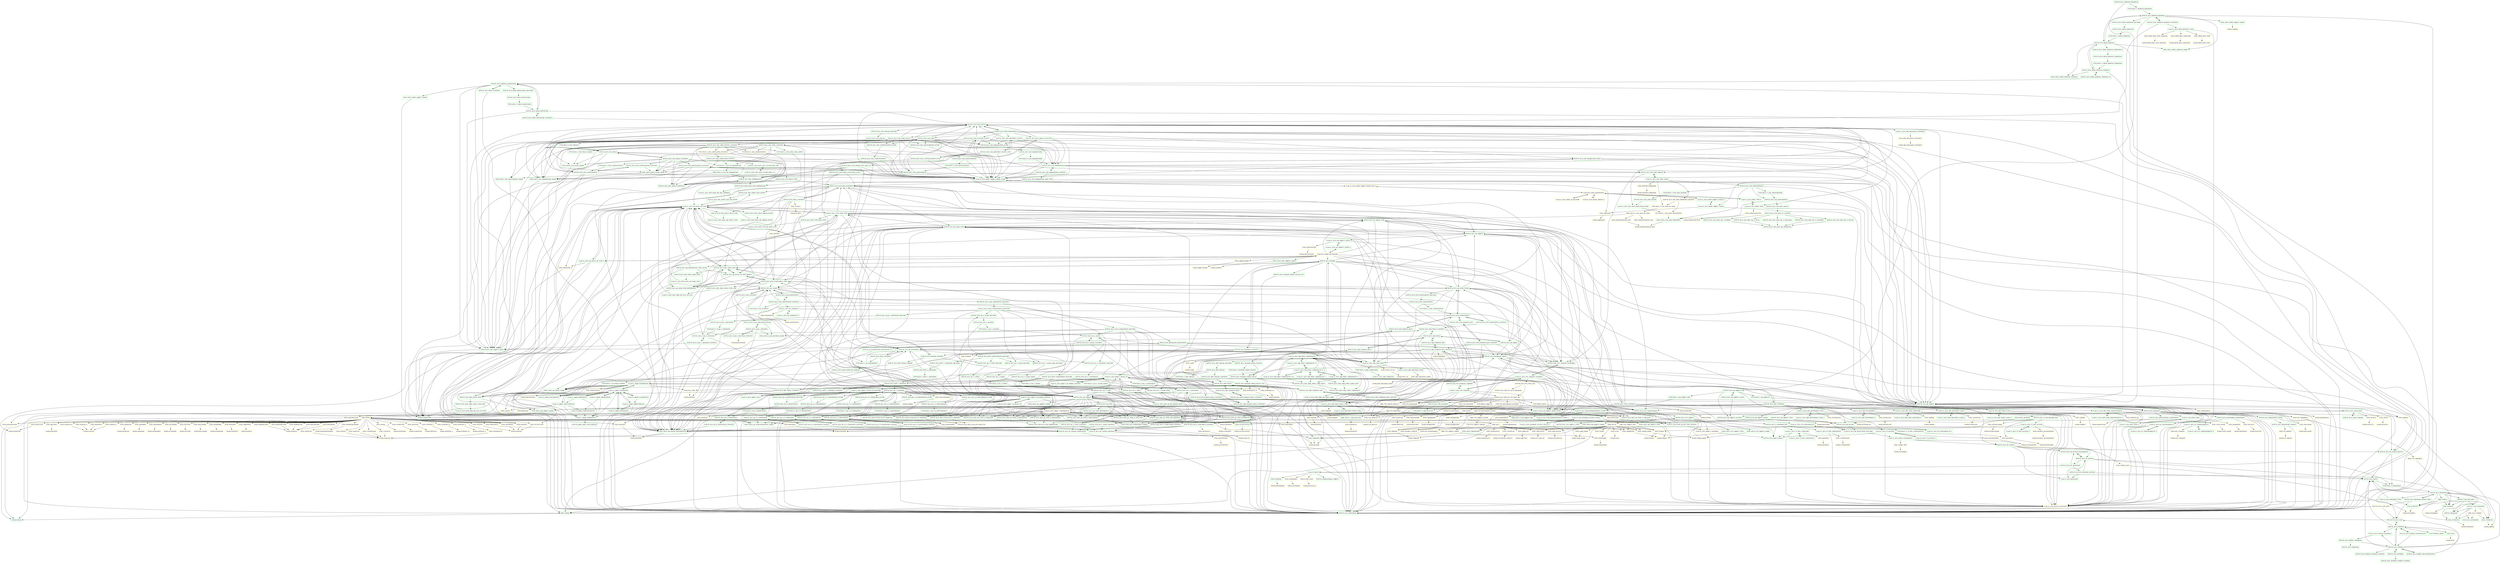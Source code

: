 digraph G {
  "INTF-IF_XCO_SERVICE_BINDINGS" [shape=box,color=green];
  "INTF-IF_XCO_AR_OBJECTS" [shape=box,color=green,URL="./INTF_IF_XCO_AR_OBJECTS.html"];
  "INTF-IF_XCO_AR_OBJECT_SOURCE" [shape=box,color=green,URL="./INTF_IF_XCO_AR_OBJECT_SOURCE.html"];
  "CLAS-CL_XCO_AR_SELECTION_BUILDER" [shape=box,color=green,URL="./CLAS_CL_XCO_AR_SELECTION_BUILDER.html"];
  "CLAS-CL_XCO_ASQL_CONSTRAINT" [shape=box,color=green,URL="./CLAS_CL_XCO_ASQL_CONSTRAINT.html"];
  "INTF-IF_XCO_DP_CHECK" [shape=box,color=green,URL="./INTF_IF_XCO_DP_CHECK.html"];
  "INTF-IF_XCO_DP_ACTION_DECORATOR" [shape=box,color=green,URL="./INTF_IF_XCO_DP_ACTION_DECORATOR.html"];
  "INTF-IF_XCO_DP_ACTION" [shape=box,color=green,URL="./INTF_IF_XCO_DP_ACTION.html"];
  "INTF-IF_XCO_NEWS" [shape=box,color=green,URL="./INTF_IF_XCO_NEWS.html"];
  "TTYP-SXCO_T_MESSAGES" [shape=box,color=green,URL="./TTYP_SXCO_T_MESSAGES.html"];
  "INTF-IF_XCO_MESSAGE" [shape=box,color=green,URL="./INTF_IF_XCO_MESSAGE.html"];
  "INTF-IF_T100_DYN_MSG" [shape=box,color=green,URL="./INTF_IF_T100_DYN_MSG.html"];
  "INTF-IF_T100_MESSAGE" [shape=box,color=green,URL="./INTF_IF_T100_MESSAGE.html"];
  "INTF-IF_MESSAGE" [shape=box,color=green,URL="./INTF_IF_MESSAGE.html"];
  "TABL-SCX_T100KEY" [shape=box,color=yellow,URL="./TABL_SCX_T100KEY.html"];
  "DTEL-SCX_ATTRNAME" [shape=box,color=green,URL="./DTEL_SCX_ATTRNAME.html"];
  "DTEL-SYMSGNO" [shape=box,color=green,URL="./DTEL_SYMSGNO.html"];
  "DOMA-SYMSGNO" [shape=box,color=yellow,URL="./DOMA_SYMSGNO.html"];
  "DTEL-SYMSGID" [shape=box,color=green,URL="./DTEL_SYMSGID.html"];
  "DOMA-ARBGB" [shape=box,color=yellow,URL="./DOMA_ARBGB.html"];
  "DTEL-SYMSGTY" [shape=box,color=green,URL="./DTEL_SYMSGTY.html"];
  "DOMA-SYCHAR01" [shape=box,color=yellow,URL="./DOMA_SYCHAR01.html"];
  "DTEL-SYMSGV" [shape=box,color=green,URL="./DTEL_SYMSGV.html"];
  "DOMA-SYCHAR50" [shape=box,color=yellow,URL="./DOMA_SYCHAR50.html"];
  "INTF-IF_XCO_MESSAGE_SHORT_TEXT" [shape=box,color=green,URL="./INTF_IF_XCO_MESSAGE_SHORT_TEXT.html"];
  "INTF-IF_XCO_L10N_TEXT" [shape=box,color=yellow,URL="./INTF_IF_XCO_L10N_TEXT.html"];
  "INTF-IF_XCO_TEXT" [shape=box,color=green,URL="./INTF_IF_XCO_TEXT.html"];
  "INTF-IF_XCO_STRINGS" [shape=box,color=green,URL="./INTF_IF_XCO_STRINGS.html"];
  "INTF-IF_XCO_STRING_ITERABLE" [shape=box,color=green,URL="./INTF_IF_XCO_STRING_ITERABLE.html"];
  "INTF-IF_XCO_STRING_ITERATOR" [shape=box,color=green,URL="./INTF_IF_XCO_STRING_ITERATOR.html"];
  "INTF-IF_XCO_ITERATOR" [shape=box,color=green,URL="./INTF_IF_XCO_ITERATOR.html"];
  "INTF-IF_XCO_STRING" [shape=box,color=green,URL="./INTF_IF_XCO_STRING.html"];
  "INTF-IF_XCO_XSTRING" [shape=box,color=green,URL="./INTF_IF_XCO_XSTRING.html"];
  "INTF-IF_XCO_XSTRING_STRING_CNVRSN" [shape=box,color=green,URL="./INTF_IF_XCO_XSTRING_STRING_CNVRSN.html"];
  "INTF-IF_XCO_STRING_XSTRING_CNVRSN" [shape=box,color=green,URL="./INTF_IF_XCO_STRING_XSTRING_CNVRSN.html"];
  "INTF-IF_XCO_STRING_DECOMPOSITION" [shape=box,color=green,URL="./INTF_IF_XCO_STRING_DECOMPOSITION.html"];
  "INTF-IF_XCO_STRING_COMPOSITION" [shape=box,color=green,URL="./INTF_IF_XCO_STRING_COMPOSITION.html"];
  "TTYP-STRING_TABLE" [shape=box,color=green,URL="./TTYP_STRING_TABLE.html"];
  "DTEL-INT4" [shape=box,color=green,URL="./DTEL_INT4.html"];
  "DOMA-INT4" [shape=box,color=yellow,URL="./DOMA_INT4.html"];
  "DTEL-SPRAS" [shape=box,color=green,URL="./DTEL_SPRAS.html"];
  "DOMA-SPRAS" [shape=box,color=green,URL="./DOMA_SPRAS.html"];
  "CLAS-CL_XCO_MESSAGE_TYPE" [shape=box,color=green,URL="./CLAS_CL_XCO_MESSAGE_TYPE.html"];
  "CLAS-CL_XCO_ENUM_CONSTANT" [shape=box,color=yellow,URL="./CLAS_CL_XCO_ENUM_CONSTANT.html"];
  "INTF-IF_XCO_PRINTABLE" [shape=box,color=green,URL="./INTF_IF_XCO_PRINTABLE.html"];
  "TABL-SYMSG" [shape=box,color=green,URL="./TABL_SYMSG.html"];
  "INTF-IF_XCO_DP_ADDITION" [shape=box,color=green,URL="./INTF_IF_XCO_DP_ADDITION.html"];
  "CLAS-CX_ROOT" [shape=box,color=green,URL="./CLAS_CX_ROOT.html"];
  "INTF-IF_SERIALIZABLE_OBJECT" [shape=box,color=green,URL="./INTF_IF_SERIALIZABLE_OBJECT.html"];
  "DTEL-SYREPID" [shape=box,color=green,URL="./DTEL_SYREPID.html"];
  "DOMA-PROGRAMM" [shape=box,color=yellow,URL="./DOMA_PROGRAMM.html"];
  "DTEL-S380ERRID" [shape=box,color=yellow,URL="./DTEL_S380ERRID.html"];
  "DOMA-SYCHAR30" [shape=box,color=yellow,URL="./DOMA_SYCHAR30.html"];
  "DTEL-SOTR_CONC" [shape=box,color=yellow,URL="./DTEL_SOTR_CONC.html"];
  "DOMA-SYSUUID_C" [shape=box,color=yellow,URL="./DOMA_SYSUUID_C.html"];
  "INTF-IF_XCO_DP_ONGOING_ACTION" [shape=box,color=green,URL="./INTF_IF_XCO_DP_ONGOING_ACTION.html"];
  "CLAS-CL_XCO_BOOLEAN" [shape=box,color=green,URL="./CLAS_CL_XCO_BOOLEAN.html"];
  "INTF-IF_XCO_DP_CHECK_RESULT" [shape=box,color=green,URL="./INTF_IF_XCO_DP_CHECK_RESULT.html"];
  "DTEL-TVARV_OPTI" [shape=box,color=yellow,URL="./DTEL_TVARV_OPTI.html"];
  "DOMA-SYCHAR02" [shape=box,color=yellow,URL="./DOMA_SYCHAR02.html"];
  "DTEL-TVARV_SIGN" [shape=box,color=yellow,URL="./DTEL_TVARV_SIGN.html"];
  "INTF-IF_XCO_AR_OBJECT_CLASS" [shape=box,color=green,URL="./INTF_IF_XCO_AR_OBJECT_CLASS.html"];
  "INTF-IF_XCO_AR_FILTER" [shape=box,color=green,URL="./INTF_IF_XCO_AR_FILTER.html"];
  "TTYP-SXCO_T_AR_OBJECT_KEY" [shape=box,color=green,URL="./TTYP_SXCO_T_AR_OBJECT_KEY.html"];
  "TABL-SXCO_S_AR_OBJECT_KEY" [shape=box,color=green,URL="./TABL_SXCO_S_AR_OBJECT_KEY.html"];
  "DTEL-SXCO_AR_OBJECT_NAME" [shape=box,color=green,URL="./DTEL_SXCO_AR_OBJECT_NAME.html"];
  "DOMA-SOBJ_NAME" [shape=box,color=yellow,URL="./DOMA_SOBJ_NAME.html"];
  "DTEL-SXCO_AR_OBJECT_TYPE" [shape=box,color=green,URL="./DTEL_SXCO_AR_OBJECT_TYPE.html"];
  "DOMA-OBJECT" [shape=box,color=yellow,URL="./DOMA_OBJECT.html"];
  "TTYP-SXCO_T_AR_OBJECTS" [shape=box,color=green,URL="./TTYP_SXCO_T_AR_OBJECTS.html"];
  "INTF-IF_XCO_AR_OBJECT" [shape=box,color=green,URL="./INTF_IF_XCO_AR_OBJECT.html"];
  "INTF-IF_XCO_CTS_CHANGEABLE" [shape=box,color=green,URL="./INTF_IF_XCO_CTS_CHANGEABLE.html"];
  "INTF-IF_XCO_CTS_OBJECT" [shape=box,color=green,URL="./INTF_IF_XCO_CTS_OBJECT.html"];
  "INTF-IF_XCO_CTS_OBJECT_LOCK" [shape=box,color=green,URL="./INTF_IF_XCO_CTS_OBJECT_LOCK.html"];
  "DTEL-SXCO_TRANSPORT" [shape=box,color=green,URL="./DTEL_SXCO_TRANSPORT.html"];
  "DOMA-TRKORR" [shape=box,color=yellow,URL="./DOMA_TRKORR.html"];
  "CLAS-CL_XCO_CTS_PROGRAM_ID" [shape=box,color=green,URL="./CLAS_CL_XCO_CTS_PROGRAM_ID.html"];
  "CLAS-CL_XCO_CTS_PROGRAM_ID_F" [shape=box,color=green,URL="./CLAS_CL_XCO_CTS_PROGRAM_ID_F.html"];
  "DTEL-PGMID" [shape=box,color=yellow,URL="./DTEL_PGMID.html"];
  "DOMA-PGMID" [shape=box,color=yellow,URL="./DOMA_PGMID.html"];
  "DTEL-SXCO_CTS_OBJECT_NAME" [shape=box,color=green,URL="./DTEL_SXCO_CTS_OBJECT_NAME.html"];
  "DOMA-TROBJ_NAME" [shape=box,color=yellow,URL="./DOMA_TROBJ_NAME.html"];
  "DTEL-SXCO_CTS_OBJECT_TYPE" [shape=box,color=green,URL="./DTEL_SXCO_CTS_OBJECT_TYPE.html"];
  "INTF-IF_XCO_LANGUAGE" [shape=box,color=green,URL="./INTF_IF_XCO_LANGUAGE.html"];
  "INTF-IF_XCO_LANG_FORMAT" [shape=box,color=green,URL="./INTF_IF_XCO_LANG_FORMAT.html"];
  "DTEL-SPTXT2" [shape=box,color=yellow,URL="./DTEL_SPTXT2.html"];
  "DOMA-SPTXT72" [shape=box,color=yellow,URL="./DOMA_SPTXT72.html"];
  "DTEL-SPTXT" [shape=box,color=yellow,URL="./DTEL_SPTXT.html"];
  "DOMA-SPTXT16" [shape=box,color=yellow,URL="./DOMA_SPTXT16.html"];
  "INTF-IF_XCO_PACKAGE" [shape=box,color=green,URL="./INTF_IF_XCO_PACKAGE.html"];
  "INTF-IF_XCO_SOFTWARE_COMPONENT" [shape=box,color=green,URL="./INTF_IF_XCO_SOFTWARE_COMPONENT.html"];
  "CLAS-CL_XCO_SC_EXTENDABILITY" [shape=box,color=green,URL="./CLAS_CL_XCO_SC_EXTENDABILITY.html"];
  "CLAS-CL_XCO_SC_EXTENDABILITY_F" [shape=box,color=green,URL="./CLAS_CL_XCO_SC_EXTENDABILITY_F.html"];
  "DTEL-DLV_EXTENDABLE" [shape=box,color=yellow,URL="./DTEL_DLV_EXTENDABLE.html"];
  "DOMA-AS4FLAG" [shape=box,color=yellow,URL="./DOMA_AS4FLAG.html"];
  "CLAS-CL_XCO_SC_CHANGEABILITY" [shape=box,color=green,URL="./CLAS_CL_XCO_SC_CHANGEABILITY.html"];
  "CLAS-CL_XCO_SC_CHANGEABILITY_F" [shape=box,color=green,URL="./CLAS_CL_XCO_SC_CHANGEABILITY_F.html"];
  "DTEL-DLV_CHANGE" [shape=box,color=yellow,URL="./DTEL_DLV_CHANGE.html"];
  "DOMA-DLV_CHANGE" [shape=box,color=yellow,URL="./DOMA_DLV_CHANGE.html"];
  "DTEL-DLVUNIT" [shape=box,color=yellow,URL="./DTEL_DLVUNIT.html"];
  "DOMA-DLVUNIT" [shape=box,color=yellow,URL="./DOMA_DLVUNIT.html"];
  "INTF-IF_XCO_TRANSPORT_LAYER" [shape=box,color=green,URL="./INTF_IF_XCO_TRANSPORT_LAYER.html"];
  "INTF-IF_XCO_TRANSPORT_TARGET" [shape=box,color=green,URL="./INTF_IF_XCO_TRANSPORT_TARGET.html"];
  "DTEL-TR_TARGET" [shape=box,color=yellow,URL="./DTEL_TR_TARGET.html"];
  "DOMA-TR_TARGET" [shape=box,color=yellow,URL="./DOMA_TR_TARGET.html"];
  "DTEL-DEVLAYER" [shape=box,color=yellow,URL="./DTEL_DEVLAYER.html"];
  "DOMA-DEVLAYER" [shape=box,color=yellow,URL="./DOMA_DEVLAYER.html"];
  "CLAS-CL_XCO_PKG_TYPE" [shape=box,color=green,URL="./CLAS_CL_XCO_PKG_TYPE.html"];
  "CLAS-CL_XCO_PKG_TYPE_F" [shape=box,color=green,URL="./CLAS_CL_XCO_PKG_TYPE_F.html"];
  "DTEL-MAINPACK" [shape=box,color=yellow,URL="./DTEL_MAINPACK.html"];
  "DOMA-MAINPACK" [shape=box,color=yellow,URL="./DOMA_MAINPACK.html"];
  "INTF-IF_XCO_APPLICATION_COMPONENT" [shape=box,color=green,URL="./INTF_IF_XCO_APPLICATION_COMPONENT.html"];
  "DTEL-UFPS_POSID" [shape=box,color=yellow,URL="./DTEL_UFPS_POSID.html"];
  "DOMA-UFPS_POSID" [shape=box,color=yellow,URL="./DOMA_UFPS_POSID.html"];
  "DTEL-SXCO_PACKAGE" [shape=box,color=green,URL="./DTEL_SXCO_PACKAGE.html"];
  "DOMA-DEVCLASS" [shape=box,color=yellow,URL="./DOMA_DEVCLASS.html"];
  "INTF-IF_XCO_AR_OBJECT_NAME" [shape=box,color=green,URL="./INTF_IF_XCO_AR_OBJECT_NAME.html"];
  "INTF-IF_XCO_AR_OBJECT_TYPE" [shape=box,color=green,URL="./INTF_IF_XCO_AR_OBJECT_TYPE.html"];
  "DTEL-NAMESPACE" [shape=box,color=yellow,URL="./DTEL_NAMESPACE.html"];
  "DOMA-NAMESPACE" [shape=box,color=yellow,URL="./DOMA_NAMESPACE.html"];
  "TTYP-SXCO_T_SERVICE_BINDINGS" [shape=box,color=green,URL="./TTYP_SXCO_T_SERVICE_BINDINGS.html"];
  "INTF-IF_XCO_SERVICE_BINDING" [shape=box,color=green,URL="./INTF_IF_XCO_SERVICE_BINDING.html"];
  "INTF-IF_XCO_SRVB_SERVICE" [shape=box,color=green,URL="./INTF_IF_XCO_SRVB_SERVICE.html"];
  "INTF-IF_XCO_SRVB_SERVICE_VERSION" [shape=box,color=green,URL="./INTF_IF_XCO_SRVB_SERVICE_VERSION.html"];
  "INTF-IF_XCO_SRVB_SERVICE_VERSION_CO" [shape=box,color=green,URL="./INTF_IF_XCO_SRVB_SERVICE_VERSION_CO.html"];
  "INTF-IF_XCO_SERVICE_DEFINITION" [shape=box,color=green,URL="./INTF_IF_XCO_SERVICE_DEFINITION.html"];
  "INTF-IF_XCO_SRVD_EXPOSURE" [shape=box,color=green,URL="./INTF_IF_XCO_SRVD_EXPOSURE.html"];
  "INTF-IF_XCO_SRVD_EXPOSURE_CONTENT" [shape=box,color=green,URL="./INTF_IF_XCO_SRVD_EXPOSURE_CONTENT.html"];
  "INTF-IF_XCO_CDS_ENTITY" [shape=box,color=green,URL="./INTF_IF_XCO_CDS_ENTITY.html"];
  "INTF-IF_XCO_CDS_ANN_TARGET" [shape=box,color=green,URL="./INTF_IF_XCO_CDS_ANN_TARGET.html"];
  "CLAS-CL_XCO_CDS_ANN_SELECTION_BLDR" [shape=box,color=green,URL="./CLAS_CL_XCO_CDS_ANN_SELECTION_BLDR.html"];
  "TTYP-SXCO_T_CDS_ANN_PROPERTIES" [shape=box,color=yellow,URL="./TTYP_SXCO_T_CDS_ANN_PROPERTIES.html"];
  "DTEL-SXCO_CDS_ANN_PROPERTY" [shape=box,color=green,URL="./DTEL_SXCO_CDS_ANN_PROPERTY.html"];
  "DOMA-DDANNOTATION_KEY" [shape=box,color=yellow,URL="./DOMA_DDANNOTATION_KEY.html"];
  "CLAS-CL_XCO_CDS_ANN_CLASS" [shape=box,color=green,URL="./CLAS_CL_XCO_CDS_ANN_CLASS.html"];
  "INTF-IF_XCO_CDS_ANNOTATIONS" [shape=box,color=green,URL="./INTF_IF_XCO_CDS_ANNOTATIONS.html"];
  "INTF-IF_XCO_CDS_ANNOTATION" [shape=box,color=green,URL="./INTF_IF_XCO_CDS_ANNOTATION.html"];
  "INTF-IF_XCO_CDS_ANN_VALUE" [shape=box,color=green,URL="./INTF_IF_XCO_CDS_ANN_VALUE.html"];
  "INTF-IF_XCO_CDS_ANN_VT_VISITOR" [shape=box,color=green,URL="./INTF_IF_XCO_CDS_ANN_VT_VISITOR.html"];
  "INTF-IF_XCO_CDS_ANN_VAL_P_NULL" [shape=box,color=green,URL="./INTF_IF_XCO_CDS_ANN_VAL_P_NULL.html"];
  "INTF-IF_XCO_CDS_ANN_VAL_PRIMITIVE" [shape=box,color=green,URL="./INTF_IF_XCO_CDS_ANN_VAL_PRIMITIVE.html"];
  "INTF-IF_XCO_CDS_ANN_VAL_P_BOOLEAN" [shape=box,color=green,URL="./INTF_IF_XCO_CDS_ANN_VAL_P_BOOLEAN.html"];
  "INTF-IF_XCO_CDS_ANN_VAL_P_NUMBER" [shape=box,color=green,URL="./INTF_IF_XCO_CDS_ANN_VAL_P_NUMBER.html"];
  "INTF-IF_XCO_CDS_ANN_VAL_P_ENUM" [shape=box,color=green,URL="./INTF_IF_XCO_CDS_ANN_VAL_P_ENUM.html"];
  "INTF-IF_XCO_CDS_ANN_VAL_P_STRING" [shape=box,color=green,URL="./INTF_IF_XCO_CDS_ANN_VAL_P_STRING.html"];
  "TTYP-SXCO_T_CDS_ANNOTATIONS" [shape=box,color=green,URL="./TTYP_SXCO_T_CDS_ANNOTATIONS.html"];
  "TTYP-SXCO_T_CDS_ANN_FILTERS" [shape=box,color=green,URL="./TTYP_SXCO_T_CDS_ANN_FILTERS.html"];
  "INTF-IF_XCO_CDS_ANN_FILTER" [shape=box,color=green,URL="./INTF_IF_XCO_CDS_ANN_FILTER.html"];
  "INTF-IF_XCO_CDS_ANN_PROPERTY_RETNTN" [shape=box,color=yellow,URL="./INTF_IF_XCO_CDS_ANN_PROPERTY_RETNTN.html"];
  "TTYP-SXCO_T_CDS_ANN_RT_DATA" [shape=box,color=yellow,URL="./TTYP_SXCO_T_CDS_ANN_RT_DATA.html"];
  "TABL-SXCO_S_CDS_ANN_RT_DATA" [shape=box,color=yellow,URL="./TABL_SXCO_S_CDS_ANN_RT_DATA.html"];
  "DTEL-DDANNOTATION_VAL" [shape=box,color=yellow,URL="./DTEL_DDANNOTATION_VAL.html"];
  "DTEL-DDANNOTATION_KEY" [shape=box,color=yellow,URL="./DTEL_DDANNOTATION_KEY.html"];
  "DTEL-DDSTRUCOBJNAME" [shape=box,color=yellow,URL="./DTEL_DDSTRUCOBJNAME.html"];
  "DOMA-DDSTRUCOBJNAME" [shape=box,color=yellow,URL="./DOMA_DDSTRUCOBJNAME.html"];
  "INTF-IF_XCO_CDS_FIELD" [shape=box,color=green,URL="./INTF_IF_XCO_CDS_FIELD.html"];
  "INTF-IF_XCO_CDS_FIELD_CONTENT" [shape=box,color=green,URL="./INTF_IF_XCO_CDS_FIELD_CONTENT.html"];
  "CLAS-CL_XCO_DDEF_OBJECT_READ_STATE" [shape=box,color=green,URL="./CLAS_CL_XCO_DDEF_OBJECT_READ_STATE.html"];
  "CLAS-CL_XCO_DDEF_OBJECT_READ_STA_F" [shape=box,color=yellow,URL="./CLAS_CL_XCO_DDEF_OBJECT_READ_STA_F.html"];
  "CLAS-XCO_DATA_DEFINITION" [shape=box,color=yellow,URL="./CLAS_XCO_DATA_DEFINITION.html"];
  "CLAS-CL_XCO_DDEF_TA_FACTORY" [shape=box,color=yellow,URL="./CLAS_CL_XCO_DDEF_TA_FACTORY.html"];
  "CLAS-CL_XCO_DDEF_OBJECT_STATE_F" [shape=box,color=green,URL="./CLAS_CL_XCO_DDEF_OBJECT_STATE_F.html"];
  "CLAS-CL_XCO_DDEF_OBJECT_STATE" [shape=box,color=green,URL="./CLAS_CL_XCO_DDEF_OBJECT_STATE.html"];
  "DTEL-OBJSTATE" [shape=box,color=yellow,URL="./DTEL_OBJSTATE.html"];
  "DOMA-OBJSTATE" [shape=box,color=yellow,URL="./DOMA_OBJSTATE.html"];
  "CLAS-CL_XCO_DDEF_ORIGIN_F" [shape=box,color=yellow,URL="./CLAS_CL_XCO_DDEF_ORIGIN_F.html"];
  "CLAS-CL_XCO_DDEF_TYPE_F" [shape=box,color=green,URL="./CLAS_CL_XCO_DDEF_TYPE_F.html"];
  "CLAS-CL_XCO_DDEF_TYPE" [shape=box,color=green,URL="./CLAS_CL_XCO_DDEF_TYPE.html"];
  "DTEL-DDDDLSRCTYPE" [shape=box,color=yellow,URL="./DTEL_DDDDLSRCTYPE.html"];
  "DOMA-DDDDLSRCTYPE" [shape=box,color=yellow,URL="./DOMA_DDDDLSRCTYPE.html"];
  "INTF-IF_XCO_CDS_FIELD_TYPE" [shape=box,color=green,URL="./INTF_IF_XCO_CDS_FIELD_TYPE.html"];
  "INTF-IF_XCO_AD_DATA_ELEMENT" [shape=box,color=green,URL="./INTF_IF_XCO_AD_DATA_ELEMENT.html"];
  "INTF-IF_XCO_DDL_EXPR_CAST_DTYPE" [shape=box,color=green,URL="./INTF_IF_XCO_DDL_EXPR_CAST_DTYPE.html"];
  "CLAS-CL_XCO_DDL_EXPR_CAST_BP_DTYPE" [shape=box,color=green,URL="./CLAS_CL_XCO_DDL_EXPR_CAST_BP_DTYPE.html"];
  "CLAS-CL_XCO_AD_BUILT_IN_TYPE" [shape=box,color=green,URL="./CLAS_CL_XCO_AD_BUILT_IN_TYPE.html"];
  "CLAS-CL_XCO_ABAP_T_BUILT_IN" [shape=box,color=green,URL="./CLAS_CL_XCO_ABAP_T_BUILT_IN.html"];
  "CLAS-CL_ABAP_ELEMDESCR" [shape=box,color=green,URL="./CLAS_CL_ABAP_ELEMDESCR.html"];
  "CLAS-CL_ABAP_TYPEDESCR" [shape=box,color=green,URL="./CLAS_CL_ABAP_TYPEDESCR.html"];
  "CLAS-CL_ABAP_TABLEDESCR" [shape=box,color=green,URL="./CLAS_CL_ABAP_TABLEDESCR.html"];
  "CLAS-CL_ABAP_DATADESCR" [shape=box,color=green,URL="./CLAS_CL_ABAP_DATADESCR.html"];
  "INTF-IF_ABAP_DATA_TYPE_HANDLE" [shape=box,color=green,URL="./INTF_IF_ABAP_DATA_TYPE_HANDLE.html"];
  "CLAS-CL_ABAP_COMPLEXDESCR" [shape=box,color=green,URL="./CLAS_CL_ABAP_COMPLEXDESCR.html"];
  "CLAS-CL_ABAP_STRUCTDESCR" [shape=box,color=green,URL="./CLAS_CL_ABAP_STRUCTDESCR.html"];
  "TTYP-DDFIELDS" [shape=box,color=yellow,URL="./TTYP_DDFIELDS.html"];
  "TABL-DFIES" [shape=box,color=yellow,URL="./TABL_DFIES.html"];
  "DTEL-DDAMPMFORMAT" [shape=box,color=yellow,URL="./DTEL_DDAMPMFORMAT.html"];
  "DOMA-DDAMPMFORMAT" [shape=box,color=yellow,URL="./DOMA_DDAMPMFORMAT.html"];
  "DTEL-DDNOHISTORY" [shape=box,color=yellow,URL="./DTEL_DDNOHISTORY.html"];
  "DOMA-DDBOOL" [shape=box,color=yellow,URL="./DOMA_DDBOOL.html"];
  "DTEL-OUTPUTSTYLE" [shape=box,color=green,URL="./DTEL_OUTPUTSTYLE.html"];
  "DOMA-OUTPUTSTYLE" [shape=box,color=yellow,URL="./DOMA_OUTPUTSTYLE.html"];
  "DTEL-DDBIDICTRL" [shape=box,color=yellow,URL="./DTEL_DDBIDICTRL.html"];
  "DTEL-DDLTRFLDDI" [shape=box,color=yellow,URL="./DTEL_DDLTRFLDDI.html"];
  "DTEL-FNAM_____4" [shape=box,color=yellow,URL="./DTEL_FNAM_____4.html"];
  "DOMA-DYNFNAM" [shape=box,color=yellow,URL="./DOMA_DYNFNAM.html"];
  "DTEL-COMPTYPE" [shape=box,color=yellow,URL="./DTEL_COMPTYPE.html"];
  "DOMA-COMPTYPE" [shape=box,color=yellow,URL="./DOMA_COMPTYPE.html"];
  "DTEL-DDF4AVAIL" [shape=box,color=yellow,URL="./DTEL_DDF4AVAIL.html"];
  "DTEL-DYNPROFLD" [shape=box,color=yellow,URL="./DTEL_DYNPROFLD.html"];
  "DTEL-SIGNFLAG" [shape=box,color=yellow,URL="./DTEL_SIGNFLAG.html"];
  "DTEL-VALEXI" [shape=box,color=yellow,URL="./DTEL_VALEXI.html"];
  "DTEL-AS4FLAG" [shape=box,color=yellow,URL="./DTEL_AS4FLAG.html"];
  "DTEL-DDSHATTACH" [shape=box,color=yellow,URL="./DTEL_DDSHATTACH.html"];
  "DTEL-LOWERCASE" [shape=box,color=yellow,URL="./DTEL_LOWERCASE.html"];
  "DTEL-KEYFLAG" [shape=box,color=yellow,URL="./DTEL_KEYFLAG.html"];
  "DOMA-KEYFLAG" [shape=box,color=yellow,URL="./DOMA_KEYFLAG.html"];
  "DTEL-SCRTEXT_L" [shape=box,color=yellow,URL="./DTEL_SCRTEXT_L.html"];
  "DOMA-SCRTEXT_L" [shape=box,color=yellow,URL="./DOMA_SCRTEXT_L.html"];
  "DTEL-SCRTEXT_M" [shape=box,color=yellow,URL="./DTEL_SCRTEXT_M.html"];
  "DOMA-SCRTEXT_M" [shape=box,color=yellow,URL="./DOMA_SCRTEXT_M.html"];
  "DTEL-SCRTEXT_S" [shape=box,color=yellow,URL="./DTEL_SCRTEXT_S.html"];
  "DOMA-SCRTEXT_S" [shape=box,color=yellow,URL="./DOMA_SCRTEXT_S.html"];
  "DTEL-REPTEXT" [shape=box,color=yellow,URL="./DTEL_REPTEXT.html"];
  "DOMA-REPTEXT" [shape=box,color=yellow,URL="./DOMA_REPTEXT.html"];
  "DTEL-AS4TEXT" [shape=box,color=yellow,URL="./DTEL_AS4TEXT.html"];
  "DOMA-AS4TEXT" [shape=box,color=yellow,URL="./DOMA_AS4TEXT.html"];
  "DTEL-SCRLEN_L" [shape=box,color=yellow,URL="./DTEL_SCRLEN_L.html"];
  "DOMA-SCRLEN" [shape=box,color=yellow,URL="./DOMA_SCRLEN.html"];
  "DTEL-SCRLEN_M" [shape=box,color=yellow,URL="./DTEL_SCRLEN_M.html"];
  "DTEL-SCRLEN_S" [shape=box,color=yellow,URL="./DTEL_SCRLEN_S.html"];
  "DTEL-HEADLEN" [shape=box,color=yellow,URL="./DTEL_HEADLEN.html"];
  "DTEL-CONVEXIT" [shape=box,color=yellow,URL="./DTEL_CONVEXIT.html"];
  "DOMA-CONVEXIT" [shape=box,color=yellow,URL="./DOMA_CONVEXIT.html"];
  "DTEL-MASKLEN" [shape=box,color=yellow,URL="./DTEL_MASKLEN.html"];
  "DOMA-MASKLEN" [shape=box,color=yellow,URL="./DOMA_MASKLEN.html"];
  "DTEL-AS4MASK" [shape=box,color=yellow,URL="./DTEL_AS4MASK.html"];
  "DOMA-AS4MASK" [shape=box,color=yellow,URL="./DOMA_AS4MASK.html"];
  "DTEL-LOGFLAG" [shape=box,color=yellow,URL="./DTEL_LOGFLAG.html"];
  "DTEL-MEMORYID" [shape=box,color=yellow,URL="./DTEL_MEMORYID.html"];
  "DOMA-MEMORYID" [shape=box,color=yellow,URL="./DOMA_MEMORYID.html"];
  "DTEL-AUTHORID" [shape=box,color=yellow,URL="./DTEL_AUTHORID.html"];
  "DOMA-AUTHORID" [shape=box,color=yellow,URL="./DOMA_AUTHORID.html"];
  "DTEL-PRECFIELD" [shape=box,color=yellow,URL="./DTEL_PRECFIELD.html"];
  "DOMA-FDNAME" [shape=box,color=yellow,URL="./DOMA_FDNAME.html"];
  "DTEL-REFFIELD" [shape=box,color=yellow,URL="./DTEL_REFFIELD.html"];
  "DTEL-REFTABLE" [shape=box,color=yellow,URL="./DTEL_REFTABLE.html"];
  "DOMA-AS4TAB" [shape=box,color=yellow,URL="./DOMA_AS4TAB.html"];
  "DTEL-INTTYPE" [shape=box,color=yellow,URL="./DTEL_INTTYPE.html"];
  "DOMA-INTTYPE" [shape=box,color=yellow,URL="./DOMA_INTTYPE.html"];
  "DTEL-DYNPTYPE" [shape=box,color=yellow,URL="./DTEL_DYNPTYPE.html"];
  "DOMA-DATATYPE" [shape=box,color=yellow,URL="./DOMA_DATATYPE.html"];
  "DTEL-DECIMALS" [shape=box,color=yellow,URL="./DTEL_DECIMALS.html"];
  "DOMA-DDLENG" [shape=box,color=yellow,URL="./DOMA_DDLENG.html"];
  "DTEL-OUTPUTLEN" [shape=box,color=yellow,URL="./DTEL_OUTPUTLEN.html"];
  "DTEL-INTLEN" [shape=box,color=yellow,URL="./DTEL_INTLEN.html"];
  "DTEL-DDLENG" [shape=box,color=yellow,URL="./DTEL_DDLENG.html"];
  "DTEL-ROLLNAME" [shape=box,color=yellow,URL="./DTEL_ROLLNAME.html"];
  "DOMA-ROLLNAME" [shape=box,color=yellow,URL="./DOMA_ROLLNAME.html"];
  "DTEL-DOMNAME" [shape=box,color=yellow,URL="./DTEL_DOMNAME.html"];
  "DOMA-DOMNAME" [shape=box,color=yellow,URL="./DOMA_DOMNAME.html"];
  "DTEL-DOFFSET" [shape=box,color=yellow,URL="./DTEL_DOFFSET.html"];
  "DOMA-DOFFSET" [shape=box,color=yellow,URL="./DOMA_DOFFSET.html"];
  "DTEL-TABFDPOS" [shape=box,color=yellow,URL="./DTEL_TABFDPOS.html"];
  "DOMA-AS4POS" [shape=box,color=yellow,URL="./DOMA_AS4POS.html"];
  "DTEL-DDLANGUAGE" [shape=box,color=yellow,URL="./DTEL_DDLANGUAGE.html"];
  "DTEL-FIELDNAME" [shape=box,color=yellow,URL="./DTEL_FIELDNAME.html"];
  "DTEL-TABNAME" [shape=box,color=green,URL="./DTEL_TABNAME.html"];
  "DTEL-LANGU" [shape=box,color=yellow,URL="./DTEL_LANGU.html"];
  "CLAS-CL_ABAP_REFDESCR" [shape=box,color=green,URL="./CLAS_CL_ABAP_REFDESCR.html"];
  "CLAS-CL_ABAP_OBJECTDESCR" [shape=box,color=green,URL="./CLAS_CL_ABAP_OBJECTDESCR.html"];
  "CLAS-CL_ABAP_INTFDESCR" [shape=box,color=green,URL="./CLAS_CL_ABAP_INTFDESCR.html"];
  "CLAS-CL_ABAP_ENUMDESCR" [shape=box,color=green,URL="./CLAS_CL_ABAP_ENUMDESCR.html"];
  "CLAS-CL_ABAP_CLASSDESCR" [shape=box,color=green,URL="./CLAS_CL_ABAP_CLASSDESCR.html"];
  "DTEL-VAL_TEXT" [shape=box,color=yellow,URL="./DTEL_VAL_TEXT.html"];
  "DOMA-DDTEXT" [shape=box,color=yellow,URL="./DOMA_DDTEXT.html"];
  "DTEL-DDFVOPTION" [shape=box,color=yellow,URL="./DTEL_DDFVOPTION.html"];
  "DOMA-DDFVOPTION" [shape=box,color=yellow,URL="./DOMA_DDFVOPTION.html"];
  "DTEL-DOMVALUE_H" [shape=box,color=yellow,URL="./DTEL_DOMVALUE_H.html"];
  "DOMA-DOMVAL" [shape=box,color=yellow,URL="./DOMA_DOMVAL.html"];
  "DTEL-DOMVALUE_L" [shape=box,color=yellow,URL="./DTEL_DOMVALUE_L.html"];
  "CLAS-CL_XCO_GEN_AO_BP_PRMTR_TYPE" [shape=box,color=green,URL="./CLAS_CL_XCO_GEN_AO_BP_PRMTR_TYPE.html"];
  "CLAS-CL_XCO_ABAP_T_REFERENCE" [shape=box,color=yellow,URL="./CLAS_CL_XCO_ABAP_T_REFERENCE.html"];
  "INTF-IF_XCO_GEN_FUGR_FM_PT_CHANGNG" [shape=box,color=green,URL="./INTF_IF_XCO_GEN_FUGR_FM_PT_CHANGNG.html"];
  "INTF-IF_XCO_GEN_FUGR_FM_PRM_TYP" [shape=box,color=yellow,URL="./INTF_IF_XCO_GEN_FUGR_FM_PRM_TYP.html"];
  "INTF-IF_XCO_GEN_FUGR_FM_PT_EXPRTNG" [shape=box,color=green,URL="./INTF_IF_XCO_GEN_FUGR_FM_PT_EXPRTNG.html"];
  "INTF-IF_XCO_GEN_FUGR_FM_PT_IMPRTNG" [shape=box,color=green,URL="./INTF_IF_XCO_GEN_FUGR_FM_PT_IMPRTNG.html"];
  "INTF-IF_XCO_GEN_AO_TYPE_P_RETURNING" [shape=box,color=green,URL="./INTF_IF_XCO_GEN_AO_TYPE_P_RETURNING.html"];
  "INTF-IF_XCO_GEN_AO_TYPE_PARAMETER" [shape=box,color=green,URL="./INTF_IF_XCO_GEN_AO_TYPE_PARAMETER.html"];
  "INTF-IF_XCO_GEN_AO_TYPE_P_CHANGING" [shape=box,color=green,URL="./INTF_IF_XCO_GEN_AO_TYPE_P_CHANGING.html"];
  "INTF-IF_XCO_GEN_AO_TYPE_P_EXPORTING" [shape=box,color=green,URL="./INTF_IF_XCO_GEN_AO_TYPE_P_EXPORTING.html"];
  "INTF-IF_XCO_GEN_AO_TYPE_P_IMPORTING" [shape=box,color=green,URL="./INTF_IF_XCO_GEN_AO_TYPE_P_IMPORTING.html"];
  "INTF-IF_XCO_GEN_AO_TYPE_ATTRIBUTE" [shape=box,color=green,URL="./INTF_IF_XCO_GEN_AO_TYPE_ATTRIBUTE.html"];
  "CLAS-CL_XCO_GEN_AO_BP_TYPE_SOURCE" [shape=box,color=green,URL="./CLAS_CL_XCO_GEN_AO_BP_TYPE_SOURCE.html"];
  "CLAS-CL_XCO_ABAP_T_GENERIC" [shape=box,color=yellow,URL="./CLAS_CL_XCO_ABAP_T_GENERIC.html"];
  "INTF-IF_XCO_ABAP_TOKEN" [shape=box,color=green,URL="./INTF_IF_XCO_ABAP_TOKEN.html"];
  "DTEL-SXCO_AO_COMPONENT_NAME" [shape=box,color=green,URL="./DTEL_SXCO_AO_COMPONENT_NAME.html"];
  "INTF-IF_XCO_GEN_AO_TYPE_D_TAB_ROW" [shape=box,color=green,URL="./INTF_IF_XCO_GEN_AO_TYPE_D_TAB_ROW.html"];
  "INTF-IF_XCO_GEN_AO_TYPE_D_STR_CPNT" [shape=box,color=green,URL="./INTF_IF_XCO_GEN_AO_TYPE_D_STR_CPNT.html"];
  "INTF-IF_XCO_GEN_AO_TYPE_DECLARATION" [shape=box,color=green,URL="./INTF_IF_XCO_GEN_AO_TYPE_DECLARATION.html"];
  "CLAS-CL_XCO_ABAP_T_BI_VRBLE_LENGTH" [shape=box,color=green,URL="./CLAS_CL_XCO_ABAP_T_BI_VRBLE_LENGTH.html"];
  "CLAS-CL_XCO_ABAP_T_BUILT_IN_FACTORY" [shape=box,color=green,URL="./CLAS_CL_XCO_ABAP_T_BUILT_IN_FACTORY.html"];
  "CLAS-CL_XCO_ABAP_T_BI_P" [shape=box,color=green,URL="./CLAS_CL_XCO_ABAP_T_BI_P.html"];
  "CLAS-CL_XCO_ABAP_T_BI_FIXED_LENGTH" [shape=box,color=green,URL="./CLAS_CL_XCO_ABAP_T_BI_FIXED_LENGTH.html"];
  "CLAS-CL_XCO_ABAP_T_R_BUILT_IN" [shape=box,color=green,URL="./CLAS_CL_XCO_ABAP_T_R_BUILT_IN.html"];
  "INTF-IF_XCO_GEN_DDLS_FIELD_TYPE" [shape=box,color=green,URL="./INTF_IF_XCO_GEN_DDLS_FIELD_TYPE.html"];
  "CLAS-CL_XCO_GEN_DDLS_BP_FIELD_TYPE" [shape=box,color=green,URL="./CLAS_CL_XCO_GEN_DDLS_BP_FIELD_TYPE.html"];
  "INTF-IF_XCO_GEN_DDLS_PARAM_DTYPE" [shape=box,color=green,URL="./INTF_IF_XCO_GEN_DDLS_PARAM_DTYPE.html"];
  "CLAS-CL_XCO_GEN_DDLS_BP_PARAM_DTYPE" [shape=box,color=green,URL="./CLAS_CL_XCO_GEN_DDLS_BP_PARAM_DTYPE.html"];
  "INTF-IF_XCO_TTYP_ROW_TYPE" [shape=box,color=green,URL="./INTF_IF_XCO_TTYP_ROW_TYPE.html"];
  "INTF-IF_XCO_GEN_TTYP_ROW_TYPE" [shape=box,color=green,URL="./INTF_IF_XCO_GEN_TTYP_ROW_TYPE.html"];
  "CLAS-CL_XCO_GEN_TTYP_BP_ROW_TYPE" [shape=box,color=green,URL="./CLAS_CL_XCO_GEN_TTYP_BP_ROW_TYPE.html"];
  "INTF-IF_XCO_AO_CLASS" [shape=box,color=green,URL="./INTF_IF_XCO_AO_CLASS.html"];
  "INTF-IF_XCO_CLAS_CONTENT" [shape=box,color=green,URL="./INTF_IF_XCO_CLAS_CONTENT.html"];
  "DTEL-SXCO_AR_SHORT_DESCRIPTION" [shape=box,color=green,URL="./DTEL_SXCO_AR_SHORT_DESCRIPTION.html"];
  "CLAS-CL_XCO_ARS_API_STATE" [shape=box,color=green,URL="./CLAS_CL_XCO_ARS_API_STATE.html"];
  "CLAS-CL_XCO_ARS_RELEASE_STATE" [shape=box,color=green,URL="./CLAS_CL_XCO_ARS_RELEASE_STATE.html"];
  "DTEL-ARS_RELEASE_STATE" [shape=box,color=yellow,URL="./DTEL_ARS_RELEASE_STATE.html"];
  "DOMA-ARS_RELEASE_STATE" [shape=box,color=yellow,URL="./DOMA_ARS_RELEASE_STATE.html"];
  "TTYP-SXCO_T_ARS_VISIBILITIES" [shape=box,color=green,URL="./TTYP_SXCO_T_ARS_VISIBILITIES.html"];
  "CLAS-CL_XCO_ARS_VISIBILITY" [shape=box,color=green,URL="./CLAS_CL_XCO_ARS_VISIBILITY.html"];
  "DTEL-SFTGL_FT_ID" [shape=box,color=yellow,URL="./DTEL_SFTGL_FT_ID.html"];
  "DOMA-FTGL_ID" [shape=box,color=yellow,URL="./DOMA_FTGL_ID.html"];
  "INTF-IF_XCO_CTS_CHANGE_SCENARIO" [shape=box,color=green,URL="./INTF_IF_XCO_CTS_CHANGE_SCENARIO.html"];
  "CLAS-CL_XCO_CTS_CHANGE_CONTEXT" [shape=box,color=green,URL="./CLAS_CL_XCO_CTS_CHANGE_CONTEXT.html"];
  "INTF-IF_XCO_CTS_CHANGE_CARRIER" [shape=box,color=green,URL="./INTF_IF_XCO_CTS_CHANGE_CARRIER.html"];
  "CLAS-CL_XCO_CTS_CHANGE" [shape=box,color=green,URL="./CLAS_CL_XCO_CTS_CHANGE.html"];
  "INTF-IF_XCO_DEP_FG_CTS_WBO_API" [shape=box,color=yellow,URL="./INTF_IF_XCO_DEP_FG_CTS_WBO_API.html"];
  "DTEL-CTS_RESULT" [shape=box,color=yellow,URL="./DTEL_CTS_RESULT.html"];
  "DOMA-CTS_RESULT" [shape=box,color=yellow,URL="./DOMA_CTS_RESULT.html"];
  "DTEL-TRKORR" [shape=box,color=yellow,URL="./DTEL_TRKORR.html"];
  "TTYP-TREDT_KEYS" [shape=box,color=yellow,URL="./TTYP_TREDT_KEYS.html"];
  "TABL-E071K" [shape=box,color=yellow,URL="./TABL_E071K.html"];
  "DTEL-TRACTIVITY" [shape=box,color=yellow,URL="./DTEL_TRACTIVITY.html"];
  "DOMA-CUS_IMG_AC" [shape=box,color=yellow,URL="./DOMA_CUS_IMG_AC.html"];
  "DTEL-FLAG" [shape=box,color=yellow,URL="./DTEL_FLAG.html"];
  "DOMA-FLAG" [shape=box,color=yellow,URL="./DOMA_FLAG.html"];
  "DTEL-TROBJ_NAME" [shape=box,color=yellow,URL="./DTEL_TROBJ_NAME.html"];
  "DTEL-UPDID" [shape=box,color=yellow,URL="./DTEL_UPDID.html"];
  "DTEL-VIEWNAME" [shape=box,color=yellow,URL="./DTEL_VIEWNAME.html"];
  "DOMA-VIEWNAME" [shape=box,color=yellow,URL="./DOMA_VIEWNAME.html"];
  "DTEL-SOBJ_NAME" [shape=box,color=yellow,URL="./DTEL_SOBJ_NAME.html"];
  "DTEL-DDPOSITION" [shape=box,color=yellow,URL="./DTEL_DDPOSITION.html"];
  "DOMA-DDPOSITION" [shape=box,color=yellow,URL="./DOMA_DDPOSITION.html"];
  "DTEL-TROBJTYPE" [shape=box,color=yellow,URL="./DTEL_TROBJTYPE.html"];
  "TTYP-TREDT_OBJECTS" [shape=box,color=yellow,URL="./TTYP_TREDT_OBJECTS.html"];
  "TABL-KO200" [shape=box,color=yellow,URL="./TABL_KO200.html"];
  "DTEL-EDTFLAG" [shape=box,color=yellow,URL="./DTEL_EDTFLAG.html"];
  "DTEL-TROBJOPER" [shape=box,color=yellow,URL="./DTEL_TROBJOPER.html"];
  "DOMA-TROBJOPER" [shape=box,color=yellow,URL="./DOMA_TROBJOPER.html"];
  "DTEL-MASTERLANG" [shape=box,color=yellow,URL="./DTEL_MASTERLANG.html"];
  "DTEL-GENFLAG" [shape=box,color=yellow,URL="./DTEL_GENFLAG.html"];
  "DOMA-GENFLAG" [shape=box,color=yellow,URL="./DOMA_GENFLAG.html"];
  "DTEL-DEVCLASS" [shape=box,color=yellow,URL="./DTEL_DEVCLASS.html"];
  "DTEL-RESPONSIBL" [shape=box,color=yellow,URL="./DTEL_RESPONSIBL.html"];
  "DOMA-AS4USER" [shape=box,color=yellow,URL="./DOMA_AS4USER.html"];
  "TABL-E071" [shape=box,color=yellow,URL="./TABL_E071.html"];
  "DTEL-TRGENNUM" [shape=box,color=yellow,URL="./DTEL_TRGENNUM.html"];
  "DOMA-TRGENNUM" [shape=box,color=yellow,URL="./DOMA_TRGENNUM.html"];
  "DTEL-LOCKFLAG" [shape=box,color=yellow,URL="./DTEL_LOCKFLAG.html"];
  "DOMA-TR_IMPORT_STATUS" [shape=box,color=yellow,URL="./DOMA_TR_IMPORT_STATUS.html"];
  "DTEL-OBJFUNC" [shape=box,color=yellow,URL="./DTEL_OBJFUNC.html"];
  "DOMA-OBJFUNC" [shape=box,color=yellow,URL="./DOMA_OBJFUNC.html"];
  "TTYP-CTS_MESSAGES" [shape=box,color=yellow,URL="./TTYP_CTS_MESSAGES.html"];
  "TABL-CTS_MESSAGE" [shape=box,color=yellow,URL="./TABL_CTS_MESSAGE.html"];
  "TTYP-CTS_VARIABLES" [shape=box,color=yellow,URL="./TTYP_CTS_VARIABLES.html"];
  "TABL-CTS_VARIABLE" [shape=box,color=yellow,URL="./TABL_CTS_VARIABLE.html"];
  "DTEL-MSGNR" [shape=box,color=yellow,URL="./DTEL_MSGNR.html"];
  "DOMA-MSGNR" [shape=box,color=yellow,URL="./DOMA_MSGNR.html"];
  "DTEL-ARBGB" [shape=box,color=yellow,URL="./DTEL_ARBGB.html"];
  "TABL-CTS_CHECK_RESULT" [shape=box,color=yellow,URL="./TABL_CTS_CHECK_RESULT.html"];
  "DTEL-CTS_BOOLEAN" [shape=box,color=yellow,URL="./DTEL_CTS_BOOLEAN.html"];
  "DOMA-CTS_BOOLEAN" [shape=box,color=yellow,URL="./DOMA_CTS_BOOLEAN.html"];
  "TTYP-CTS_RECORDING_ENTRIES" [shape=box,color=yellow,URL="./TTYP_CTS_RECORDING_ENTRIES.html"];
  "TABL-CTS_RECORDING_ENTRY" [shape=box,color=yellow,URL="./TABL_CTS_RECORDING_ENTRY.html"];
  "TABL-CTS_OBJECT_ENTRY" [shape=box,color=yellow,URL="./TABL_CTS_OBJECT_ENTRY.html"];
  "TTYP-CTS_OBJECT_TABLES" [shape=box,color=yellow,URL="./TTYP_CTS_OBJECT_TABLES.html"];
  "TABL-CTS_OBJECT_TABLE" [shape=box,color=yellow,URL="./TABL_CTS_OBJECT_TABLE.html"];
  "TABL-CTS_OBJECT_KEY" [shape=box,color=yellow,URL="./TABL_CTS_OBJECT_KEY.html"];
  "INTF-IF_XCO_CTS_TOOL_SET" [shape=box,color=yellow,URL="./INTF_IF_XCO_CTS_TOOL_SET.html"];
  "INTF-IF_XCO_DEP_FG_SCTS_RELEASE" [shape=box,color=yellow,URL="./INTF_IF_XCO_DEP_FG_SCTS_RELEASE.html"];
  "INTF-IF_XCO_AO_OBJECT" [shape=box,color=green,URL="./INTF_IF_XCO_AO_OBJECT.html"];
  "INTF-IF_XCO_STR_COMPONENT_TYPE" [shape=box,color=green,URL="./INTF_IF_XCO_STR_COMPONENT_TYPE.html"];
  "INTF-IF_XCO_GEN_TABL_FIELD_TYPE_STR" [shape=box,color=green,URL="./INTF_IF_XCO_GEN_TABL_FIELD_TYPE_STR.html"];
  "CLAS-CL_XCO_GEN_TABL_BP_FLD_TYP_STR" [shape=box,color=green,URL="./CLAS_CL_XCO_GEN_TABL_BP_FLD_TYP_STR.html"];
  "INTF-IF_XCO_AO_INTERFACE" [shape=box,color=green,URL="./INTF_IF_XCO_AO_INTERFACE.html"];
  "INTF-IF_XCO_INTF_CONTENT" [shape=box,color=green,URL="./INTF_IF_XCO_INTF_CONTENT.html"];
  "TTYP-SXCO_T_AO_INTERFACES" [shape=box,color=green,URL="./TTYP_SXCO_T_AO_INTERFACES.html"];
  "INTF-IF_XCO_INTF_COMPONENTS_FACTORY" [shape=box,color=green,URL="./INTF_IF_XCO_INTF_COMPONENTS_FACTORY.html"];
  "INTF-IF_XCO_INTF_C_METHODS_FACTORY" [shape=box,color=green,URL="./INTF_IF_XCO_INTF_C_METHODS_FACTORY.html"];
  "INTF-IF_XCO_INTF_C_METHODS" [shape=box,color=green,URL="./INTF_IF_XCO_INTF_C_METHODS.html"];
  "TTYP-SXCO_T_INTF_C_METHODS" [shape=box,color=green,URL="./TTYP_SXCO_T_INTF_C_METHODS.html"];
  "INTF-IF_XCO_INTF_C_METHOD" [shape=box,color=green,URL="./INTF_IF_XCO_INTF_C_METHOD.html"];
  "INTF-IF_XCO_INTF_C_METHOD_CONTENT" [shape=box,color=green,URL="./INTF_IF_XCO_INTF_C_METHOD_CONTENT.html"];
  "INTF-IF_XCO_AO_C_METHOD" [shape=box,color=green,URL="./INTF_IF_XCO_AO_C_METHOD.html"];
  "INTF-IF_XCO_AO_S_EXCEPTION" [shape=box,color=green,URL="./INTF_IF_XCO_AO_S_EXCEPTION.html"];
  "INTF-IF_XCO_AO_S_EXCEPTION_CONTENT" [shape=box,color=green,URL="./INTF_IF_XCO_AO_S_EXCEPTION_CONTENT.html"];
  "DTEL-SXCO_AO_SUBCOMPONENT_NAME" [shape=box,color=green,URL="./DTEL_SXCO_AO_SUBCOMPONENT_NAME.html"];
  "INTF-IF_XCO_AO_S_P_RETURNING" [shape=box,color=green,URL="./INTF_IF_XCO_AO_S_P_RETURNING.html"];
  "INTF-IF_XCO_AO_S_P_RETURNING_CONTNT" [shape=box,color=green,URL="./INTF_IF_XCO_AO_S_P_RETURNING_CONTNT.html"];
  "INTF-IF_XCO_AO_TYPING_DEFINITION" [shape=box,color=green,URL="./INTF_IF_XCO_AO_TYPING_DEFINITION.html"];
  "CLAS-CL_XCO_AO_TYPING_METHOD" [shape=box,color=green,URL="./CLAS_CL_XCO_AO_TYPING_METHOD.html"];
  "DTEL-SEOTYPTYPE" [shape=box,color=yellow,URL="./DTEL_SEOTYPTYPE.html"];
  "DOMA-SEOTYPTYPE" [shape=box,color=yellow,URL="./DOMA_SEOTYPTYPE.html"];
  "INTF-IF_XCO_AO_S_P_CHANGING" [shape=box,color=green,URL="./INTF_IF_XCO_AO_S_P_CHANGING.html"];
  "INTF-IF_XCO_AO_S_P_CHANGING_CONTENT" [shape=box,color=green,URL="./INTF_IF_XCO_AO_S_P_CHANGING_CONTENT.html"];
  "INTF-IF_XCO_AO_S_P_EXPORTING" [shape=box,color=green,URL="./INTF_IF_XCO_AO_S_P_EXPORTING.html"];
  "INTF-IF_XCO_AO_S_P_EXPORTING_CONTNT" [shape=box,color=green,URL="./INTF_IF_XCO_AO_S_P_EXPORTING_CONTNT.html"];
  "INTF-IF_XCO_AO_S_P_IMPORTING" [shape=box,color=green,URL="./INTF_IF_XCO_AO_S_P_IMPORTING.html"];
  "INTF-IF_XCO_AO_S_P_IMPORTING_CONTNT" [shape=box,color=green,URL="./INTF_IF_XCO_AO_S_P_IMPORTING_CONTNT.html"];
  "INTF-IF_XCO_AO_S_EXCEPTIONS_FACTORY" [shape=box,color=green,URL="./INTF_IF_XCO_AO_S_EXCEPTIONS_FACTORY.html"];
  "INTF-IF_XCO_AO_S_EXCEPTIONS" [shape=box,color=green,URL="./INTF_IF_XCO_AO_S_EXCEPTIONS.html"];
  "TTYP-SXCO_T_AO_S_EXCEPTIONS" [shape=box,color=green,URL="./TTYP_SXCO_T_AO_S_EXCEPTIONS.html"];
  "INTF-IF_XCO_AO_S_P_RETURNINGS_FCTRY" [shape=box,color=green,URL="./INTF_IF_XCO_AO_S_P_RETURNINGS_FCTRY.html"];
  "INTF-IF_XCO_AO_S_P_RETURNINGS" [shape=box,color=green,URL="./INTF_IF_XCO_AO_S_P_RETURNINGS.html"];
  "TTYP-SXCO_T_AO_S_P_RETURNINGS" [shape=box,color=green,URL="./TTYP_SXCO_T_AO_S_P_RETURNINGS.html"];
  "INTF-IF_XCO_AO_S_P_CHANGINGS_FCTRY" [shape=box,color=green,URL="./INTF_IF_XCO_AO_S_P_CHANGINGS_FCTRY.html"];
  "INTF-IF_XCO_AO_S_P_CHANGINGS" [shape=box,color=green,URL="./INTF_IF_XCO_AO_S_P_CHANGINGS.html"];
  "TTYP-SXCO_T_AO_S_P_CHANGINGS" [shape=box,color=green,URL="./TTYP_SXCO_T_AO_S_P_CHANGINGS.html"];
  "INTF-IF_XCO_AO_S_P_EXPORTINGS_FCTRY" [shape=box,color=green,URL="./INTF_IF_XCO_AO_S_P_EXPORTINGS_FCTRY.html"];
  "INTF-IF_XCO_AO_S_P_EXPORTINGS" [shape=box,color=green,URL="./INTF_IF_XCO_AO_S_P_EXPORTINGS.html"];
  "TTYP-SXCO_T_AO_S_P_EXPORTINGS" [shape=box,color=green,URL="./TTYP_SXCO_T_AO_S_P_EXPORTINGS.html"];
  "INTF-IF_XCO_AO_S_P_IMPORTINGS_FCTRY" [shape=box,color=green,URL="./INTF_IF_XCO_AO_S_P_IMPORTINGS_FCTRY.html"];
  "INTF-IF_XCO_AO_S_P_IMPORTINGS" [shape=box,color=green,URL="./INTF_IF_XCO_AO_S_P_IMPORTINGS.html"];
  "TTYP-SXCO_T_AO_S_P_IMPORTINGS" [shape=box,color=green,URL="./TTYP_SXCO_T_AO_S_P_IMPORTINGS.html"];
  "DTEL-SEOCPDNAME" [shape=box,color=yellow,URL="./DTEL_SEOCPDNAME.html"];
  "DOMA-CHAR61" [shape=box,color=yellow,URL="./DOMA_CHAR61.html"];
  "INTF-IF_XCO_AO_C_DATA_FACTORY" [shape=box,color=green,URL="./INTF_IF_XCO_AO_C_DATA_FACTORY.html"];
  "INTF-IF_XCO_AO_C_DATAS" [shape=box,color=green,URL="./INTF_IF_XCO_AO_C_DATAS.html"];
  "TTYP-SXCO_T_AO_C_DATAS" [shape=box,color=green,URL="./TTYP_SXCO_T_AO_C_DATAS.html"];
  "INTF-IF_XCO_AO_C_DATA" [shape=box,color=green,URL="./INTF_IF_XCO_AO_C_DATA.html"];
  "INTF-IF_XCO_AO_C_DATA_CONTENT" [shape=box,color=green,URL="./INTF_IF_XCO_AO_C_DATA_CONTENT.html"];
  "INTF-IF_XCO_AO_C_CLASS_DATA_FACTORY" [shape=box,color=green,URL="./INTF_IF_XCO_AO_C_CLASS_DATA_FACTORY.html"];
  "INTF-IF_XCO_AO_C_CLASS_DATAS" [shape=box,color=green,URL="./INTF_IF_XCO_AO_C_CLASS_DATAS.html"];
  "TTYP-SXCO_T_AO_C_CLASS_DATAS" [shape=box,color=green,URL="./TTYP_SXCO_T_AO_C_CLASS_DATAS.html"];
  "INTF-IF_XCO_AO_C_CLASS_DATA" [shape=box,color=green,URL="./INTF_IF_XCO_AO_C_CLASS_DATA.html"];
  "INTF-IF_XCO_AO_C_CLASS_DATA_CONTENT" [shape=box,color=green,URL="./INTF_IF_XCO_AO_C_CLASS_DATA_CONTENT.html"];
  "INTF-IF_XCO_AO_C_ALIAS_FACTORY" [shape=box,color=green,URL="./INTF_IF_XCO_AO_C_ALIAS_FACTORY.html"];
  "INTF-IF_XCO_AO_C_ALIASES" [shape=box,color=green,URL="./INTF_IF_XCO_AO_C_ALIASES.html"];
  "TTYP-SXCO_T_AO_C_ALIASES" [shape=box,color=green,URL="./TTYP_SXCO_T_AO_C_ALIASES.html"];
  "INTF-IF_XCO_AO_C_ALIAS" [shape=box,color=green,URL="./INTF_IF_XCO_AO_C_ALIAS.html"];
  "INTF-IF_XCO_AO_C_ALIAS_CONTENT" [shape=box,color=green,URL="./INTF_IF_XCO_AO_C_ALIAS_CONTENT.html"];
  "INTF-IF_XCO_AO_C_CONSTANT_FACTORY" [shape=box,color=green,URL="./INTF_IF_XCO_AO_C_CONSTANT_FACTORY.html"];
  "INTF-IF_XCO_AO_C_CONSTANTS" [shape=box,color=green,URL="./INTF_IF_XCO_AO_C_CONSTANTS.html"];
  "TTYP-SXCO_T_AO_C_CONSTANTS" [shape=box,color=green,URL="./TTYP_SXCO_T_AO_C_CONSTANTS.html"];
  "INTF-IF_XCO_AO_C_CONSTANT" [shape=box,color=green,URL="./INTF_IF_XCO_AO_C_CONSTANT.html"];
  "INTF-IF_XCO_AO_C_CONSTANT_CONTENT" [shape=box,color=green,URL="./INTF_IF_XCO_AO_C_CONSTANT_CONTENT.html"];
  "DTEL-SEOVALUE" [shape=box,color=yellow,URL="./DTEL_SEOVALUE.html"];
  "DOMA-TEXT132" [shape=box,color=yellow,URL="./DOMA_TEXT132.html"];
  "INTF-IF_XCO_AO_C_TYPE_FACTORY" [shape=box,color=green,URL="./INTF_IF_XCO_AO_C_TYPE_FACTORY.html"];
  "INTF-IF_XCO_AO_C_TYPES" [shape=box,color=green,URL="./INTF_IF_XCO_AO_C_TYPES.html"];
  "TTYP-SXCO_T_AO_C_TYPES" [shape=box,color=green,URL="./TTYP_SXCO_T_AO_C_TYPES.html"];
  "INTF-IF_XCO_AO_C_TYPE" [shape=box,color=green,URL="./INTF_IF_XCO_AO_C_TYPE.html"];
  "INTF-IF_XCO_AO_C_TYPE_CONTENT" [shape=box,color=green,URL="./INTF_IF_XCO_AO_C_TYPE_CONTENT.html"];
  "INTF-IF_XCO_INTF_COMPONENT_FACTORY" [shape=box,color=green,URL="./INTF_IF_XCO_INTF_COMPONENT_FACTORY.html"];
  "INTF-IF_XCO_AD_DATA_TYPE_REFERENCE" [shape=box,color=green,URL="./INTF_IF_XCO_AD_DATA_TYPE_REFERENCE.html"];
  "INTF-IF_XCO_DTEL_DATA_TYPE" [shape=box,color=green,URL="./INTF_IF_XCO_DTEL_DATA_TYPE.html"];
  "INTF-IF_XCO_GEN_DTEL_DATA_TYPE" [shape=box,color=green,URL="./INTF_IF_XCO_GEN_DTEL_DATA_TYPE.html"];
  "CLAS-CL_XCO_GEN_DTEL_BP_DATA_TYPE" [shape=box,color=green,URL="./CLAS_CL_XCO_GEN_DTEL_BP_DATA_TYPE.html"];
  "INTF-IF_XCO_AD_BUILT_IN_TYPE_RFRNC" [shape=box,color=green,URL="./INTF_IF_XCO_AD_BUILT_IN_TYPE_RFRNC.html"];
  "INTF-IF_XCO_DOMAIN" [shape=box,color=green,URL="./INTF_IF_XCO_DOMAIN.html"];
  "INTF-IF_XCO_DOMAIN_FIXED_VALUE" [shape=box,color=green,URL="./INTF_IF_XCO_DOMAIN_FIXED_VALUE.html"];
  "INTF-IF_XCO_DOMAIN_FIXED_VALUE_CNT" [shape=box,color=green,URL="./INTF_IF_XCO_DOMAIN_FIXED_VALUE_CNT.html"];
  "CLAS-CL_XCO_AD_OBJECT_READ_STATE" [shape=box,color=green,URL="./CLAS_CL_XCO_AD_OBJECT_READ_STATE.html"];
  "DTEL-DDOBJSTATE" [shape=box,color=yellow,URL="./DTEL_DDOBJSTATE.html"];
  "DOMA-DDOBJSTATE" [shape=box,color=yellow,URL="./DOMA_DDOBJSTATE.html"];
  "INTF-IF_XCO_DOMAIN_CONTENT" [shape=box,color=green,URL="./INTF_IF_XCO_DOMAIN_CONTENT.html"];
  "INTF-IF_XCO_DATABASE_TABLE" [shape=box,color=green,URL="./INTF_IF_XCO_DATABASE_TABLE.html"];
  "INTF-IF_XCO_DBT_FIELD" [shape=box,color=green,URL="./INTF_IF_XCO_DBT_FIELD.html"];
  "INTF-IF_XCO_DBT_FIELD_CONTENT" [shape=box,color=green,URL="./INTF_IF_XCO_DBT_FIELD_CONTENT.html"];
  "INTF-IF_XCO_TAB_FIELD_CONTENT" [shape=box,color=green,URL="./INTF_IF_XCO_TAB_FIELD_CONTENT.html"];
  "INTF-IF_XCO_TAB_FIELD" [shape=box,color=green,URL="./INTF_IF_XCO_TAB_FIELD.html"];
  "INTF-IF_XCO_TAB_SEARCH_HELP" [shape=box,color=green,URL="./INTF_IF_XCO_TAB_SEARCH_HELP.html"];
  "INTF-IF_XCO_TAB_SEARCH_HELP_CONTENT" [shape=box,color=green,URL="./INTF_IF_XCO_TAB_SEARCH_HELP_CONTENT.html"];
  "DTEL-SXCO_AD_OBJECT_NAME" [shape=box,color=green,URL="./DTEL_SXCO_AD_OBJECT_NAME.html"];
  "DOMA-CHAR30" [shape=box,color=green,URL="./DOMA_CHAR30.html"];
  "INTF-IF_XCO_TAB_FOREIGN_KEY" [shape=box,color=green,URL="./INTF_IF_XCO_TAB_FOREIGN_KEY.html"];
  "INTF-IF_XCO_TAB_FOREIGN_KEY_CONTENT" [shape=box,color=green,URL="./INTF_IF_XCO_TAB_FOREIGN_KEY_CONTENT.html"];
  "CLAS-CL_XCO_TAB_FKEY_FIELD_TYPE" [shape=box,color=green,URL="./CLAS_CL_XCO_TAB_FKEY_FIELD_TYPE.html"];
  "CLAS-CL_XCO_TAB_FKEY_FIELD_TYPE_F" [shape=box,color=green,URL="./CLAS_CL_XCO_TAB_FKEY_FIELD_TYPE_F.html"];
  "DTEL-FRKART" [shape=box,color=yellow,URL="./DTEL_FRKART.html"];
  "DOMA-FRKART" [shape=box,color=yellow,URL="./DOMA_FRKART.html"];
  "CLAS-CL_XCO_TAB_FKEY_CARDINALITY" [shape=box,color=green,URL="./CLAS_CL_XCO_TAB_FKEY_CARDINALITY.html"];
  "INTF-IF_XCO_GEN_TABL_FKEY_CARDNALTY" [shape=box,color=green,URL="./INTF_IF_XCO_GEN_TABL_FKEY_CARDNALTY.html"];
  "CLAS-CL_XCO_GEN_TABL_BP_FKEY_CARD" [shape=box,color=green,URL="./CLAS_CL_XCO_GEN_TABL_BP_FKEY_CARD.html"];
  "CLAS-CL_XCO_TAB_FKEY_CARDINALITY_N" [shape=box,color=green,URL="./CLAS_CL_XCO_TAB_FKEY_CARDINALITY_N.html"];
  "INTF-IF_XCO_GEN_TABL_FKEY_CARD_RGHT" [shape=box,color=green,URL="./INTF_IF_XCO_GEN_TABL_FKEY_CARD_RGHT.html"];
  "CLAS-CL_XCO_TAB_FKEY_CARDINALITY_F" [shape=box,color=green,URL="./CLAS_CL_XCO_TAB_FKEY_CARDINALITY_F.html"];
  "CLAS-CL_XCO_TAB_FKEY_CARDINALITY_CN" [shape=box,color=green,URL="./CLAS_CL_XCO_TAB_FKEY_CARDINALITY_CN.html"];
  "CLAS-CL_XCO_TAB_FKEY_CARDINALITY_C" [shape=box,color=green,URL="./CLAS_CL_XCO_TAB_FKEY_CARDINALITY_C.html"];
  "INTF-IF_XCO_GEN_TABL_FKEY_CARD_LEFT" [shape=box,color=green,URL="./INTF_IF_XCO_GEN_TABL_FKEY_CARD_LEFT.html"];
  "CLAS-CL_XCO_TAB_FKEY_CARDINALITY_1" [shape=box,color=green,URL="./CLAS_CL_XCO_TAB_FKEY_CARDINALITY_1.html"];
  "DTEL-CARD" [shape=box,color=yellow,URL="./DTEL_CARD.html"];
  "DOMA-CARD" [shape=box,color=yellow,URL="./DOMA_CARD.html"];
  "DTEL-FORKEY" [shape=box,color=yellow,URL="./DTEL_FORKEY.html"];
  "DTEL-FORTABLE" [shape=box,color=yellow,URL="./DTEL_FORTABLE.html"];
  "INTF-IF_XCO_AD_TABLE" [shape=box,color=green,URL="./INTF_IF_XCO_AD_TABLE.html"];
  "INTF-IF_XCO_AD_STRUCTURE" [shape=box,color=green,URL="./INTF_IF_XCO_AD_STRUCTURE.html"];
  "INTF-IF_XCO_AD_DATA_TYPE" [shape=box,color=green,URL="./INTF_IF_XCO_AD_DATA_TYPE.html"];
  "INTF-IF_XCO_AD_OBJECT" [shape=box,color=green,URL="./INTF_IF_XCO_AD_OBJECT.html"];
  "CLAS-CL_XCO_AD_OBJECT_STATE" [shape=box,color=green,URL="./CLAS_CL_XCO_AD_OBJECT_STATE.html"];
  "CLAS-CL_XCO_AD_OBJECT_STATE_F" [shape=box,color=green,URL="./CLAS_CL_XCO_AD_OBJECT_STATE_F.html"];
  "CLAS-XCO_ABAP_DICTIONARY" [shape=box,color=yellow,URL="./CLAS_XCO_ABAP_DICTIONARY.html"];
  "INTF-IF_XCO_AD_TABLE_TYPE" [shape=box,color=green,URL="./INTF_IF_XCO_AD_TABLE_TYPE.html"];
  "INTF-IF_XCO_TTYP_CONTENT" [shape=box,color=green,URL="./INTF_IF_XCO_TTYP_CONTENT.html"];
  "INTF-IF_XCO_TT_PRIMARY_KEY" [shape=box,color=green,URL="./INTF_IF_XCO_TT_PRIMARY_KEY.html"];
  "CLAS-CL_XCO_TT_KEY_CATEGORY" [shape=box,color=green,URL="./CLAS_CL_XCO_TT_KEY_CATEGORY.html"];
  "CLAS-CL_XCO_TT_KEY_CATEGORY_F" [shape=box,color=green,URL="./CLAS_CL_XCO_TT_KEY_CATEGORY_F.html"];
  "DTEL-KEYKIND" [shape=box,color=yellow,URL="./DTEL_KEYKIND.html"];
  "DOMA-KEYKIND" [shape=box,color=yellow,URL="./DOMA_KEYKIND.html"];
  "CLAS-CL_XCO_TT_KEY_DEFINITION" [shape=box,color=green,URL="./CLAS_CL_XCO_TT_KEY_DEFINITION.html"];
  "DTEL-TTYPKEYDEF" [shape=box,color=yellow,URL="./DTEL_TTYPKEYDEF.html"];
  "DOMA-TTYPKEYDEF" [shape=box,color=yellow,URL="./DOMA_TTYPKEYDEF.html"];
  "TTYP-SXCO_T_TT_KEY_COMPONENTS" [shape=box,color=green,URL="./TTYP_SXCO_T_TT_KEY_COMPONENTS.html"];
  "DTEL-KEYFIELD" [shape=box,color=yellow,URL="./DTEL_KEYFIELD.html"];
  "DOMA-KEYFDNAME" [shape=box,color=yellow,URL="./DOMA_KEYFDNAME.html"];
  "CLAS-CL_XCO_TT_ACCESS" [shape=box,color=green,URL="./CLAS_CL_XCO_TT_ACCESS.html"];
  "CLAS-CL_XCO_TT_ACCESS_F" [shape=box,color=green,URL="./CLAS_CL_XCO_TT_ACCESS_F.html"];
  "DTEL-ACCESSMODE" [shape=box,color=yellow,URL="./DTEL_ACCESSMODE.html"];
  "DOMA-ACCESSMODE" [shape=box,color=yellow,URL="./DOMA_ACCESSMODE.html"];
  "INTF-IF_XCO_TT_SECONDARY_KEY" [shape=box,color=green,URL="./INTF_IF_XCO_TT_SECONDARY_KEY.html"];
  "CLAS-CL_XCO_TT_KEY_ACCESS" [shape=box,color=green,URL="./CLAS_CL_XCO_TT_KEY_ACCESS.html"];
  "CLAS-CL_XCO_TT_KEY_ACCESS_F" [shape=box,color=green,URL="./CLAS_CL_XCO_TT_KEY_ACCESS_F.html"];
  "DTEL-SECKEY_UNIQUE" [shape=box,color=yellow,URL="./DTEL_SECKEY_UNIQUE.html"];
  "DTEL-SECKEY_ACCESSMODE" [shape=box,color=yellow,URL="./DTEL_SECKEY_ACCESSMODE.html"];
  "DOMA-SECKEY_ACCESSMODE" [shape=box,color=yellow,URL="./DOMA_SECKEY_ACCESSMODE.html"];
  "DTEL-SECKEYNAME" [shape=box,color=yellow,URL="./DTEL_SECKEYNAME.html"];
  "DOMA-SECKEYNAME" [shape=box,color=yellow,URL="./DOMA_SECKEYNAME.html"];
  "DTEL-DDTEXT80" [shape=box,color=yellow,URL="./DTEL_DDTEXT80.html"];
  "DOMA-TEXT80" [shape=box,color=yellow,URL="./DOMA_TEXT80.html"];
  "INTF-IF_XCO_AD_REFERENCE_TYPE_FCTRY" [shape=box,color=green,URL="./INTF_IF_XCO_AD_REFERENCE_TYPE_FCTRY.html"];
  "CLAS-CL_XCO_AD_BUILT_IN_TYPE_F" [shape=box,color=green,URL="./CLAS_CL_XCO_AD_BUILT_IN_TYPE_F.html"];
  "DTEL-DATATYPE_D" [shape=box,color=yellow,URL="./DTEL_DATATYPE_D.html"];
  "DTEL-OBJECTNAME" [shape=box,color=yellow,URL="./DTEL_OBJECTNAME.html"];
  "DOMA-OBJECTNAME" [shape=box,color=yellow,URL="./DOMA_OBJECTNAME.html"];
  "DTEL-SXCO_DBT_OBJECT_NAME" [shape=box,color=green,URL="./DTEL_SXCO_DBT_OBJECT_NAME.html"];
  "DOMA-CHAR16" [shape=box,color=yellow,URL="./DOMA_CHAR16.html"];
  "DTEL-DDGOTSTATE" [shape=box,color=yellow,URL="./DTEL_DDGOTSTATE.html"];
  "DOMA-DDGOTSTATE" [shape=box,color=yellow,URL="./DOMA_DDGOTSTATE.html"];
  "INTF-IF_XCO_STR_COMPONENT" [shape=box,color=green,URL="./INTF_IF_XCO_STR_COMPONENT.html"];
  "INTF-IF_XCO_STR_COMPONENT_CONTENT" [shape=box,color=green,URL="./INTF_IF_XCO_STR_COMPONENT_CONTENT.html"];
  "INTF-IF_XCO_STR_SEARCH_HELP" [shape=box,color=green,URL="./INTF_IF_XCO_STR_SEARCH_HELP.html"];
  "INTF-IF_XCO_STR_SEARCH_HELP_CONTENT" [shape=box,color=green,URL="./INTF_IF_XCO_STR_SEARCH_HELP_CONTENT.html"];
  "INTF-IF_XCO_STR_FOREIGN_KEY" [shape=box,color=green,URL="./INTF_IF_XCO_STR_FOREIGN_KEY.html"];
  "INTF-IF_XCO_STR_FOREIGN_KEY_CONTENT" [shape=box,color=green,URL="./INTF_IF_XCO_STR_FOREIGN_KEY_CONTENT.html"];
  "DTEL-SXCO_AD_FIELD_NAME" [shape=box,color=green,URL="./DTEL_SXCO_AD_FIELD_NAME.html"];
  "INTF-IF_XCO_STR_CONTENT" [shape=box,color=green,URL="./INTF_IF_XCO_STR_CONTENT.html"];
  "CLAS-CL_XCO_TAB_ENHANCEMENT_CTGRY" [shape=box,color=green,URL="./CLAS_CL_XCO_TAB_ENHANCEMENT_CTGRY.html"];
  "CLAS-CL_XCO_TAB_ENHANCEMENT_CTGRY_F" [shape=box,color=green,URL="./CLAS_CL_XCO_TAB_ENHANCEMENT_CTGRY_F.html"];
  "DTEL-DDRANKING" [shape=box,color=yellow,URL="./DTEL_DDRANKING.html"];
  "DOMA-DDRANKING" [shape=box,color=yellow,URL="./DOMA_DDRANKING.html"];
  "TTYP-SXCO_T_TAB_INCLUDE" [shape=box,color=green,URL="./TTYP_SXCO_T_TAB_INCLUDE.html"];
  "TABL-SXCO_S_TAB_INCLUDE" [shape=box,color=green,URL="./TABL_SXCO_S_TAB_INCLUDE.html"];
  "DTEL-DDGROUP" [shape=box,color=yellow,URL="./DTEL_DDGROUP.html"];
  "DOMA-DDGROUP" [shape=box,color=yellow,URL="./DOMA_DDGROUP.html"];
  "INTF-IF_XCO_STR_COMPONENTS_FACTORY" [shape=box,color=green,URL="./INTF_IF_XCO_STR_COMPONENTS_FACTORY.html"];
  "INTF-IF_XCO_STR_COMPONENTS" [shape=box,color=green,URL="./INTF_IF_XCO_STR_COMPONENTS.html"];
  "TTYP-SXCO_T_STR_COMPONENTS" [shape=box,color=green,URL="./TTYP_SXCO_T_STR_COMPONENTS.html"];
  "INTF-IF_XCO_DBT_FIELD_TYPE" [shape=box,color=green,URL="./INTF_IF_XCO_DBT_FIELD_TYPE.html"];
  "INTF-IF_XCO_GEN_TABL_FIELD_TYPE_DBT" [shape=box,color=green,URL="./INTF_IF_XCO_GEN_TABL_FIELD_TYPE_DBT.html"];
  "CLAS-CL_XCO_GEN_TABL_BP_FLD_TYP_DBT" [shape=box,color=green,URL="./CLAS_CL_XCO_GEN_TABL_BP_FLD_TYP_DBT.html"];
  "INTF-IF_XCO_DBT_SEARCH_HELP" [shape=box,color=green,URL="./INTF_IF_XCO_DBT_SEARCH_HELP.html"];
  "INTF-IF_XCO_DBT_SEARCH_HELP_CONTENT" [shape=box,color=green,URL="./INTF_IF_XCO_DBT_SEARCH_HELP_CONTENT.html"];
  "INTF-IF_XCO_DBT_FOREIGN_KEY" [shape=box,color=green,URL="./INTF_IF_XCO_DBT_FOREIGN_KEY.html"];
  "INTF-IF_XCO_DBT_FOREIGN_KEY_CONTENT" [shape=box,color=green,URL="./INTF_IF_XCO_DBT_FOREIGN_KEY_CONTENT.html"];
  "INTF-IF_XCO_DBT_CONTENT" [shape=box,color=green,URL="./INTF_IF_XCO_DBT_CONTENT.html"];
  "CLAS-CL_XCO_DBT_DATA_MAINTENANCE" [shape=box,color=green,URL="./CLAS_CL_XCO_DBT_DATA_MAINTENANCE.html"];
  "CLAS-CL_XCO_DBT_DATA_MAINTENANCE_F" [shape=box,color=green,URL="./CLAS_CL_XCO_DBT_DATA_MAINTENANCE_F.html"];
  "DTEL-MAINTFLAG" [shape=box,color=yellow,URL="./DTEL_MAINTFLAG.html"];
  "DOMA-MAINTFLAG" [shape=box,color=yellow,URL="./DOMA_MAINTFLAG.html"];
  "CLAS-CL_XCO_DBT_DELIVERY_CLASS" [shape=box,color=green,URL="./CLAS_CL_XCO_DBT_DELIVERY_CLASS.html"];
  "CLAS-CL_XCO_DBT_DELIVERY_CLASS_F" [shape=box,color=green,URL="./CLAS_CL_XCO_DBT_DELIVERY_CLASS_F.html"];
  "DTEL-CONTFLAG" [shape=box,color=yellow,URL="./DTEL_CONTFLAG.html"];
  "DOMA-CONTFLAG" [shape=box,color=yellow,URL="./DOMA_CONTFLAG.html"];
  "CLAS-CL_XCO_DBT_BUFFERING_TYPE" [shape=box,color=green,URL="./CLAS_CL_XCO_DBT_BUFFERING_TYPE.html"];
  "CLAS-CL_XCO_DBT_BUFFERING_TYPE_F" [shape=box,color=green,URL="./CLAS_CL_XCO_DBT_BUFFERING_TYPE_F.html"];
  "DTEL-PUFFERUNG" [shape=box,color=yellow,URL="./DTEL_PUFFERUNG.html"];
  "DOMA-PUFFERUNG" [shape=box,color=yellow,URL="./DOMA_PUFFERUNG.html"];
  "CLAS-CL_XCO_DBT_BUFFERING" [shape=box,color=green,URL="./CLAS_CL_XCO_DBT_BUFFERING.html"];
  "CLAS-CL_XCO_DBT_BUFFERING_F" [shape=box,color=green,URL="./CLAS_CL_XCO_DBT_BUFFERING_F.html"];
  "DTEL-BUFALLOW" [shape=box,color=yellow,URL="./DTEL_BUFALLOW.html"];
  "DOMA-BUFALLOW" [shape=box,color=yellow,URL="./DOMA_BUFALLOW.html"];
  "CLAS-CL_XCO_DBT_SIZE_CATEGORY" [shape=box,color=green,URL="./CLAS_CL_XCO_DBT_SIZE_CATEGORY.html"];
  "CLAS-CL_XCO_DBT_SIZE_CATEGORY_F" [shape=box,color=green,URL="./CLAS_CL_XCO_DBT_SIZE_CATEGORY_F.html"];
  "DTEL-TABKAT" [shape=box,color=yellow,URL="./DTEL_TABKAT.html"];
  "DOMA-TABKAT" [shape=box,color=yellow,URL="./DOMA_TABKAT.html"];
  "CLAS-CL_XCO_DBT_DATA_CLASS" [shape=box,color=green,URL="./CLAS_CL_XCO_DBT_DATA_CLASS.html"];
  "CLAS-CL_XCO_DBT_DATA_CLASS_F" [shape=box,color=green,URL="./CLAS_CL_XCO_DBT_DATA_CLASS_F.html"];
  "DTEL-TABART" [shape=box,color=yellow,URL="./DTEL_TABART.html"];
  "DOMA-TABART" [shape=box,color=yellow,URL="./DOMA_TABART.html"];
  "INTF-IF_XCO_DBT_FIELDS_FACTORY" [shape=box,color=green,URL="./INTF_IF_XCO_DBT_FIELDS_FACTORY.html"];
  "INTF-IF_XCO_DBT_FIELDS" [shape=box,color=green,URL="./INTF_IF_XCO_DBT_FIELDS.html"];
  "INTF-IF_XCO_DBT_FIELDS_CONTENT" [shape=box,color=green,URL="./INTF_IF_XCO_DBT_FIELDS_CONTENT.html"];
  "TTYP-SXCO_T_DBT_FIELDS" [shape=box,color=green,URL="./TTYP_SXCO_T_DBT_FIELDS.html"];
  "TTYP-SXCO_T_AD_FIELD_NAMES" [shape=box,color=green,URL="./TTYP_SXCO_T_AD_FIELD_NAMES.html"];
  "INTF-IF_XCO_DOMAIN_FORMAT" [shape=box,color=green,URL="./INTF_IF_XCO_DOMAIN_FORMAT.html"];
  "INTF-IF_XCO_GEN_DOMA_FORMAT" [shape=box,color=green,URL="./INTF_IF_XCO_GEN_DOMA_FORMAT.html"];
  "CLAS-CL_XCO_GEN_DOMA_BP_FORMAT" [shape=box,color=green,URL="./CLAS_CL_XCO_GEN_DOMA_BP_FORMAT.html"];
  "CLAS-CL_XCO_DOMAIN_OUTPUT_STYLE" [shape=box,color=green,URL="./CLAS_CL_XCO_DOMAIN_OUTPUT_STYLE.html"];
  "CLAS-CL_XCO_DOMAIN_OUTPUT_STYLE_F" [shape=box,color=green,URL="./CLAS_CL_XCO_DOMAIN_OUTPUT_STYLE_F.html"];
  "INTF-IF_XCO_DOMAIN_FIXED_VALUES_FCT" [shape=box,color=green,URL="./INTF_IF_XCO_DOMAIN_FIXED_VALUES_FCT.html"];
  "INTF-IF_XCO_DOMAIN_FIXED_VALUES" [shape=box,color=green,URL="./INTF_IF_XCO_DOMAIN_FIXED_VALUES.html"];
  "TTYP-SXCO_T_DOMAIN_FIXED_VALUES" [shape=box,color=green,URL="./TTYP_SXCO_T_DOMAIN_FIXED_VALUES.html"];
  "INTF-IF_XCO_AO_TYPE" [shape=box,color=green,URL="./INTF_IF_XCO_AO_TYPE.html"];
  "INTF-IF_XCO_AO_TYPE_REFERENCE" [shape=box,color=green,URL="./INTF_IF_XCO_AO_TYPE_REFERENCE.html"];
  "DTEL-SXCO_AO_OBJECT_NAME" [shape=box,color=green,URL="./DTEL_SXCO_AO_OBJECT_NAME.html"];
  "INTF-IF_XCO_CLAS_IMPLEMENTATION" [shape=box,color=green,URL="./INTF_IF_XCO_CLAS_IMPLEMENTATION.html"];
  "INTF-IF_XCO_CLAS_I_METHOD" [shape=box,color=green,URL="./INTF_IF_XCO_CLAS_I_METHOD.html"];
  "INTF-IF_XCO_CLAS_I_METHOD_CONTENT" [shape=box,color=green,URL="./INTF_IF_XCO_CLAS_I_METHOD_CONTENT.html"];
  "TTYP-RSWSOURCET" [shape=box,color=yellow,URL="./TTYP_RSWSOURCET.html"];
  "DTEL-SXCO_CLAS_METHOD_NAME" [shape=box,color=green,URL="./DTEL_SXCO_CLAS_METHOD_NAME.html"];
  "INTF-IF_XCO_CLAS_DEFINITION" [shape=box,color=green,URL="./INTF_IF_XCO_CLAS_DEFINITION.html"];
  "INTF-IF_XCO_CLAS_DEFINITION_CONTENT" [shape=box,color=green,URL="./INTF_IF_XCO_CLAS_DEFINITION_CONTENT.html"];
  "INTF-IF_XCO_BEHAVIOR_DEFINITION" [shape=box,color=green,URL="./INTF_IF_XCO_BEHAVIOR_DEFINITION.html"];
  "INTF-IF_XCO_BEHAVIOR_DEFINITION_CO" [shape=box,color=green,URL="./INTF_IF_XCO_BEHAVIOR_DEFINITION_CO.html"];
  "DTEL-SXCO_CDS_OBJECT_NAME" [shape=box,color=green,URL="./DTEL_SXCO_CDS_OBJECT_NAME.html"];
  "CLAS-CL_XCO_AO_VISIBILITY" [shape=box,color=green,URL="./CLAS_CL_XCO_AO_VISIBILITY.html"];
  "CLAS-CL_XCO_AO_VISIBILITY_F" [shape=box,color=green,URL="./CLAS_CL_XCO_AO_VISIBILITY_F.html"];
  "DTEL-SEOEXPOSE" [shape=box,color=yellow,URL="./DTEL_SEOEXPOSE.html"];
  "DOMA-SEOEXPOSE" [shape=box,color=yellow,URL="./DOMA_SEOEXPOSE.html"];
  "TTYP-SXCO_T_AO_CLASSES" [shape=box,color=green,URL="./TTYP_SXCO_T_AO_CLASSES.html"];
  "INTF-IF_XCO_CLAS_DEFINITION_SECTION" [shape=box,color=green,URL="./INTF_IF_XCO_CLAS_DEFINITION_SECTION.html"];
  "INTF-IF_XCO_CLAS_COMPONENTS_FACTORY" [shape=box,color=green,URL="./INTF_IF_XCO_CLAS_COMPONENTS_FACTORY.html"];
  "INTF-IF_XCO_CLAS_C_METHODS_FACTORY" [shape=box,color=green,URL="./INTF_IF_XCO_CLAS_C_METHODS_FACTORY.html"];
  "INTF-IF_XCO_CLAS_C_METHODS" [shape=box,color=green,URL="./INTF_IF_XCO_CLAS_C_METHODS.html"];
  "TTYP-SXCO_T_CLAS_C_METHODS" [shape=box,color=green,URL="./TTYP_SXCO_T_CLAS_C_METHODS.html"];
  "INTF-IF_XCO_CLAS_C_METHOD" [shape=box,color=green,URL="./INTF_IF_XCO_CLAS_C_METHOD.html"];
  "INTF-IF_XCO_CLAS_C_METHOD_CONTENT" [shape=box,color=green,URL="./INTF_IF_XCO_CLAS_C_METHOD_CONTENT.html"];
  "INTF-IF_XCO_CLAS_COMPONENT_FACTORY" [shape=box,color=green,URL="./INTF_IF_XCO_CLAS_COMPONENT_FACTORY.html"];
  "INTF-IF_XCO_DTEL_CONTENT" [shape=box,color=green,URL="./INTF_IF_XCO_DTEL_CONTENT.html"];
  "DTEL-NUMC2" [shape=box,color=yellow,URL="./DTEL_NUMC2.html"];
  "DOMA-NUMC2" [shape=box,color=yellow,URL="./DOMA_NUMC2.html"];
  "DTEL-DDTEXT" [shape=box,color=yellow,URL="./DTEL_DDTEXT.html"];
  "INTF-IF_XCO_DDL_EXPRESSION" [shape=box,color=green,URL="./INTF_IF_XCO_DDL_EXPRESSION.html"];
  "INTF-IF_XCO_GEN_DDLS_DDL_EXPRESSION" [shape=box,color=green,URL="./INTF_IF_XCO_GEN_DDLS_DDL_EXPRESSION.html"];
  "CLAS-CL_XCO_GEN_DDLS_BP_DDL_EXPRESS" [shape=box,color=green,URL="./CLAS_CL_XCO_GEN_DDLS_BP_DDL_EXPRESS.html"];
  "INTF-IF_XCO_DDL_EXPR_CONDITION" [shape=box,color=green,URL="./INTF_IF_XCO_DDL_EXPR_CONDITION.html"];
  "INTF-IF_XCO_CDS_COMPOSITION_CONTENT" [shape=box,color=green,URL="./INTF_IF_XCO_CDS_COMPOSITION_CONTENT.html"];
  "INTF-IF_XCO_CDS_COMPOSITION" [shape=box,color=green,URL="./INTF_IF_XCO_CDS_COMPOSITION.html"];
  "DTEL-SXCO_DDEF_ALIAS_NAME" [shape=box,color=green,URL="./DTEL_SXCO_DDEF_ALIAS_NAME.html"];
  "INTF-IF_XCO_CDS_ASSOCIATION_CONTENT" [shape=box,color=green,URL="./INTF_IF_XCO_CDS_ASSOCIATION_CONTENT.html"];
  "INTF-IF_XCO_CDS_ASSOCIATION" [shape=box,color=green,URL="./INTF_IF_XCO_CDS_ASSOCIATION.html"];
  "DTEL-SXCO_CDS_ASSOCIATION_NAME" [shape=box,color=green,URL="./DTEL_SXCO_CDS_ASSOCIATION_NAME.html"];
  "DTEL-SXCO_CDS_FIELD_NAME" [shape=box,color=green,URL="./DTEL_SXCO_CDS_FIELD_NAME.html"];
  "CLAS-CL_XCO_ARS_RELEASE_CONTRACT" [shape=box,color=green,URL="./CLAS_CL_XCO_ARS_RELEASE_CONTRACT.html"];
  "DTEL-ARS_RELEASE_CONTRACT" [shape=box,color=yellow,URL="./DTEL_ARS_RELEASE_CONTRACT.html"];
  "DOMA-ARS_RELEASE_CONTRACT" [shape=box,color=yellow,URL="./DOMA_ARS_RELEASE_CONTRACT.html"];
  "INTF-IF_XCO_DATA_DEFINITION" [shape=box,color=green,URL="./INTF_IF_XCO_DATA_DEFINITION.html"];
  "INTF-IF_XCO_CDS_TABLE_FUNCTION" [shape=box,color=green,URL="./INTF_IF_XCO_CDS_TABLE_FUNCTION.html"];
  "INTF-IF_XCO_CDS_PARAMETER" [shape=box,color=green,URL="./INTF_IF_XCO_CDS_PARAMETER.html"];
  "INTF-IF_XCO_CDS_PARAMETER_CONTENT" [shape=box,color=green,URL="./INTF_IF_XCO_CDS_PARAMETER_CONTENT.html"];
  "INTF-IF_XCO_CDS_PARAMETER_DATA_TYPE" [shape=box,color=green,URL="./INTF_IF_XCO_CDS_PARAMETER_DATA_TYPE.html"];
  "DTEL-SXCO_CDS_PARAMETER_NAME" [shape=box,color=green,URL="./DTEL_SXCO_CDS_PARAMETER_NAME.html"];
  "INTF-IF_XCO_CDS_TABLE_FUNCTION_CONT" [shape=box,color=green,URL="./INTF_IF_XCO_CDS_TABLE_FUNCTION_CONT.html"];
  "INTF-IF_XCO_CDS_PARAMETERS_FCTRY" [shape=box,color=green,URL="./INTF_IF_XCO_CDS_PARAMETERS_FCTRY.html"];
  "INTF-IF_XCO_CDS_PARAMETERS" [shape=box,color=green,URL="./INTF_IF_XCO_CDS_PARAMETERS.html"];
  "TTYP-SXCO_T_CDS_PARAMETERS" [shape=box,color=green,URL="./TTYP_SXCO_T_CDS_PARAMETERS.html"];
  "INTF-IF_XCO_CDS_CUSTOM_ENTITY" [shape=box,color=green,URL="./INTF_IF_XCO_CDS_CUSTOM_ENTITY.html"];
  "INTF-IF_XCO_CDS_CUSTOM_ENTITY_CONT" [shape=box,color=green,URL="./INTF_IF_XCO_CDS_CUSTOM_ENTITY_CONT.html"];
  "INTF-IF_XCO_CDS_ABSTRACT_ENTITY" [shape=box,color=green,URL="./INTF_IF_XCO_CDS_ABSTRACT_ENTITY.html"];
  "INTF-IF_XCO_CDS_ABSTRACT_ENTITY_CON" [shape=box,color=green,URL="./INTF_IF_XCO_CDS_ABSTRACT_ENTITY_CON.html"];
  "INTF-IF_XCO_CDS_PROJECTION_VIEW" [shape=box,color=green,URL="./INTF_IF_XCO_CDS_PROJECTION_VIEW.html"];
  "INTF-IF_XCO_CDS_PROJECTION_VIEW_CO" [shape=box,color=green,URL="./INTF_IF_XCO_CDS_PROJECTION_VIEW_CO.html"];
  "INTF-IF_XCO_CDS_VIEW_ENTITY" [shape=box,color=green,URL="./INTF_IF_XCO_CDS_VIEW_ENTITY.html"];
  "INTF-IF_XCO_CDS_VIEW_ENTITY_CONTENT" [shape=box,color=green,URL="./INTF_IF_XCO_CDS_VIEW_ENTITY_CONTENT.html"];
  "TTYP-SXCO_T_GEN_DDLS_DDL_EXPRS" [shape=box,color=green,URL="./TTYP_SXCO_T_GEN_DDLS_DDL_EXPRS.html"];
  "TTYP-SXCO_T_DDL_EXPRESSIONS" [shape=box,color=yellow,URL="./TTYP_SXCO_T_DDL_EXPRESSIONS.html"];
  "TTYP-SXCO_T_CDS_FIELD_NAMES" [shape=box,color=green,URL="./TTYP_SXCO_T_CDS_FIELD_NAMES.html"];
  "TTYP-SXCO_T_DDL_EXPR_DATA_SOURCES" [shape=box,color=yellow,URL="./TTYP_SXCO_T_DDL_EXPR_DATA_SOURCES.html"];
  "INTF-IF_XCO_DDL_EXPR_DATA_SOURCE" [shape=box,color=green,URL="./INTF_IF_XCO_DDL_EXPR_DATA_SOURCE.html"];
  "CLAS-CL_XCO_CDS_LEFT_OUTER_JOIN_CAR" [shape=box,color=green,URL="./CLAS_CL_XCO_CDS_LEFT_OUTER_JOIN_CAR.html"];
  "CLAS-CL_XCO_CDS_LEFT_OUTER_JOIN_C_F" [shape=box,color=green,URL="./CLAS_CL_XCO_CDS_LEFT_OUTER_JOIN_C_F.html"];
  "TTYP-SXCO_T_CDS_DS_PARAMETER" [shape=box,color=green,URL="./TTYP_SXCO_T_CDS_DS_PARAMETER.html"];
  "TABL-SXCO_S_CDS_DS_PARAMETER" [shape=box,color=green,URL="./TABL_SXCO_S_CDS_DS_PARAMETER.html"];
  "INTF-IF_XCO_CDS_COMPOSITIONS_FCTRY" [shape=box,color=green,URL="./INTF_IF_XCO_CDS_COMPOSITIONS_FCTRY.html"];
  "INTF-IF_XCO_CDS_COMPOSITIONS" [shape=box,color=green,URL="./INTF_IF_XCO_CDS_COMPOSITIONS.html"];
  "TTYP-SXCO_T_CDS_COMPOSITIONS" [shape=box,color=green,URL="./TTYP_SXCO_T_CDS_COMPOSITIONS.html"];
  "INTF-IF_XCO_CDS_ASSOCIATIONS_FCTRY" [shape=box,color=green,URL="./INTF_IF_XCO_CDS_ASSOCIATIONS_FCTRY.html"];
  "INTF-IF_XCO_CDS_ASSOCIATIONS" [shape=box,color=green,URL="./INTF_IF_XCO_CDS_ASSOCIATIONS.html"];
  "TTYP-SXCO_T_CDS_ASSOCIATIONS" [shape=box,color=green,URL="./TTYP_SXCO_T_CDS_ASSOCIATIONS.html"];
  "INTF-IF_XCO_CDS_VIEW" [shape=box,color=green,URL="./INTF_IF_XCO_CDS_VIEW.html"];
  "INTF-IF_XCO_CDS_VIEW_CONTENT" [shape=box,color=green,URL="./INTF_IF_XCO_CDS_VIEW_CONTENT.html"];
  "INTF-IF_XCO_CDS_FIELDS_FACTORY" [shape=box,color=green,URL="./INTF_IF_XCO_CDS_FIELDS_FACTORY.html"];
  "INTF-IF_XCO_CDS_FIELDS" [shape=box,color=green,URL="./INTF_IF_XCO_CDS_FIELDS.html"];
  "TTYP-SXCO_T_CDS_FIELDS" [shape=box,color=green,URL="./TTYP_SXCO_T_CDS_FIELDS.html"];
  "INTF-IF_XCO_SRVD_CONTENT" [shape=box,color=green,URL="./INTF_IF_XCO_SRVD_CONTENT.html"];
  "INTF-IF_XCO_SRVD_EXPOSURES_FACTORY" [shape=box,color=green,URL="./INTF_IF_XCO_SRVD_EXPOSURES_FACTORY.html"];
  "INTF-IF_XCO_SRVD_EXPOSURES" [shape=box,color=green,URL="./INTF_IF_XCO_SRVD_EXPOSURES.html"];
  "TTYP-SXCO_T_SRVD_EXPOSURES" [shape=box,color=green,URL="./TTYP_SXCO_T_SRVD_EXPOSURES.html"];
  "DTEL-SXCO_SRVD_OBJECT_NAME" [shape=box,color=green,URL="./DTEL_SXCO_SRVD_OBJECT_NAME.html"];
  "DTEL-SXCO_SRVB_SERVICE_VERSION" [shape=box,color=green,URL="./DTEL_SXCO_SRVB_SERVICE_VERSION.html"];
  "INTF-IF_XCO_SRVB_SERVICE_VERSIONS_F" [shape=box,color=green,URL="./INTF_IF_XCO_SRVB_SERVICE_VERSIONS_F.html"];
  "INTF-IF_XCO_SRVB_SERVICE_VERSIONS" [shape=box,color=green,URL="./INTF_IF_XCO_SRVB_SERVICE_VERSIONS.html"];
  "TTYP-SXCO_T_SRVB_SERVICE_VERSIONS" [shape=box,color=green,URL="./TTYP_SXCO_T_SRVB_SERVICE_VERSIONS.html"];
  "DTEL-SXCO_SRVB_SERVICE_NAME" [shape=box,color=green,URL="./DTEL_SXCO_SRVB_SERVICE_NAME.html"];
  "INTF-IF_XCO_SERVICE_BINDING_CONTENT" [shape=box,color=green,URL="./INTF_IF_XCO_SERVICE_BINDING_CONTENT.html"];
  "CLAS-CL_XCO_SRVB_BINDING_TYPE" [shape=box,color=green,URL="./CLAS_CL_XCO_SRVB_BINDING_TYPE.html"];
  "DTEL-SRVB_BND_TYPE_VERSION" [shape=box,color=yellow,URL="./DTEL_SRVB_BND_TYPE_VERSION.html"];
  "DOMA-SRVB_BND_TYPE_VERSION" [shape=box,color=yellow,URL="./DOMA_SRVB_BND_TYPE_VERSION.html"];
  "DTEL-SRVB_BND_CATEGORY" [shape=box,color=yellow,URL="./DTEL_SRVB_BND_CATEGORY.html"];
  "DOMA-SRVB_BND_CATEGORY" [shape=box,color=yellow,URL="./DOMA_SRVB_BND_CATEGORY.html"];
  "DTEL-SRVB_BND_TYPE" [shape=box,color=yellow,URL="./DTEL_SRVB_BND_TYPE.html"];
  "DOMA-SRVB_BND_TYPE" [shape=box,color=yellow,URL="./DOMA_SRVB_BND_TYPE.html"];
  "INTF-IF_XCO_SRVB_SERVICES_FACTORY" [shape=box,color=green,URL="./INTF_IF_XCO_SRVB_SERVICES_FACTORY.html"];
  "INTF-IF_XCO_SRVB_SERVICES" [shape=box,color=green,URL="./INTF_IF_XCO_SRVB_SERVICES.html"];
  "TTYP-SXCO_T_SRVB_SERVICES" [shape=box,color=green,URL="./TTYP_SXCO_T_SRVB_SERVICES.html"];
  "DTEL-SXCO_SRVB_OBJECT_NAME" [shape=box,color=green,URL="./DTEL_SXCO_SRVB_OBJECT_NAME.html"];
  "DOMA-CHAR26" [shape=box,color=yellow,URL="./DOMA_CHAR26.html"];
  "INTF-IF_XCO_SERVICE_BINDINGS" -> "TTYP-SXCO_T_SERVICE_BINDINGS";
  "INTF-IF_XCO_SERVICE_BINDINGS" -> "INTF-IF_XCO_AR_OBJECTS";
  "INTF-IF_XCO_AR_OBJECTS" -> "TTYP-SXCO_T_AR_OBJECTS";
  "INTF-IF_XCO_AR_OBJECTS" -> "TTYP-SXCO_T_AR_OBJECT_KEY";
  "INTF-IF_XCO_AR_OBJECTS" -> "INTF-IF_XCO_AR_FILTER";
  "INTF-IF_XCO_AR_OBJECTS" -> "INTF-IF_XCO_AR_OBJECT_CLASS";
  "INTF-IF_XCO_AR_OBJECTS" -> "INTF-IF_XCO_AR_OBJECT_SOURCE";
  "INTF-IF_XCO_AR_OBJECT_SOURCE" -> "CLAS-CL_XCO_AR_SELECTION_BUILDER";
  "CLAS-CL_XCO_AR_SELECTION_BUILDER" -> "CLAS-CL_XCO_ASQL_CONSTRAINT";
  "CLAS-CL_XCO_ASQL_CONSTRAINT" -> "DTEL-TVARV_SIGN";
  "CLAS-CL_XCO_ASQL_CONSTRAINT" -> "DTEL-TVARV_OPTI";
  "CLAS-CL_XCO_ASQL_CONSTRAINT" -> "INTF-IF_XCO_DP_CHECK";
  "INTF-IF_XCO_DP_CHECK" -> "CLAS-CL_XCO_BOOLEAN";
  "INTF-IF_XCO_DP_CHECK" -> "INTF-IF_XCO_DP_ACTION";
  "INTF-IF_XCO_DP_CHECK" -> "INTF-IF_XCO_DP_CHECK_RESULT";
  "INTF-IF_XCO_DP_CHECK" -> "INTF-IF_XCO_DP_ACTION_DECORATOR";
  "INTF-IF_XCO_DP_ACTION_DECORATOR" -> "INTF-IF_XCO_DP_ACTION";
  "INTF-IF_XCO_DP_ACTION" -> "TTYP-SXCO_T_MESSAGES";
  "INTF-IF_XCO_DP_ACTION" -> "CLAS-CL_XCO_BOOLEAN";
  "INTF-IF_XCO_DP_ACTION" -> "INTF-IF_XCO_DP_ACTION_DECORATOR";
  "INTF-IF_XCO_DP_ACTION" -> "INTF-IF_XCO_DP_ADDITION";
  "INTF-IF_XCO_DP_ACTION" -> "INTF-IF_XCO_NEWS";
  "INTF-IF_XCO_NEWS" -> "TTYP-SXCO_T_MESSAGES";
  "TTYP-SXCO_T_MESSAGES" -> "INTF-IF_XCO_MESSAGE";
  "INTF-IF_XCO_MESSAGE" -> "TABL-SYMSG";
  "INTF-IF_XCO_MESSAGE" -> "DTEL-SYMSGTY";
  "INTF-IF_XCO_MESSAGE" -> "DTEL-SYMSGID";
  "INTF-IF_XCO_MESSAGE" -> "DTEL-SYMSGNO";
  "INTF-IF_XCO_MESSAGE" -> "DTEL-SYMSGV";
  "INTF-IF_XCO_MESSAGE" -> "CLAS-CL_XCO_MESSAGE_TYPE";
  "INTF-IF_XCO_MESSAGE" -> "INTF-IF_XCO_MESSAGE_SHORT_TEXT";
  "INTF-IF_XCO_MESSAGE" -> "INTF-IF_T100_DYN_MSG";
  "INTF-IF_XCO_MESSAGE" -> "INTF-IF_XCO_NEWS";
  "INTF-IF_T100_DYN_MSG" -> "DTEL-SYMSGV";
  "INTF-IF_T100_DYN_MSG" -> "DTEL-SYMSGTY";
  "INTF-IF_T100_DYN_MSG" -> "INTF-IF_MESSAGE";
  "INTF-IF_T100_DYN_MSG" -> "INTF-IF_T100_MESSAGE";
  "INTF-IF_T100_MESSAGE" -> "DTEL-SYMSGID";
  "INTF-IF_T100_MESSAGE" -> "DTEL-SYMSGNO";
  "INTF-IF_T100_MESSAGE" -> "DTEL-SCX_ATTRNAME";
  "INTF-IF_T100_MESSAGE" -> "TABL-SCX_T100KEY";
  "INTF-IF_T100_MESSAGE" -> "INTF-IF_MESSAGE";
  "TABL-SCX_T100KEY" -> "DTEL-SYMSGID";
  "TABL-SCX_T100KEY" -> "DTEL-SYMSGNO";
  "TABL-SCX_T100KEY" -> "DTEL-SCX_ATTRNAME";
  "DTEL-SYMSGNO" -> "DOMA-SYMSGNO";
  "DTEL-SYMSGID" -> "DOMA-ARBGB";
  "DTEL-SYMSGTY" -> "DOMA-SYCHAR01";
  "DTEL-SYMSGV" -> "DOMA-SYCHAR50";
  "INTF-IF_XCO_MESSAGE_SHORT_TEXT" -> "INTF-IF_XCO_MESSAGE";
  "INTF-IF_XCO_MESSAGE_SHORT_TEXT" -> "INTF-IF_XCO_TEXT";
  "INTF-IF_XCO_MESSAGE_SHORT_TEXT" -> "INTF-IF_XCO_L10N_TEXT";
  "INTF-IF_XCO_L10N_TEXT" -> "DTEL-SPRAS";
  "INTF-IF_XCO_L10N_TEXT" -> "INTF-IF_XCO_TEXT";
  "INTF-IF_XCO_TEXT" -> "INTF-IF_XCO_STRINGS";
  "INTF-IF_XCO_STRINGS" -> "DTEL-INT4";
  "INTF-IF_XCO_STRINGS" -> "TTYP-STRING_TABLE";
  "INTF-IF_XCO_STRINGS" -> "INTF-IF_XCO_STRING";
  "INTF-IF_XCO_STRINGS" -> "INTF-IF_XCO_STRING_COMPOSITION";
  "INTF-IF_XCO_STRINGS" -> "INTF-IF_XCO_NEWS";
  "INTF-IF_XCO_STRINGS" -> "INTF-IF_XCO_TEXT";
  "INTF-IF_XCO_STRINGS" -> "INTF-IF_XCO_STRING_ITERABLE";
  "INTF-IF_XCO_STRING_ITERABLE" -> "INTF-IF_XCO_STRING_ITERATOR";
  "INTF-IF_XCO_STRING_ITERATOR" -> "INTF-IF_XCO_STRING";
  "INTF-IF_XCO_STRING_ITERATOR" -> "INTF-IF_XCO_ITERATOR";
  "INTF-IF_XCO_STRING" -> "INTF-IF_XCO_STRINGS";
  "INTF-IF_XCO_STRING" -> "INTF-IF_XCO_STRING_DECOMPOSITION";
  "INTF-IF_XCO_STRING" -> "INTF-IF_XCO_MESSAGE";
  "INTF-IF_XCO_STRING" -> "INTF-IF_XCO_STRING_XSTRING_CNVRSN";
  "INTF-IF_XCO_STRING" -> "INTF-IF_XCO_XSTRING";
  "INTF-IF_XCO_STRING" -> "INTF-IF_XCO_NEWS";
  "INTF-IF_XCO_STRING" -> "INTF-IF_XCO_TEXT";
  "INTF-IF_XCO_STRING" -> "INTF-IF_XCO_STRING_ITERABLE";
  "INTF-IF_XCO_XSTRING" -> "INTF-IF_XCO_XSTRING_STRING_CNVRSN";
  "INTF-IF_XCO_XSTRING" -> "INTF-IF_XCO_STRING";
  "INTF-IF_XCO_STRING_DECOMPOSITION" -> "INTF-IF_XCO_STRING";
  "INTF-IF_XCO_STRING_DECOMPOSITION" -> "INTF-IF_XCO_STRINGS";
  "INTF-IF_XCO_STRING_COMPOSITION" -> "INTF-IF_XCO_STRINGS";
  "INTF-IF_XCO_STRING_COMPOSITION" -> "INTF-IF_XCO_STRING";
  "DTEL-INT4" -> "DOMA-INT4";
  "DTEL-SPRAS" -> "DOMA-SPRAS";
  "CLAS-CL_XCO_MESSAGE_TYPE" -> "DTEL-SYMSGTY";
  "CLAS-CL_XCO_MESSAGE_TYPE" -> "CLAS-CL_XCO_ENUM_CONSTANT";
  "CLAS-CL_XCO_MESSAGE_TYPE" -> "INTF-IF_XCO_NEWS";
  "CLAS-CL_XCO_ENUM_CONSTANT" -> "INTF-IF_XCO_PRINTABLE";
  "INTF-IF_XCO_PRINTABLE" -> "INTF-IF_XCO_TEXT";
  "TABL-SYMSG" -> "DTEL-SYMSGTY";
  "TABL-SYMSG" -> "DTEL-SYMSGID";
  "TABL-SYMSG" -> "DTEL-SYMSGNO";
  "TABL-SYMSG" -> "DTEL-SYMSGV";
  "INTF-IF_XCO_DP_ADDITION" -> "INTF-IF_XCO_DP_ONGOING_ACTION";
  "INTF-IF_XCO_DP_ADDITION" -> "CLAS-CX_ROOT";
  "INTF-IF_XCO_DP_ADDITION" -> "INTF-IF_XCO_DP_ACTION_DECORATOR";
  "CLAS-CX_ROOT" -> "DTEL-SOTR_CONC";
  "CLAS-CX_ROOT" -> "DTEL-S380ERRID";
  "CLAS-CX_ROOT" -> "DTEL-SYREPID";
  "CLAS-CX_ROOT" -> "INTF-IF_MESSAGE";
  "CLAS-CX_ROOT" -> "INTF-IF_SERIALIZABLE_OBJECT";
  "DTEL-SYREPID" -> "DOMA-PROGRAMM";
  "DTEL-S380ERRID" -> "DOMA-SYCHAR30";
  "DTEL-SOTR_CONC" -> "DOMA-SYSUUID_C";
  "INTF-IF_XCO_DP_ONGOING_ACTION" -> "CLAS-CL_XCO_BOOLEAN";
  "INTF-IF_XCO_DP_ONGOING_ACTION" -> "INTF-IF_XCO_DP_ACTION";
  "INTF-IF_XCO_DP_ONGOING_ACTION" -> "INTF-IF_XCO_NEWS";
  "INTF-IF_XCO_DP_CHECK_RESULT" -> "TTYP-SXCO_T_MESSAGES";
  "INTF-IF_XCO_DP_CHECK_RESULT" -> "INTF-IF_XCO_NEWS";
  "DTEL-TVARV_OPTI" -> "DOMA-SYCHAR02";
  "DTEL-TVARV_SIGN" -> "DOMA-SYCHAR01";
  "INTF-IF_XCO_AR_OBJECT_CLASS" -> "INTF-IF_XCO_AR_OBJECT_SOURCE";
  "INTF-IF_XCO_AR_OBJECT_CLASS" -> "INTF-IF_XCO_AR_OBJECTS";
  "INTF-IF_XCO_AR_FILTER" -> "CLAS-CL_XCO_AR_SELECTION_BUILDER";
  "TTYP-SXCO_T_AR_OBJECT_KEY" -> "TABL-SXCO_S_AR_OBJECT_KEY";
  "TABL-SXCO_S_AR_OBJECT_KEY" -> "DTEL-SXCO_AR_OBJECT_TYPE";
  "TABL-SXCO_S_AR_OBJECT_KEY" -> "DTEL-SXCO_AR_OBJECT_NAME";
  "DTEL-SXCO_AR_OBJECT_NAME" -> "DOMA-SOBJ_NAME";
  "DTEL-SXCO_AR_OBJECT_TYPE" -> "DOMA-OBJECT";
  "TTYP-SXCO_T_AR_OBJECTS" -> "INTF-IF_XCO_AR_OBJECT";
  "INTF-IF_XCO_AR_OBJECT" -> "DTEL-NAMESPACE";
  "INTF-IF_XCO_AR_OBJECT" -> "INTF-IF_XCO_AR_OBJECT_TYPE";
  "INTF-IF_XCO_AR_OBJECT" -> "INTF-IF_XCO_AR_OBJECT_NAME";
  "INTF-IF_XCO_AR_OBJECT" -> "INTF-IF_XCO_PACKAGE";
  "INTF-IF_XCO_AR_OBJECT" -> "INTF-IF_XCO_LANGUAGE";
  "INTF-IF_XCO_AR_OBJECT" -> "INTF-IF_XCO_CTS_CHANGEABLE";
  "INTF-IF_XCO_AR_OBJECT" -> "INTF-IF_XCO_PRINTABLE";
  "INTF-IF_XCO_CTS_CHANGEABLE" -> "INTF-IF_XCO_CTS_OBJECT";
  "INTF-IF_XCO_CTS_OBJECT" -> "DTEL-SXCO_CTS_OBJECT_TYPE";
  "INTF-IF_XCO_CTS_OBJECT" -> "DTEL-SXCO_CTS_OBJECT_NAME";
  "INTF-IF_XCO_CTS_OBJECT" -> "CLAS-CL_XCO_CTS_PROGRAM_ID";
  "INTF-IF_XCO_CTS_OBJECT" -> "INTF-IF_XCO_CTS_OBJECT_LOCK";
  "INTF-IF_XCO_CTS_OBJECT_LOCK" -> "DTEL-SXCO_TRANSPORT";
  "INTF-IF_XCO_CTS_OBJECT_LOCK" -> "INTF-IF_XCO_CTS_OBJECT";
  "DTEL-SXCO_TRANSPORT" -> "DOMA-TRKORR";
  "CLAS-CL_XCO_CTS_PROGRAM_ID" -> "DTEL-PGMID";
  "CLAS-CL_XCO_CTS_PROGRAM_ID" -> "CLAS-CL_XCO_CTS_PROGRAM_ID_F";
  "CLAS-CL_XCO_CTS_PROGRAM_ID_F" -> "CLAS-CL_XCO_CTS_PROGRAM_ID";
  "DTEL-PGMID" -> "DOMA-PGMID";
  "DTEL-SXCO_CTS_OBJECT_NAME" -> "DOMA-TROBJ_NAME";
  "DTEL-SXCO_CTS_OBJECT_TYPE" -> "DOMA-OBJECT";
  "INTF-IF_XCO_LANGUAGE" -> "DTEL-SPTXT";
  "INTF-IF_XCO_LANGUAGE" -> "DTEL-SPTXT2";
  "INTF-IF_XCO_LANGUAGE" -> "DTEL-SPRAS";
  "INTF-IF_XCO_LANGUAGE" -> "INTF-IF_XCO_LANG_FORMAT";
  "INTF-IF_XCO_LANG_FORMAT" -> "INTF-IF_XCO_LANGUAGE";
  "DTEL-SPTXT2" -> "DOMA-SPTXT72";
  "DTEL-SPTXT" -> "DOMA-SPTXT16";
  "INTF-IF_XCO_PACKAGE" -> "DTEL-SXCO_PACKAGE";
  "INTF-IF_XCO_PACKAGE" -> "INTF-IF_XCO_APPLICATION_COMPONENT";
  "INTF-IF_XCO_PACKAGE" -> "CLAS-CL_XCO_PKG_TYPE";
  "INTF-IF_XCO_PACKAGE" -> "INTF-IF_XCO_TRANSPORT_LAYER";
  "INTF-IF_XCO_PACKAGE" -> "INTF-IF_XCO_SOFTWARE_COMPONENT";
  "INTF-IF_XCO_PACKAGE" -> "INTF-IF_XCO_AR_OBJECT";
  "INTF-IF_XCO_PACKAGE" -> "INTF-IF_XCO_AR_OBJECT_SOURCE";
  "INTF-IF_XCO_PACKAGE" -> "INTF-IF_XCO_PRINTABLE";
  "INTF-IF_XCO_SOFTWARE_COMPONENT" -> "DTEL-DLVUNIT";
  "INTF-IF_XCO_SOFTWARE_COMPONENT" -> "CLAS-CL_XCO_SC_CHANGEABILITY";
  "INTF-IF_XCO_SOFTWARE_COMPONENT" -> "CLAS-CL_XCO_SC_EXTENDABILITY";
  "INTF-IF_XCO_SOFTWARE_COMPONENT" -> "INTF-IF_XCO_PRINTABLE";
  "CLAS-CL_XCO_SC_EXTENDABILITY" -> "DTEL-DLV_EXTENDABLE";
  "CLAS-CL_XCO_SC_EXTENDABILITY" -> "CLAS-CL_XCO_ENUM_CONSTANT";
  "CLAS-CL_XCO_SC_EXTENDABILITY" -> "CLAS-CL_XCO_SC_EXTENDABILITY_F";
  "CLAS-CL_XCO_SC_EXTENDABILITY_F" -> "CLAS-CL_XCO_SC_EXTENDABILITY";
  "DTEL-DLV_EXTENDABLE" -> "DOMA-AS4FLAG";
  "CLAS-CL_XCO_SC_CHANGEABILITY" -> "DTEL-DLV_CHANGE";
  "CLAS-CL_XCO_SC_CHANGEABILITY" -> "CLAS-CL_XCO_ENUM_CONSTANT";
  "CLAS-CL_XCO_SC_CHANGEABILITY" -> "CLAS-CL_XCO_SC_CHANGEABILITY_F";
  "CLAS-CL_XCO_SC_CHANGEABILITY_F" -> "CLAS-CL_XCO_SC_CHANGEABILITY";
  "DTEL-DLV_CHANGE" -> "DOMA-DLV_CHANGE";
  "DTEL-DLVUNIT" -> "DOMA-DLVUNIT";
  "INTF-IF_XCO_TRANSPORT_LAYER" -> "DTEL-DEVLAYER";
  "INTF-IF_XCO_TRANSPORT_LAYER" -> "INTF-IF_XCO_TRANSPORT_TARGET";
  "INTF-IF_XCO_TRANSPORT_TARGET" -> "DTEL-TR_TARGET";
  "INTF-IF_XCO_TRANSPORT_TARGET" -> "INTF-IF_XCO_PRINTABLE";
  "DTEL-TR_TARGET" -> "DOMA-TR_TARGET";
  "DTEL-DEVLAYER" -> "DOMA-DEVLAYER";
  "CLAS-CL_XCO_PKG_TYPE" -> "DTEL-MAINPACK";
  "CLAS-CL_XCO_PKG_TYPE" -> "CLAS-CL_XCO_ENUM_CONSTANT";
  "CLAS-CL_XCO_PKG_TYPE" -> "CLAS-CL_XCO_PKG_TYPE_F";
  "CLAS-CL_XCO_PKG_TYPE_F" -> "CLAS-CL_XCO_PKG_TYPE";
  "DTEL-MAINPACK" -> "DOMA-MAINPACK";
  "INTF-IF_XCO_APPLICATION_COMPONENT" -> "DTEL-UFPS_POSID";
  "INTF-IF_XCO_APPLICATION_COMPONENT" -> "INTF-IF_XCO_AR_FILTER";
  "DTEL-UFPS_POSID" -> "DOMA-UFPS_POSID";
  "DTEL-SXCO_PACKAGE" -> "DOMA-DEVCLASS";
  "INTF-IF_XCO_AR_OBJECT_NAME" -> "DTEL-SXCO_AR_OBJECT_NAME";
  "INTF-IF_XCO_AR_OBJECT_NAME" -> "INTF-IF_XCO_AR_FILTER";
  "INTF-IF_XCO_AR_OBJECT_TYPE" -> "DTEL-SXCO_AR_OBJECT_TYPE";
  "INTF-IF_XCO_AR_OBJECT_TYPE" -> "INTF-IF_XCO_AR_FILTER";
  "DTEL-NAMESPACE" -> "DOMA-NAMESPACE";
  "TTYP-SXCO_T_SERVICE_BINDINGS" -> "INTF-IF_XCO_SERVICE_BINDING";
  "INTF-IF_XCO_SERVICE_BINDING" -> "DTEL-SXCO_SRVB_OBJECT_NAME";
  "INTF-IF_XCO_SERVICE_BINDING" -> "DTEL-SXCO_SRVB_SERVICE_NAME";
  "INTF-IF_XCO_SERVICE_BINDING" -> "INTF-IF_XCO_SRVB_SERVICES_FACTORY";
  "INTF-IF_XCO_SERVICE_BINDING" -> "INTF-IF_XCO_AR_OBJECT";
  "INTF-IF_XCO_SERVICE_BINDING" -> "INTF-IF_XCO_SERVICE_BINDING_CONTENT";
  "INTF-IF_XCO_SERVICE_BINDING" -> "INTF-IF_XCO_SRVB_SERVICE";
  "INTF-IF_XCO_SERVICE_BINDING" -> "INTF-IF_XCO_PRINTABLE";
  "INTF-IF_XCO_SRVB_SERVICE" -> "DTEL-SXCO_SRVB_SERVICE_NAME";
  "INTF-IF_XCO_SRVB_SERVICE" -> "DTEL-SXCO_SRVB_SERVICE_VERSION";
  "INTF-IF_XCO_SRVB_SERVICE" -> "INTF-IF_XCO_SERVICE_BINDING";
  "INTF-IF_XCO_SRVB_SERVICE" -> "INTF-IF_XCO_SRVB_SERVICE_VERSIONS_F";
  "INTF-IF_XCO_SRVB_SERVICE" -> "INTF-IF_XCO_SRVB_SERVICE_VERSION";
  "INTF-IF_XCO_SRVB_SERVICE" -> "INTF-IF_XCO_PRINTABLE";
  "INTF-IF_XCO_SRVB_SERVICE_VERSION" -> "DTEL-SXCO_SRVB_SERVICE_VERSION";
  "INTF-IF_XCO_SRVB_SERVICE_VERSION" -> "INTF-IF_XCO_SRVB_SERVICE";
  "INTF-IF_XCO_SRVB_SERVICE_VERSION" -> "INTF-IF_XCO_SRVB_SERVICE_VERSION_CO";
  "INTF-IF_XCO_SRVB_SERVICE_VERSION" -> "INTF-IF_XCO_PRINTABLE";
  "INTF-IF_XCO_SRVB_SERVICE_VERSION_CO" -> "INTF-IF_XCO_SERVICE_DEFINITION";
  "INTF-IF_XCO_SRVB_SERVICE_VERSION_CO" -> "INTF-IF_XCO_SRVB_SERVICE_VERSION";
  "INTF-IF_XCO_SERVICE_DEFINITION" -> "DTEL-SXCO_SRVD_OBJECT_NAME";
  "INTF-IF_XCO_SERVICE_DEFINITION" -> "DTEL-SXCO_CDS_OBJECT_NAME";
  "INTF-IF_XCO_SERVICE_DEFINITION" -> "INTF-IF_XCO_SRVD_EXPOSURES_FACTORY";
  "INTF-IF_XCO_SERVICE_DEFINITION" -> "INTF-IF_XCO_AR_OBJECT";
  "INTF-IF_XCO_SERVICE_DEFINITION" -> "INTF-IF_XCO_SRVD_CONTENT";
  "INTF-IF_XCO_SERVICE_DEFINITION" -> "INTF-IF_XCO_SRVD_EXPOSURE";
  "INTF-IF_XCO_SERVICE_DEFINITION" -> "INTF-IF_XCO_PRINTABLE";
  "INTF-IF_XCO_SRVD_EXPOSURE" -> "DTEL-SXCO_CDS_OBJECT_NAME";
  "INTF-IF_XCO_SRVD_EXPOSURE" -> "INTF-IF_XCO_SERVICE_DEFINITION";
  "INTF-IF_XCO_SRVD_EXPOSURE" -> "INTF-IF_XCO_SRVD_EXPOSURE_CONTENT";
  "INTF-IF_XCO_SRVD_EXPOSURE" -> "INTF-IF_XCO_PRINTABLE";
  "INTF-IF_XCO_SRVD_EXPOSURE_CONTENT" -> "INTF-IF_XCO_CDS_ENTITY";
  "INTF-IF_XCO_SRVD_EXPOSURE_CONTENT" -> "INTF-IF_XCO_SRVD_EXPOSURE";
  "INTF-IF_XCO_CDS_ENTITY" -> "DTEL-SXCO_CDS_OBJECT_NAME";
  "INTF-IF_XCO_CDS_ENTITY" -> "DTEL-SXCO_CDS_FIELD_NAME";
  "INTF-IF_XCO_CDS_ENTITY" -> "INTF-IF_XCO_CDS_FIELDS_FACTORY";
  "INTF-IF_XCO_CDS_ENTITY" -> "INTF-IF_XCO_DATA_DEFINITION";
  "INTF-IF_XCO_CDS_ENTITY" -> "CLAS-CL_XCO_ARS_RELEASE_CONTRACT";
  "INTF-IF_XCO_CDS_ENTITY" -> "INTF-IF_XCO_CTS_CHANGE_SCENARIO";
  "INTF-IF_XCO_CDS_ENTITY" -> "CLAS-CL_XCO_ARS_API_STATE";
  "INTF-IF_XCO_CDS_ENTITY" -> "INTF-IF_XCO_CDS_FIELD";
  "INTF-IF_XCO_CDS_ENTITY" -> "INTF-IF_XCO_AR_OBJECT";
  "INTF-IF_XCO_CDS_ENTITY" -> "INTF-IF_XCO_CDS_ANN_TARGET";
  "INTF-IF_XCO_CDS_ENTITY" -> "INTF-IF_XCO_PRINTABLE";
  "INTF-IF_XCO_CDS_ANN_TARGET" -> "CLAS-CL_XCO_CDS_ANN_CLASS";
  "INTF-IF_XCO_CDS_ANN_TARGET" -> "CLAS-CL_XCO_CDS_ANN_SELECTION_BLDR";
  "CLAS-CL_XCO_CDS_ANN_SELECTION_BLDR" -> "TTYP-SXCO_T_CDS_ANN_PROPERTIES";
  "TTYP-SXCO_T_CDS_ANN_PROPERTIES" -> "DTEL-SXCO_CDS_ANN_PROPERTY";
  "DTEL-SXCO_CDS_ANN_PROPERTY" -> "DOMA-DDANNOTATION_KEY";
  "CLAS-CL_XCO_CDS_ANN_CLASS" -> "DTEL-DDSTRUCOBJNAME";
  "CLAS-CL_XCO_CDS_ANN_CLASS" -> "TTYP-SXCO_T_CDS_ANN_RT_DATA";
  "CLAS-CL_XCO_CDS_ANN_CLASS" -> "INTF-IF_XCO_CDS_ANN_PROPERTY_RETNTN";
  "CLAS-CL_XCO_CDS_ANN_CLASS" -> "INTF-IF_XCO_CDS_ANN_TARGET";
  "CLAS-CL_XCO_CDS_ANN_CLASS" -> "INTF-IF_XCO_CDS_ANNOTATIONS";
  "INTF-IF_XCO_CDS_ANNOTATIONS" -> "DTEL-SXCO_CDS_ANN_PROPERTY";
  "INTF-IF_XCO_CDS_ANNOTATIONS" -> "TTYP-SXCO_T_CDS_ANN_FILTERS";
  "INTF-IF_XCO_CDS_ANNOTATIONS" -> "TTYP-SXCO_T_CDS_ANNOTATIONS";
  "INTF-IF_XCO_CDS_ANNOTATIONS" -> "INTF-IF_XCO_CDS_ANNOTATION";
  "INTF-IF_XCO_CDS_ANNOTATIONS" -> "INTF-IF_XCO_PRINTABLE";
  "INTF-IF_XCO_CDS_ANNOTATION" -> "DTEL-SXCO_CDS_ANN_PROPERTY";
  "INTF-IF_XCO_CDS_ANNOTATION" -> "INTF-IF_XCO_CDS_ANN_VALUE";
  "INTF-IF_XCO_CDS_ANNOTATION" -> "INTF-IF_XCO_PRINTABLE";
  "INTF-IF_XCO_CDS_ANN_VALUE" -> "INTF-IF_XCO_CDS_ANN_VT_VISITOR";
  "INTF-IF_XCO_CDS_ANN_VT_VISITOR" -> "INTF-IF_XCO_CDS_ANN_VAL_P_STRING";
  "INTF-IF_XCO_CDS_ANN_VT_VISITOR" -> "INTF-IF_XCO_CDS_ANN_VAL_P_ENUM";
  "INTF-IF_XCO_CDS_ANN_VT_VISITOR" -> "INTF-IF_XCO_CDS_ANN_VAL_P_NUMBER";
  "INTF-IF_XCO_CDS_ANN_VT_VISITOR" -> "INTF-IF_XCO_CDS_ANN_VAL_P_BOOLEAN";
  "INTF-IF_XCO_CDS_ANN_VT_VISITOR" -> "INTF-IF_XCO_CDS_ANN_VAL_P_NULL";
  "INTF-IF_XCO_CDS_ANN_VAL_P_NULL" -> "INTF-IF_XCO_CDS_ANN_VAL_PRIMITIVE";
  "INTF-IF_XCO_CDS_ANN_VAL_P_BOOLEAN" -> "INTF-IF_XCO_CDS_ANN_VAL_PRIMITIVE";
  "INTF-IF_XCO_CDS_ANN_VAL_P_NUMBER" -> "INTF-IF_XCO_CDS_ANN_VAL_PRIMITIVE";
  "INTF-IF_XCO_CDS_ANN_VAL_P_ENUM" -> "INTF-IF_XCO_CDS_ANN_VAL_PRIMITIVE";
  "INTF-IF_XCO_CDS_ANN_VAL_P_STRING" -> "INTF-IF_XCO_CDS_ANN_VAL_PRIMITIVE";
  "TTYP-SXCO_T_CDS_ANNOTATIONS" -> "INTF-IF_XCO_CDS_ANNOTATION";
  "TTYP-SXCO_T_CDS_ANN_FILTERS" -> "INTF-IF_XCO_CDS_ANN_FILTER";
  "INTF-IF_XCO_CDS_ANN_FILTER" -> "CLAS-CL_XCO_CDS_ANN_SELECTION_BLDR";
  "INTF-IF_XCO_CDS_ANN_PROPERTY_RETNTN" -> "TTYP-SXCO_T_CDS_ANN_RT_DATA";
  "INTF-IF_XCO_CDS_ANN_PROPERTY_RETNTN" -> "TTYP-SXCO_T_CDS_ANN_PROPERTIES";
  "TTYP-SXCO_T_CDS_ANN_RT_DATA" -> "TABL-SXCO_S_CDS_ANN_RT_DATA";
  "TABL-SXCO_S_CDS_ANN_RT_DATA" -> "DTEL-DDANNOTATION_KEY";
  "TABL-SXCO_S_CDS_ANN_RT_DATA" -> "DTEL-DDANNOTATION_VAL";
  "TABL-SXCO_S_CDS_ANN_RT_DATA" -> "DTEL-SPRAS";
  "DTEL-DDANNOTATION_KEY" -> "DOMA-DDANNOTATION_KEY";
  "DTEL-DDSTRUCOBJNAME" -> "DOMA-DDSTRUCOBJNAME";
  "INTF-IF_XCO_CDS_FIELD" -> "DTEL-SXCO_CDS_FIELD_NAME";
  "INTF-IF_XCO_CDS_FIELD" -> "INTF-IF_XCO_CDS_ENTITY";
  "INTF-IF_XCO_CDS_FIELD" -> "CLAS-CL_XCO_DDEF_OBJECT_READ_STATE";
  "INTF-IF_XCO_CDS_FIELD" -> "INTF-IF_XCO_CDS_FIELD_CONTENT";
  "INTF-IF_XCO_CDS_FIELD" -> "INTF-IF_XCO_CDS_ANN_TARGET";
  "INTF-IF_XCO_CDS_FIELD" -> "INTF-IF_XCO_PRINTABLE";
  "INTF-IF_XCO_CDS_FIELD_CONTENT" -> "DTEL-SXCO_CDS_OBJECT_NAME";
  "INTF-IF_XCO_CDS_FIELD_CONTENT" -> "DTEL-SXCO_CDS_FIELD_NAME";
  "INTF-IF_XCO_CDS_FIELD_CONTENT" -> "DTEL-SXCO_DDEF_ALIAS_NAME";
  "INTF-IF_XCO_CDS_FIELD_CONTENT" -> "INTF-IF_XCO_CDS_ASSOCIATION_CONTENT";
  "INTF-IF_XCO_CDS_FIELD_CONTENT" -> "INTF-IF_XCO_DDL_EXPR_CONDITION";
  "INTF-IF_XCO_CDS_FIELD_CONTENT" -> "INTF-IF_XCO_CDS_COMPOSITION_CONTENT";
  "INTF-IF_XCO_CDS_FIELD_CONTENT" -> "INTF-IF_XCO_DDL_EXPRESSION";
  "INTF-IF_XCO_CDS_FIELD_CONTENT" -> "INTF-IF_XCO_CDS_FIELD_TYPE";
  "INTF-IF_XCO_CDS_FIELD_CONTENT" -> "INTF-IF_XCO_CDS_FIELD";
  "INTF-IF_XCO_CDS_FIELD_CONTENT" -> "CLAS-CL_XCO_DDEF_OBJECT_READ_STATE";
  "CLAS-CL_XCO_DDEF_OBJECT_READ_STATE" -> "DTEL-OBJSTATE";
  "CLAS-CL_XCO_DDEF_OBJECT_READ_STATE" -> "CLAS-CL_XCO_ENUM_CONSTANT";
  "CLAS-CL_XCO_DDEF_OBJECT_READ_STATE" -> "CLAS-CL_XCO_DDEF_OBJECT_READ_STA_F";
  "CLAS-CL_XCO_DDEF_OBJECT_READ_STA_F" -> "CLAS-XCO_DATA_DEFINITION";
  "CLAS-CL_XCO_DDEF_OBJECT_READ_STA_F" -> "CLAS-CL_XCO_DDEF_OBJECT_READ_STATE";
  "CLAS-XCO_DATA_DEFINITION" -> "CLAS-CL_XCO_DDEF_TYPE_F";
  "CLAS-XCO_DATA_DEFINITION" -> "CLAS-CL_XCO_DDEF_ORIGIN_F";
  "CLAS-XCO_DATA_DEFINITION" -> "CLAS-CL_XCO_DDEF_OBJECT_READ_STA_F";
  "CLAS-XCO_DATA_DEFINITION" -> "CLAS-CL_XCO_DDEF_OBJECT_STATE_F";
  "CLAS-XCO_DATA_DEFINITION" -> "CLAS-CL_XCO_DDEF_TA_FACTORY";
  "CLAS-CL_XCO_DDEF_TA_FACTORY" -> "CLAS-XCO_DATA_DEFINITION";
  "CLAS-CL_XCO_DDEF_OBJECT_STATE_F" -> "CLAS-XCO_DATA_DEFINITION";
  "CLAS-CL_XCO_DDEF_OBJECT_STATE_F" -> "CLAS-CL_XCO_DDEF_OBJECT_STATE";
  "CLAS-CL_XCO_DDEF_OBJECT_STATE" -> "DTEL-OBJSTATE";
  "CLAS-CL_XCO_DDEF_OBJECT_STATE" -> "CLAS-CL_XCO_ENUM_CONSTANT";
  "CLAS-CL_XCO_DDEF_OBJECT_STATE" -> "CLAS-CL_XCO_DDEF_OBJECT_STATE_F";
  "DTEL-OBJSTATE" -> "DOMA-OBJSTATE";
  "CLAS-CL_XCO_DDEF_ORIGIN_F" -> "CLAS-XCO_DATA_DEFINITION";
  "CLAS-CL_XCO_DDEF_TYPE_F" -> "CLAS-XCO_DATA_DEFINITION";
  "CLAS-CL_XCO_DDEF_TYPE_F" -> "CLAS-CL_XCO_DDEF_TYPE";
  "CLAS-CL_XCO_DDEF_TYPE" -> "DTEL-DDDDLSRCTYPE";
  "CLAS-CL_XCO_DDEF_TYPE" -> "CLAS-CL_XCO_ENUM_CONSTANT";
  "CLAS-CL_XCO_DDEF_TYPE" -> "CLAS-CL_XCO_DDEF_TYPE_F";
  "DTEL-DDDDLSRCTYPE" -> "DOMA-DDDDLSRCTYPE";
  "INTF-IF_XCO_CDS_FIELD_TYPE" -> "CLAS-CL_XCO_AD_BUILT_IN_TYPE";
  "INTF-IF_XCO_CDS_FIELD_TYPE" -> "INTF-IF_XCO_AD_DATA_ELEMENT";
  "INTF-IF_XCO_CDS_FIELD_TYPE" -> "INTF-IF_XCO_PRINTABLE";
  "INTF-IF_XCO_AD_DATA_ELEMENT" -> "INTF-IF_XCO_AD_OBJECT";
  "INTF-IF_XCO_AD_DATA_ELEMENT" -> "INTF-IF_XCO_CTS_CHANGE_SCENARIO";
  "INTF-IF_XCO_AD_DATA_ELEMENT" -> "CLAS-CL_XCO_ARS_API_STATE";
  "INTF-IF_XCO_AD_DATA_ELEMENT" -> "INTF-IF_XCO_DTEL_CONTENT";
  "INTF-IF_XCO_AD_DATA_ELEMENT" -> "INTF-IF_XCO_AD_DATA_TYPE";
  "INTF-IF_XCO_AD_DATA_ELEMENT" -> "INTF-IF_XCO_DBT_FIELD_TYPE";
  "INTF-IF_XCO_AD_DATA_ELEMENT" -> "INTF-IF_XCO_GEN_DDLS_PARAM_DTYPE";
  "INTF-IF_XCO_AD_DATA_ELEMENT" -> "INTF-IF_XCO_GEN_DDLS_FIELD_TYPE";
  "INTF-IF_XCO_AD_DATA_ELEMENT" -> "INTF-IF_XCO_DDL_EXPR_CAST_DTYPE";
  "INTF-IF_XCO_AD_DATA_ELEMENT" -> "INTF-IF_XCO_CTS_CHANGEABLE";
  "INTF-IF_XCO_DDL_EXPR_CAST_DTYPE" -> "CLAS-CL_XCO_DDL_EXPR_CAST_BP_DTYPE";
  "CLAS-CL_XCO_DDL_EXPR_CAST_BP_DTYPE" -> "CLAS-CL_XCO_AD_BUILT_IN_TYPE";
  "CLAS-CL_XCO_AD_BUILT_IN_TYPE" -> "DTEL-DATATYPE_D";
  "CLAS-CL_XCO_AD_BUILT_IN_TYPE" -> "DTEL-DDLENG";
  "CLAS-CL_XCO_AD_BUILT_IN_TYPE" -> "DTEL-DECIMALS";
  "CLAS-CL_XCO_AD_BUILT_IN_TYPE" -> "CLAS-CL_XCO_AD_BUILT_IN_TYPE_F";
  "CLAS-CL_XCO_AD_BUILT_IN_TYPE" -> "INTF-IF_XCO_PRINTABLE";
  "CLAS-CL_XCO_AD_BUILT_IN_TYPE" -> "INTF-IF_XCO_DOMAIN_FORMAT";
  "CLAS-CL_XCO_AD_BUILT_IN_TYPE" -> "INTF-IF_XCO_DTEL_DATA_TYPE";
  "CLAS-CL_XCO_AD_BUILT_IN_TYPE" -> "INTF-IF_XCO_STR_COMPONENT_TYPE";
  "CLAS-CL_XCO_AD_BUILT_IN_TYPE" -> "INTF-IF_XCO_DBT_FIELD_TYPE";
  "CLAS-CL_XCO_AD_BUILT_IN_TYPE" -> "INTF-IF_XCO_TTYP_ROW_TYPE";
  "CLAS-CL_XCO_AD_BUILT_IN_TYPE" -> "INTF-IF_XCO_DDL_EXPR_CAST_DTYPE";
  "CLAS-CL_XCO_AD_BUILT_IN_TYPE" -> "INTF-IF_XCO_GEN_DDLS_PARAM_DTYPE";
  "CLAS-CL_XCO_AD_BUILT_IN_TYPE" -> "INTF-IF_XCO_GEN_DDLS_FIELD_TYPE";
  "CLAS-CL_XCO_AD_BUILT_IN_TYPE" -> "CLAS-CL_XCO_ABAP_T_BUILT_IN";
  "CLAS-CL_XCO_ABAP_T_BUILT_IN" -> "CLAS-CL_XCO_ABAP_T_BI_FIXED_LENGTH";
  "CLAS-CL_XCO_ABAP_T_BUILT_IN" -> "CLAS-CL_XCO_ABAP_T_BI_P";
  "CLAS-CL_XCO_ABAP_T_BUILT_IN" -> "CLAS-CL_XCO_ABAP_T_BI_VRBLE_LENGTH";
  "CLAS-CL_XCO_ABAP_T_BUILT_IN" -> "INTF-IF_XCO_ABAP_TOKEN";
  "CLAS-CL_XCO_ABAP_T_BUILT_IN" -> "INTF-IF_XCO_GEN_AO_TYPE_DECLARATION";
  "CLAS-CL_XCO_ABAP_T_BUILT_IN" -> "INTF-IF_XCO_GEN_AO_TYPE_D_STR_CPNT";
  "CLAS-CL_XCO_ABAP_T_BUILT_IN" -> "INTF-IF_XCO_GEN_AO_TYPE_ATTRIBUTE";
  "CLAS-CL_XCO_ABAP_T_BUILT_IN" -> "CLAS-CL_XCO_GEN_AO_BP_PRMTR_TYPE";
  "CLAS-CL_XCO_ABAP_T_BUILT_IN" -> "CLAS-CL_ABAP_ELEMDESCR";
  "CLAS-CL_ABAP_ELEMDESCR" -> "DTEL-DOMVALUE_L";
  "CLAS-CL_ABAP_ELEMDESCR" -> "DTEL-DOMVALUE_H";
  "CLAS-CL_ABAP_ELEMDESCR" -> "DTEL-DDFVOPTION";
  "CLAS-CL_ABAP_ELEMDESCR" -> "DTEL-DDLANGUAGE";
  "CLAS-CL_ABAP_ELEMDESCR" -> "DTEL-VAL_TEXT";
  "CLAS-CL_ABAP_ELEMDESCR" -> "DTEL-LANGU";
  "CLAS-CL_ABAP_ELEMDESCR" -> "TABL-DFIES";
  "CLAS-CL_ABAP_ELEMDESCR" -> "CLAS-CL_ABAP_DATADESCR";
  "CLAS-CL_ABAP_ELEMDESCR" -> "CLAS-CL_ABAP_ENUMDESCR";
  "CLAS-CL_ABAP_ELEMDESCR" -> "CLAS-CL_ABAP_TYPEDESCR";
  "CLAS-CL_ABAP_TYPEDESCR" -> "CLAS-CL_ABAP_CLASSDESCR";
  "CLAS-CL_ABAP_TYPEDESCR" -> "CLAS-CL_ABAP_ELEMDESCR";
  "CLAS-CL_ABAP_TYPEDESCR" -> "CLAS-CL_ABAP_ENUMDESCR";
  "CLAS-CL_ABAP_TYPEDESCR" -> "CLAS-CL_ABAP_INTFDESCR";
  "CLAS-CL_ABAP_TYPEDESCR" -> "CLAS-CL_ABAP_OBJECTDESCR";
  "CLAS-CL_ABAP_TYPEDESCR" -> "CLAS-CL_ABAP_REFDESCR";
  "CLAS-CL_ABAP_TYPEDESCR" -> "CLAS-CL_ABAP_STRUCTDESCR";
  "CLAS-CL_ABAP_TYPEDESCR" -> "CLAS-CL_ABAP_TABLEDESCR";
  "CLAS-CL_ABAP_TABLEDESCR" -> "CLAS-CL_ABAP_COMPLEXDESCR";
  "CLAS-CL_ABAP_TABLEDESCR" -> "CLAS-CL_ABAP_TYPEDESCR";
  "CLAS-CL_ABAP_TABLEDESCR" -> "CLAS-CL_ABAP_DATADESCR";
  "CLAS-CL_ABAP_DATADESCR" -> "CLAS-CL_ABAP_TYPEDESCR";
  "CLAS-CL_ABAP_DATADESCR" -> "INTF-IF_ABAP_DATA_TYPE_HANDLE";
  "CLAS-CL_ABAP_COMPLEXDESCR" -> "CLAS-CL_ABAP_DATADESCR";
  "CLAS-CL_ABAP_STRUCTDESCR" -> "DTEL-LANGU";
  "CLAS-CL_ABAP_STRUCTDESCR" -> "TTYP-DDFIELDS";
  "CLAS-CL_ABAP_STRUCTDESCR" -> "CLAS-CL_ABAP_COMPLEXDESCR";
  "CLAS-CL_ABAP_STRUCTDESCR" -> "CLAS-CL_ABAP_TYPEDESCR";
  "CLAS-CL_ABAP_STRUCTDESCR" -> "CLAS-CL_ABAP_DATADESCR";
  "TTYP-DDFIELDS" -> "TABL-DFIES";
  "TABL-DFIES" -> "DTEL-TABNAME";
  "TABL-DFIES" -> "DTEL-FIELDNAME";
  "TABL-DFIES" -> "DTEL-DDLANGUAGE";
  "TABL-DFIES" -> "DTEL-TABFDPOS";
  "TABL-DFIES" -> "DTEL-DOFFSET";
  "TABL-DFIES" -> "DTEL-DOMNAME";
  "TABL-DFIES" -> "DTEL-ROLLNAME";
  "TABL-DFIES" -> "DTEL-DDLENG";
  "TABL-DFIES" -> "DTEL-INTLEN";
  "TABL-DFIES" -> "DTEL-OUTPUTLEN";
  "TABL-DFIES" -> "DTEL-DECIMALS";
  "TABL-DFIES" -> "DTEL-DYNPTYPE";
  "TABL-DFIES" -> "DTEL-INTTYPE";
  "TABL-DFIES" -> "DTEL-REFTABLE";
  "TABL-DFIES" -> "DTEL-REFFIELD";
  "TABL-DFIES" -> "DTEL-PRECFIELD";
  "TABL-DFIES" -> "DTEL-AUTHORID";
  "TABL-DFIES" -> "DTEL-MEMORYID";
  "TABL-DFIES" -> "DTEL-LOGFLAG";
  "TABL-DFIES" -> "DTEL-AS4MASK";
  "TABL-DFIES" -> "DTEL-MASKLEN";
  "TABL-DFIES" -> "DTEL-CONVEXIT";
  "TABL-DFIES" -> "DTEL-HEADLEN";
  "TABL-DFIES" -> "DTEL-SCRLEN_S";
  "TABL-DFIES" -> "DTEL-SCRLEN_M";
  "TABL-DFIES" -> "DTEL-SCRLEN_L";
  "TABL-DFIES" -> "DTEL-AS4TEXT";
  "TABL-DFIES" -> "DTEL-REPTEXT";
  "TABL-DFIES" -> "DTEL-SCRTEXT_S";
  "TABL-DFIES" -> "DTEL-SCRTEXT_M";
  "TABL-DFIES" -> "DTEL-SCRTEXT_L";
  "TABL-DFIES" -> "DTEL-KEYFLAG";
  "TABL-DFIES" -> "DTEL-LOWERCASE";
  "TABL-DFIES" -> "DTEL-DDSHATTACH";
  "TABL-DFIES" -> "DTEL-AS4FLAG";
  "TABL-DFIES" -> "DTEL-VALEXI";
  "TABL-DFIES" -> "DTEL-SIGNFLAG";
  "TABL-DFIES" -> "DTEL-DYNPROFLD";
  "TABL-DFIES" -> "DTEL-DDF4AVAIL";
  "TABL-DFIES" -> "DTEL-COMPTYPE";
  "TABL-DFIES" -> "DTEL-FNAM_____4";
  "TABL-DFIES" -> "DTEL-DDLTRFLDDI";
  "TABL-DFIES" -> "DTEL-DDBIDICTRL";
  "TABL-DFIES" -> "DTEL-OUTPUTSTYLE";
  "TABL-DFIES" -> "DTEL-DDNOHISTORY";
  "TABL-DFIES" -> "DTEL-DDAMPMFORMAT";
  "DTEL-DDAMPMFORMAT" -> "DOMA-DDAMPMFORMAT";
  "DTEL-DDNOHISTORY" -> "DOMA-DDBOOL";
  "DTEL-OUTPUTSTYLE" -> "DOMA-OUTPUTSTYLE";
  "DTEL-DDBIDICTRL" -> "DOMA-DDBOOL";
  "DTEL-DDLTRFLDDI" -> "DOMA-DDBOOL";
  "DTEL-FNAM_____4" -> "DOMA-DYNFNAM";
  "DTEL-COMPTYPE" -> "DOMA-COMPTYPE";
  "DTEL-DDF4AVAIL" -> "DOMA-DDBOOL";
  "DTEL-DYNPROFLD" -> "DOMA-AS4FLAG";
  "DTEL-SIGNFLAG" -> "DOMA-AS4FLAG";
  "DTEL-VALEXI" -> "DOMA-AS4FLAG";
  "DTEL-AS4FLAG" -> "DOMA-AS4FLAG";
  "DTEL-DDSHATTACH" -> "DOMA-DDBOOL";
  "DTEL-LOWERCASE" -> "DOMA-AS4FLAG";
  "DTEL-KEYFLAG" -> "DOMA-KEYFLAG";
  "DTEL-SCRTEXT_L" -> "DOMA-SCRTEXT_L";
  "DTEL-SCRTEXT_M" -> "DOMA-SCRTEXT_M";
  "DTEL-SCRTEXT_S" -> "DOMA-SCRTEXT_S";
  "DTEL-REPTEXT" -> "DOMA-REPTEXT";
  "DTEL-AS4TEXT" -> "DOMA-AS4TEXT";
  "DTEL-SCRLEN_L" -> "DOMA-SCRLEN";
  "DTEL-SCRLEN_M" -> "DOMA-SCRLEN";
  "DTEL-SCRLEN_S" -> "DOMA-SCRLEN";
  "DTEL-HEADLEN" -> "DOMA-SCRLEN";
  "DTEL-CONVEXIT" -> "DOMA-CONVEXIT";
  "DTEL-MASKLEN" -> "DOMA-MASKLEN";
  "DTEL-AS4MASK" -> "DOMA-AS4MASK";
  "DTEL-LOGFLAG" -> "DOMA-AS4FLAG";
  "DTEL-MEMORYID" -> "DOMA-MEMORYID";
  "DTEL-AUTHORID" -> "DOMA-AUTHORID";
  "DTEL-PRECFIELD" -> "DOMA-FDNAME";
  "DTEL-REFFIELD" -> "DOMA-FDNAME";
  "DTEL-REFTABLE" -> "DOMA-AS4TAB";
  "DTEL-INTTYPE" -> "DOMA-INTTYPE";
  "DTEL-DYNPTYPE" -> "DOMA-DATATYPE";
  "DTEL-DECIMALS" -> "DOMA-DDLENG";
  "DTEL-OUTPUTLEN" -> "DOMA-DDLENG";
  "DTEL-INTLEN" -> "DOMA-DDLENG";
  "DTEL-DDLENG" -> "DOMA-DDLENG";
  "DTEL-ROLLNAME" -> "DOMA-ROLLNAME";
  "DTEL-DOMNAME" -> "DOMA-DOMNAME";
  "DTEL-DOFFSET" -> "DOMA-DOFFSET";
  "DTEL-TABFDPOS" -> "DOMA-AS4POS";
  "DTEL-DDLANGUAGE" -> "DOMA-SPRAS";
  "DTEL-FIELDNAME" -> "DOMA-FDNAME";
  "DTEL-TABNAME" -> "DOMA-AS4TAB";
  "DTEL-LANGU" -> "DOMA-SPRAS";
  "CLAS-CL_ABAP_REFDESCR" -> "CLAS-CL_ABAP_DATADESCR";
  "CLAS-CL_ABAP_REFDESCR" -> "CLAS-CL_ABAP_TYPEDESCR";
  "CLAS-CL_ABAP_REFDESCR" -> "CLAS-CL_ABAP_STRUCTDESCR";
  "CLAS-CL_ABAP_OBJECTDESCR" -> "CLAS-CL_ABAP_TYPEDESCR";
  "CLAS-CL_ABAP_OBJECTDESCR" -> "CLAS-CL_ABAP_INTFDESCR";
  "CLAS-CL_ABAP_OBJECTDESCR" -> "CLAS-CL_ABAP_DATADESCR";
  "CLAS-CL_ABAP_INTFDESCR" -> "CLAS-CL_ABAP_OBJECTDESCR";
  "CLAS-CL_ABAP_INTFDESCR" -> "CLAS-CL_ABAP_TYPEDESCR";
  "CLAS-CL_ABAP_ENUMDESCR" -> "CLAS-CL_ABAP_ELEMDESCR";
  "CLAS-CL_ABAP_ENUMDESCR" -> "CLAS-CL_ABAP_TYPEDESCR";
  "CLAS-CL_ABAP_CLASSDESCR" -> "CLAS-CL_ABAP_OBJECTDESCR";
  "CLAS-CL_ABAP_CLASSDESCR" -> "CLAS-CL_ABAP_TYPEDESCR";
  "DTEL-VAL_TEXT" -> "DOMA-DDTEXT";
  "DTEL-DDFVOPTION" -> "DOMA-DDFVOPTION";
  "DTEL-DOMVALUE_H" -> "DOMA-DOMVAL";
  "DTEL-DOMVALUE_L" -> "DOMA-DOMVAL";
  "CLAS-CL_XCO_GEN_AO_BP_PRMTR_TYPE" -> "CLAS-CL_XCO_ABAP_T_BUILT_IN";
  "CLAS-CL_XCO_GEN_AO_BP_PRMTR_TYPE" -> "CLAS-CL_XCO_ABAP_T_GENERIC";
  "CLAS-CL_XCO_GEN_AO_BP_PRMTR_TYPE" -> "CLAS-CL_XCO_ABAP_T_REFERENCE";
  "CLAS-CL_XCO_ABAP_T_REFERENCE" -> "INTF-IF_XCO_GEN_AO_TYPE_DECLARATION";
  "CLAS-CL_XCO_ABAP_T_REFERENCE" -> "INTF-IF_XCO_GEN_AO_TYPE_D_STR_CPNT";
  "CLAS-CL_XCO_ABAP_T_REFERENCE" -> "INTF-IF_XCO_GEN_AO_TYPE_D_TAB_ROW";
  "CLAS-CL_XCO_ABAP_T_REFERENCE" -> "INTF-IF_XCO_GEN_AO_TYPE_ATTRIBUTE";
  "CLAS-CL_XCO_ABAP_T_REFERENCE" -> "INTF-IF_XCO_GEN_AO_TYPE_P_IMPORTING";
  "CLAS-CL_XCO_ABAP_T_REFERENCE" -> "INTF-IF_XCO_GEN_AO_TYPE_P_EXPORTING";
  "CLAS-CL_XCO_ABAP_T_REFERENCE" -> "INTF-IF_XCO_GEN_AO_TYPE_P_CHANGING";
  "CLAS-CL_XCO_ABAP_T_REFERENCE" -> "INTF-IF_XCO_GEN_AO_TYPE_P_RETURNING";
  "CLAS-CL_XCO_ABAP_T_REFERENCE" -> "INTF-IF_XCO_GEN_FUGR_FM_PT_IMPRTNG";
  "CLAS-CL_XCO_ABAP_T_REFERENCE" -> "INTF-IF_XCO_GEN_FUGR_FM_PT_EXPRTNG";
  "CLAS-CL_XCO_ABAP_T_REFERENCE" -> "INTF-IF_XCO_GEN_FUGR_FM_PT_CHANGNG";
  "INTF-IF_XCO_GEN_FUGR_FM_PT_CHANGNG" -> "INTF-IF_XCO_GEN_FUGR_FM_PRM_TYP";
  "INTF-IF_XCO_GEN_FUGR_FM_PT_EXPRTNG" -> "INTF-IF_XCO_GEN_FUGR_FM_PRM_TYP";
  "INTF-IF_XCO_GEN_FUGR_FM_PT_IMPRTNG" -> "INTF-IF_XCO_GEN_FUGR_FM_PRM_TYP";
  "INTF-IF_XCO_GEN_AO_TYPE_P_RETURNING" -> "INTF-IF_XCO_GEN_AO_TYPE_PARAMETER";
  "INTF-IF_XCO_GEN_AO_TYPE_PARAMETER" -> "CLAS-CL_XCO_GEN_AO_BP_PRMTR_TYPE";
  "INTF-IF_XCO_GEN_AO_TYPE_P_CHANGING" -> "INTF-IF_XCO_GEN_AO_TYPE_PARAMETER";
  "INTF-IF_XCO_GEN_AO_TYPE_P_EXPORTING" -> "INTF-IF_XCO_GEN_AO_TYPE_PARAMETER";
  "INTF-IF_XCO_GEN_AO_TYPE_P_IMPORTING" -> "INTF-IF_XCO_GEN_AO_TYPE_PARAMETER";
  "INTF-IF_XCO_GEN_AO_TYPE_ATTRIBUTE" -> "DTEL-SXCO_AO_COMPONENT_NAME";
  "INTF-IF_XCO_GEN_AO_TYPE_ATTRIBUTE" -> "CLAS-CL_XCO_GEN_AO_BP_TYPE_SOURCE";
  "CLAS-CL_XCO_GEN_AO_BP_TYPE_SOURCE" -> "CLAS-CL_XCO_ABAP_T_BUILT_IN";
  "CLAS-CL_XCO_GEN_AO_BP_TYPE_SOURCE" -> "CLAS-CL_XCO_ABAP_T_GENERIC";
  "CLAS-CL_XCO_GEN_AO_BP_TYPE_SOURCE" -> "CLAS-CL_XCO_ABAP_T_REFERENCE";
  "CLAS-CL_XCO_ABAP_T_GENERIC" -> "INTF-IF_XCO_ABAP_TOKEN";
  "INTF-IF_XCO_GEN_AO_TYPE_D_TAB_ROW" -> "CLAS-CL_XCO_GEN_AO_BP_TYPE_SOURCE";
  "INTF-IF_XCO_GEN_AO_TYPE_D_STR_CPNT" -> "DTEL-SXCO_AO_COMPONENT_NAME";
  "INTF-IF_XCO_GEN_AO_TYPE_D_STR_CPNT" -> "CLAS-CL_XCO_GEN_AO_BP_TYPE_SOURCE";
  "INTF-IF_XCO_GEN_AO_TYPE_DECLARATION" -> "DTEL-SXCO_AO_COMPONENT_NAME";
  "INTF-IF_XCO_GEN_AO_TYPE_DECLARATION" -> "CLAS-CL_XCO_GEN_AO_BP_TYPE_SOURCE";
  "CLAS-CL_XCO_ABAP_T_BI_VRBLE_LENGTH" -> "CLAS-CL_XCO_ABAP_T_BUILT_IN";
  "CLAS-CL_XCO_ABAP_T_BI_VRBLE_LENGTH" -> "CLAS-CL_XCO_ABAP_T_BUILT_IN_FACTORY";
  "CLAS-CL_XCO_ABAP_T_BUILT_IN_FACTORY" -> "CLAS-CL_XCO_ABAP_T_BI_FIXED_LENGTH";
  "CLAS-CL_XCO_ABAP_T_BUILT_IN_FACTORY" -> "CLAS-CL_XCO_ABAP_T_BI_P";
  "CLAS-CL_XCO_ABAP_T_BUILT_IN_FACTORY" -> "CLAS-CL_XCO_ABAP_T_BI_VRBLE_LENGTH";
  "CLAS-CL_XCO_ABAP_T_BI_P" -> "CLAS-CL_XCO_ABAP_T_BUILT_IN";
  "CLAS-CL_XCO_ABAP_T_BI_P" -> "CLAS-CL_XCO_ABAP_T_BUILT_IN_FACTORY";
  "CLAS-CL_XCO_ABAP_T_BI_FIXED_LENGTH" -> "CLAS-CL_XCO_ABAP_T_BUILT_IN";
  "CLAS-CL_XCO_ABAP_T_BI_FIXED_LENGTH" -> "CLAS-CL_XCO_ABAP_T_BUILT_IN_FACTORY";
  "CLAS-CL_XCO_ABAP_T_BI_FIXED_LENGTH" -> "INTF-IF_XCO_GEN_AO_TYPE_P_IMPORTING";
  "CLAS-CL_XCO_ABAP_T_BI_FIXED_LENGTH" -> "INTF-IF_XCO_GEN_AO_TYPE_P_EXPORTING";
  "CLAS-CL_XCO_ABAP_T_BI_FIXED_LENGTH" -> "INTF-IF_XCO_GEN_AO_TYPE_P_CHANGING";
  "CLAS-CL_XCO_ABAP_T_BI_FIXED_LENGTH" -> "INTF-IF_XCO_GEN_AO_TYPE_P_RETURNING";
  "CLAS-CL_XCO_ABAP_T_BI_FIXED_LENGTH" -> "INTF-IF_XCO_GEN_FUGR_FM_PT_IMPRTNG";
  "CLAS-CL_XCO_ABAP_T_BI_FIXED_LENGTH" -> "INTF-IF_XCO_GEN_FUGR_FM_PT_EXPRTNG";
  "CLAS-CL_XCO_ABAP_T_BI_FIXED_LENGTH" -> "INTF-IF_XCO_GEN_FUGR_FM_PT_CHANGNG";
  "CLAS-CL_XCO_ABAP_T_BI_FIXED_LENGTH" -> "CLAS-CL_XCO_ABAP_T_R_BUILT_IN";
  "CLAS-CL_XCO_ABAP_T_R_BUILT_IN" -> "CLAS-CL_XCO_ABAP_T_REFERENCE";
  "CLAS-CL_XCO_ABAP_T_R_BUILT_IN" -> "CLAS-CL_XCO_ABAP_T_BI_FIXED_LENGTH";
  "INTF-IF_XCO_GEN_DDLS_FIELD_TYPE" -> "CLAS-CL_XCO_GEN_DDLS_BP_FIELD_TYPE";
  "CLAS-CL_XCO_GEN_DDLS_BP_FIELD_TYPE" -> "CLAS-CL_XCO_AD_BUILT_IN_TYPE";
  "INTF-IF_XCO_GEN_DDLS_PARAM_DTYPE" -> "CLAS-CL_XCO_GEN_DDLS_BP_PARAM_DTYPE";
  "CLAS-CL_XCO_GEN_DDLS_BP_PARAM_DTYPE" -> "CLAS-CL_XCO_AD_BUILT_IN_TYPE";
  "INTF-IF_XCO_TTYP_ROW_TYPE" -> "CLAS-CL_XCO_AD_BUILT_IN_TYPE";
  "INTF-IF_XCO_TTYP_ROW_TYPE" -> "INTF-IF_XCO_AD_DATA_ELEMENT";
  "INTF-IF_XCO_TTYP_ROW_TYPE" -> "INTF-IF_XCO_AD_STRUCTURE";
  "INTF-IF_XCO_TTYP_ROW_TYPE" -> "INTF-IF_XCO_AD_TABLE_TYPE";
  "INTF-IF_XCO_TTYP_ROW_TYPE" -> "INTF-IF_XCO_AD_BUILT_IN_TYPE_RFRNC";
  "INTF-IF_XCO_TTYP_ROW_TYPE" -> "INTF-IF_XCO_AD_DATA_TYPE_REFERENCE";
  "INTF-IF_XCO_TTYP_ROW_TYPE" -> "INTF-IF_XCO_AO_INTERFACE";
  "INTF-IF_XCO_TTYP_ROW_TYPE" -> "INTF-IF_XCO_AO_CLASS";
  "INTF-IF_XCO_TTYP_ROW_TYPE" -> "INTF-IF_XCO_PRINTABLE";
  "INTF-IF_XCO_TTYP_ROW_TYPE" -> "INTF-IF_XCO_GEN_TTYP_ROW_TYPE";
  "INTF-IF_XCO_GEN_TTYP_ROW_TYPE" -> "CLAS-CL_XCO_GEN_TTYP_BP_ROW_TYPE";
  "CLAS-CL_XCO_GEN_TTYP_BP_ROW_TYPE" -> "CLAS-CL_XCO_AD_BUILT_IN_TYPE";
  "INTF-IF_XCO_AO_CLASS" -> "INTF-IF_XCO_CLAS_DEFINITION";
  "INTF-IF_XCO_AO_CLASS" -> "INTF-IF_XCO_CLAS_IMPLEMENTATION";
  "INTF-IF_XCO_AO_CLASS" -> "INTF-IF_XCO_AO_OBJECT";
  "INTF-IF_XCO_AO_CLASS" -> "INTF-IF_XCO_CTS_CHANGE_SCENARIO";
  "INTF-IF_XCO_AO_CLASS" -> "CLAS-CL_XCO_ARS_API_STATE";
  "INTF-IF_XCO_AO_CLASS" -> "INTF-IF_XCO_CLAS_CONTENT";
  "INTF-IF_XCO_CLAS_CONTENT" -> "DTEL-SXCO_AR_SHORT_DESCRIPTION";
  "INTF-IF_XCO_CLAS_CONTENT" -> "INTF-IF_XCO_AO_CLASS";
  "DTEL-SXCO_AR_SHORT_DESCRIPTION" -> "DOMA-AS4TEXT";
  "CLAS-CL_XCO_ARS_API_STATE" -> "DTEL-SFTGL_FT_ID";
  "CLAS-CL_XCO_ARS_API_STATE" -> "TTYP-SXCO_T_ARS_VISIBILITIES";
  "CLAS-CL_XCO_ARS_API_STATE" -> "CLAS-CL_XCO_ARS_RELEASE_STATE";
  "CLAS-CL_XCO_ARS_RELEASE_STATE" -> "DTEL-ARS_RELEASE_STATE";
  "DTEL-ARS_RELEASE_STATE" -> "DOMA-ARS_RELEASE_STATE";
  "TTYP-SXCO_T_ARS_VISIBILITIES" -> "CLAS-CL_XCO_ARS_VISIBILITY";
  "DTEL-SFTGL_FT_ID" -> "DOMA-FTGL_ID";
  "INTF-IF_XCO_CTS_CHANGE_SCENARIO" -> "CLAS-CL_XCO_CTS_CHANGE_CONTEXT";
  "CLAS-CL_XCO_CTS_CHANGE_CONTEXT" -> "TABL-CTS_CHECK_RESULT";
  "CLAS-CL_XCO_CTS_CHANGE_CONTEXT" -> "DTEL-SXCO_TRANSPORT";
  "CLAS-CL_XCO_CTS_CHANGE_CONTEXT" -> "INTF-IF_XCO_CTS_CHANGE_SCENARIO";
  "CLAS-CL_XCO_CTS_CHANGE_CONTEXT" -> "INTF-IF_XCO_CTS_TOOL_SET";
  "CLAS-CL_XCO_CTS_CHANGE_CONTEXT" -> "CLAS-CL_XCO_CTS_CHANGE";
  "CLAS-CL_XCO_CTS_CHANGE_CONTEXT" -> "INTF-IF_XCO_PACKAGE";
  "CLAS-CL_XCO_CTS_CHANGE_CONTEXT" -> "INTF-IF_XCO_DP_CHECK";
  "CLAS-CL_XCO_CTS_CHANGE_CONTEXT" -> "INTF-IF_XCO_CTS_CHANGE_CARRIER";
  "INTF-IF_XCO_CTS_CHANGE_CARRIER" -> "CLAS-CL_XCO_CTS_CHANGE";
  "CLAS-CL_XCO_CTS_CHANGE" -> "TABL-CTS_CHECK_RESULT";
  "CLAS-CL_XCO_CTS_CHANGE" -> "TTYP-CTS_MESSAGES";
  "CLAS-CL_XCO_CTS_CHANGE" -> "DTEL-TRKORR";
  "CLAS-CL_XCO_CTS_CHANGE" -> "DTEL-CTS_RESULT";
  "CLAS-CL_XCO_CTS_CHANGE" -> "CLAS-CL_XCO_CTS_CHANGE_CONTEXT";
  "CLAS-CL_XCO_CTS_CHANGE" -> "INTF-IF_XCO_CTS_CHANGE_CARRIER";
  "CLAS-CL_XCO_CTS_CHANGE" -> "INTF-IF_XCO_DEP_FG_CTS_WBO_API";
  "INTF-IF_XCO_DEP_FG_CTS_WBO_API" -> "TTYP-CTS_RECORDING_ENTRIES";
  "INTF-IF_XCO_DEP_FG_CTS_WBO_API" -> "DTEL-CTS_BOOLEAN";
  "INTF-IF_XCO_DEP_FG_CTS_WBO_API" -> "TABL-CTS_CHECK_RESULT";
  "INTF-IF_XCO_DEP_FG_CTS_WBO_API" -> "TTYP-CTS_MESSAGES";
  "INTF-IF_XCO_DEP_FG_CTS_WBO_API" -> "TTYP-TREDT_OBJECTS";
  "INTF-IF_XCO_DEP_FG_CTS_WBO_API" -> "TTYP-TREDT_KEYS";
  "INTF-IF_XCO_DEP_FG_CTS_WBO_API" -> "DTEL-TRKORR";
  "INTF-IF_XCO_DEP_FG_CTS_WBO_API" -> "DTEL-CTS_RESULT";
  "DTEL-CTS_RESULT" -> "DOMA-CTS_RESULT";
  "DTEL-TRKORR" -> "DOMA-TRKORR";
  "TTYP-TREDT_KEYS" -> "TABL-E071K";
  "TABL-E071K" -> "DTEL-TRKORR";
  "TABL-E071K" -> "DTEL-PGMID";
  "TABL-E071K" -> "DTEL-TROBJTYPE";
  "TABL-E071K" -> "DTEL-TABNAME";
  "TABL-E071K" -> "DTEL-DDPOSITION";
  "TABL-E071K" -> "DTEL-SOBJ_NAME";
  "TABL-E071K" -> "DTEL-VIEWNAME";
  "TABL-E071K" -> "DTEL-UPDID";
  "TABL-E071K" -> "DTEL-TROBJ_NAME";
  "TABL-E071K" -> "DTEL-FLAG";
  "TABL-E071K" -> "DTEL-SPRAS";
  "TABL-E071K" -> "DTEL-TRACTIVITY";
  "DTEL-TRACTIVITY" -> "DOMA-CUS_IMG_AC";
  "DTEL-FLAG" -> "DOMA-FLAG";
  "DTEL-TROBJ_NAME" -> "DOMA-TROBJ_NAME";
  "DTEL-VIEWNAME" -> "DOMA-VIEWNAME";
  "DTEL-SOBJ_NAME" -> "DOMA-SOBJ_NAME";
  "DTEL-DDPOSITION" -> "DOMA-DDPOSITION";
  "DTEL-TROBJTYPE" -> "DOMA-OBJECT";
  "TTYP-TREDT_OBJECTS" -> "TABL-KO200";
  "TABL-KO200" -> "TABL-E071";
  "TABL-KO200" -> "DTEL-RESPONSIBL";
  "TABL-KO200" -> "DTEL-DEVCLASS";
  "TABL-KO200" -> "DTEL-GENFLAG";
  "TABL-KO200" -> "DTEL-MASTERLANG";
  "TABL-KO200" -> "DTEL-TROBJOPER";
  "TABL-KO200" -> "DTEL-EDTFLAG";
  "DTEL-EDTFLAG" -> "DOMA-AS4FLAG";
  "DTEL-TROBJOPER" -> "DOMA-TROBJOPER";
  "DTEL-MASTERLANG" -> "DOMA-SPRAS";
  "DTEL-GENFLAG" -> "DOMA-GENFLAG";
  "DTEL-DEVCLASS" -> "DOMA-DEVCLASS";
  "DTEL-RESPONSIBL" -> "DOMA-AS4USER";
  "TABL-E071" -> "DTEL-TRKORR";
  "TABL-E071" -> "DTEL-DDPOSITION";
  "TABL-E071" -> "DTEL-PGMID";
  "TABL-E071" -> "DTEL-TROBJTYPE";
  "TABL-E071" -> "DTEL-TROBJ_NAME";
  "TABL-E071" -> "DTEL-OBJFUNC";
  "TABL-E071" -> "DTEL-LOCKFLAG";
  "TABL-E071" -> "DTEL-TRGENNUM";
  "TABL-E071" -> "DTEL-SPRAS";
  "TABL-E071" -> "DTEL-TRACTIVITY";
  "DTEL-TRGENNUM" -> "DOMA-TRGENNUM";
  "DTEL-LOCKFLAG" -> "DOMA-TR_IMPORT_STATUS";
  "DTEL-OBJFUNC" -> "DOMA-OBJFUNC";
  "TTYP-CTS_MESSAGES" -> "TABL-CTS_MESSAGE";
  "TABL-CTS_MESSAGE" -> "DTEL-CTS_RESULT";
  "TABL-CTS_MESSAGE" -> "DTEL-SPRAS";
  "TABL-CTS_MESSAGE" -> "DTEL-ARBGB";
  "TABL-CTS_MESSAGE" -> "DTEL-MSGNR";
  "TABL-CTS_MESSAGE" -> "TTYP-CTS_VARIABLES";
  "TTYP-CTS_VARIABLES" -> "TABL-CTS_VARIABLE";
  "TABL-CTS_VARIABLE" -> "DTEL-SYMSGV";
  "DTEL-MSGNR" -> "DOMA-MSGNR";
  "DTEL-ARBGB" -> "DOMA-ARBGB";
  "TABL-CTS_CHECK_RESULT" -> "DTEL-CTS_RESULT";
  "DTEL-CTS_BOOLEAN" -> "DOMA-CTS_BOOLEAN";
  "TTYP-CTS_RECORDING_ENTRIES" -> "TABL-CTS_RECORDING_ENTRY";
  "TABL-CTS_RECORDING_ENTRY" -> "TABL-CTS_OBJECT_ENTRY";
  "TABL-CTS_RECORDING_ENTRY" -> "DTEL-TROBJOPER";
  "TABL-CTS_RECORDING_ENTRY" -> "DTEL-RESPONSIBL";
  "TABL-CTS_RECORDING_ENTRY" -> "DTEL-DEVCLASS";
  "TABL-CTS_RECORDING_ENTRY" -> "DTEL-MASTERLANG";
  "TABL-CTS_OBJECT_ENTRY" -> "TABL-CTS_OBJECT_KEY";
  "TABL-CTS_OBJECT_ENTRY" -> "TTYP-CTS_OBJECT_TABLES";
  "TTYP-CTS_OBJECT_TABLES" -> "TABL-CTS_OBJECT_TABLE";
  "TABL-CTS_OBJECT_TABLE" -> "DTEL-TABNAME";
  "TABL-CTS_OBJECT_TABLE" -> "DTEL-VIEWNAME";
  "TABL-CTS_OBJECT_KEY" -> "DTEL-PGMID";
  "TABL-CTS_OBJECT_KEY" -> "DTEL-TROBJTYPE";
  "TABL-CTS_OBJECT_KEY" -> "DTEL-TROBJ_NAME";
  "INTF-IF_XCO_CTS_TOOL_SET" -> "INTF-IF_XCO_DEP_FG_CTS_WBO_API";
  "INTF-IF_XCO_CTS_TOOL_SET" -> "INTF-IF_XCO_DEP_FG_SCTS_RELEASE";
  "INTF-IF_XCO_AO_OBJECT" -> "DTEL-SXCO_AO_OBJECT_NAME";
  "INTF-IF_XCO_AO_OBJECT" -> "DTEL-SXCO_AO_COMPONENT_NAME";
  "INTF-IF_XCO_AO_OBJECT" -> "INTF-IF_XCO_DP_CHECK_RESULT";
  "INTF-IF_XCO_AO_OBJECT" -> "INTF-IF_XCO_AO_TYPE";
  "INTF-IF_XCO_AO_OBJECT" -> "INTF-IF_XCO_PRINTABLE";
  "INTF-IF_XCO_AO_OBJECT" -> "INTF-IF_XCO_AR_OBJECT";
  "INTF-IF_XCO_AO_OBJECT" -> "INTF-IF_XCO_DTEL_DATA_TYPE";
  "INTF-IF_XCO_AO_OBJECT" -> "INTF-IF_XCO_STR_COMPONENT_TYPE";
  "INTF-IF_XCO_AO_OBJECT" -> "INTF-IF_XCO_TTYP_ROW_TYPE";
  "INTF-IF_XCO_AO_OBJECT" -> "INTF-IF_XCO_GEN_AO_TYPE_ATTRIBUTE";
  "INTF-IF_XCO_AO_OBJECT" -> "INTF-IF_XCO_GEN_AO_TYPE_D_STR_CPNT";
  "INTF-IF_XCO_AO_OBJECT" -> "INTF-IF_XCO_GEN_AO_TYPE_D_TAB_ROW";
  "INTF-IF_XCO_AO_OBJECT" -> "INTF-IF_XCO_GEN_AO_TYPE_DECLARATION";
  "INTF-IF_XCO_AO_OBJECT" -> "INTF-IF_XCO_GEN_AO_TYPE_P_IMPORTING";
  "INTF-IF_XCO_AO_OBJECT" -> "INTF-IF_XCO_GEN_AO_TYPE_P_EXPORTING";
  "INTF-IF_XCO_AO_OBJECT" -> "INTF-IF_XCO_GEN_AO_TYPE_P_CHANGING";
  "INTF-IF_XCO_AO_OBJECT" -> "INTF-IF_XCO_GEN_AO_TYPE_P_RETURNING";
  "INTF-IF_XCO_AO_OBJECT" -> "INTF-IF_XCO_GEN_FUGR_FM_PT_IMPRTNG";
  "INTF-IF_XCO_AO_OBJECT" -> "INTF-IF_XCO_GEN_FUGR_FM_PT_EXPRTNG";
  "INTF-IF_XCO_AO_OBJECT" -> "INTF-IF_XCO_GEN_FUGR_FM_PT_CHANGNG";
  "INTF-IF_XCO_STR_COMPONENT_TYPE" -> "CLAS-CL_XCO_AD_BUILT_IN_TYPE";
  "INTF-IF_XCO_STR_COMPONENT_TYPE" -> "INTF-IF_XCO_AD_DATA_ELEMENT";
  "INTF-IF_XCO_STR_COMPONENT_TYPE" -> "INTF-IF_XCO_AD_STRUCTURE";
  "INTF-IF_XCO_STR_COMPONENT_TYPE" -> "INTF-IF_XCO_AD_TABLE_TYPE";
  "INTF-IF_XCO_STR_COMPONENT_TYPE" -> "INTF-IF_XCO_AD_BUILT_IN_TYPE_RFRNC";
  "INTF-IF_XCO_STR_COMPONENT_TYPE" -> "INTF-IF_XCO_AD_DATA_TYPE_REFERENCE";
  "INTF-IF_XCO_STR_COMPONENT_TYPE" -> "INTF-IF_XCO_AO_INTERFACE";
  "INTF-IF_XCO_STR_COMPONENT_TYPE" -> "INTF-IF_XCO_AO_CLASS";
  "INTF-IF_XCO_STR_COMPONENT_TYPE" -> "INTF-IF_XCO_PRINTABLE";
  "INTF-IF_XCO_STR_COMPONENT_TYPE" -> "INTF-IF_XCO_GEN_TABL_FIELD_TYPE_STR";
  "INTF-IF_XCO_GEN_TABL_FIELD_TYPE_STR" -> "CLAS-CL_XCO_GEN_TABL_BP_FLD_TYP_STR";
  "CLAS-CL_XCO_GEN_TABL_BP_FLD_TYP_STR" -> "CLAS-CL_XCO_AD_BUILT_IN_TYPE";
  "INTF-IF_XCO_AO_INTERFACE" -> "INTF-IF_XCO_INTF_COMPONENT_FACTORY";
  "INTF-IF_XCO_AO_INTERFACE" -> "INTF-IF_XCO_INTF_COMPONENTS_FACTORY";
  "INTF-IF_XCO_AO_INTERFACE" -> "INTF-IF_XCO_AO_OBJECT";
  "INTF-IF_XCO_AO_INTERFACE" -> "INTF-IF_XCO_CTS_CHANGE_SCENARIO";
  "INTF-IF_XCO_AO_INTERFACE" -> "CLAS-CL_XCO_ARS_API_STATE";
  "INTF-IF_XCO_AO_INTERFACE" -> "INTF-IF_XCO_INTF_CONTENT";
  "INTF-IF_XCO_INTF_CONTENT" -> "DTEL-SXCO_AR_SHORT_DESCRIPTION";
  "INTF-IF_XCO_INTF_CONTENT" -> "TTYP-SXCO_T_AO_INTERFACES";
  "INTF-IF_XCO_INTF_CONTENT" -> "INTF-IF_XCO_AO_INTERFACE";
  "TTYP-SXCO_T_AO_INTERFACES" -> "INTF-IF_XCO_AO_INTERFACE";
  "INTF-IF_XCO_INTF_COMPONENTS_FACTORY" -> "INTF-IF_XCO_AO_C_TYPE_FACTORY";
  "INTF-IF_XCO_INTF_COMPONENTS_FACTORY" -> "INTF-IF_XCO_AO_C_CONSTANT_FACTORY";
  "INTF-IF_XCO_INTF_COMPONENTS_FACTORY" -> "INTF-IF_XCO_AO_C_ALIAS_FACTORY";
  "INTF-IF_XCO_INTF_COMPONENTS_FACTORY" -> "INTF-IF_XCO_AO_C_CLASS_DATA_FACTORY";
  "INTF-IF_XCO_INTF_COMPONENTS_FACTORY" -> "INTF-IF_XCO_AO_C_DATA_FACTORY";
  "INTF-IF_XCO_INTF_COMPONENTS_FACTORY" -> "INTF-IF_XCO_INTF_C_METHODS_FACTORY";
  "INTF-IF_XCO_INTF_C_METHODS_FACTORY" -> "INTF-IF_XCO_INTF_C_METHODS";
  "INTF-IF_XCO_INTF_C_METHODS" -> "TTYP-SXCO_T_INTF_C_METHODS";
  "INTF-IF_XCO_INTF_C_METHODS" -> "INTF-IF_XCO_AO_INTERFACE";
  "TTYP-SXCO_T_INTF_C_METHODS" -> "INTF-IF_XCO_INTF_C_METHOD";
  "INTF-IF_XCO_INTF_C_METHOD" -> "INTF-IF_XCO_AO_INTERFACE";
  "INTF-IF_XCO_INTF_C_METHOD" -> "INTF-IF_XCO_AO_C_METHOD";
  "INTF-IF_XCO_INTF_C_METHOD" -> "INTF-IF_XCO_INTF_C_METHOD_CONTENT";
  "INTF-IF_XCO_INTF_C_METHOD_CONTENT" -> "DTEL-SXCO_AR_SHORT_DESCRIPTION";
  "INTF-IF_XCO_INTF_C_METHOD_CONTENT" -> "INTF-IF_XCO_INTF_C_METHOD";
  "INTF-IF_XCO_AO_C_METHOD" -> "DTEL-SEOCPDNAME";
  "INTF-IF_XCO_AO_C_METHOD" -> "DTEL-SXCO_AO_SUBCOMPONENT_NAME";
  "INTF-IF_XCO_AO_C_METHOD" -> "INTF-IF_XCO_AO_OBJECT";
  "INTF-IF_XCO_AO_C_METHOD" -> "INTF-IF_XCO_AO_S_P_IMPORTINGS_FCTRY";
  "INTF-IF_XCO_AO_C_METHOD" -> "INTF-IF_XCO_AO_S_P_EXPORTINGS_FCTRY";
  "INTF-IF_XCO_AO_C_METHOD" -> "INTF-IF_XCO_AO_S_P_CHANGINGS_FCTRY";
  "INTF-IF_XCO_AO_C_METHOD" -> "INTF-IF_XCO_AO_S_P_RETURNINGS_FCTRY";
  "INTF-IF_XCO_AO_C_METHOD" -> "INTF-IF_XCO_AO_S_EXCEPTIONS_FACTORY";
  "INTF-IF_XCO_AO_C_METHOD" -> "INTF-IF_XCO_AO_S_P_IMPORTING";
  "INTF-IF_XCO_AO_C_METHOD" -> "INTF-IF_XCO_AO_S_P_EXPORTING";
  "INTF-IF_XCO_AO_C_METHOD" -> "INTF-IF_XCO_AO_S_P_CHANGING";
  "INTF-IF_XCO_AO_C_METHOD" -> "INTF-IF_XCO_AO_S_P_RETURNING";
  "INTF-IF_XCO_AO_C_METHOD" -> "INTF-IF_XCO_AO_S_EXCEPTION";
  "INTF-IF_XCO_AO_C_METHOD" -> "INTF-IF_XCO_PRINTABLE";
  "INTF-IF_XCO_AO_S_EXCEPTION" -> "DTEL-SXCO_AO_SUBCOMPONENT_NAME";
  "INTF-IF_XCO_AO_S_EXCEPTION" -> "INTF-IF_XCO_AO_C_METHOD";
  "INTF-IF_XCO_AO_S_EXCEPTION" -> "INTF-IF_XCO_AO_S_EXCEPTION_CONTENT";
  "INTF-IF_XCO_AO_S_EXCEPTION" -> "INTF-IF_XCO_PRINTABLE";
  "INTF-IF_XCO_AO_S_EXCEPTION_CONTENT" -> "DTEL-SXCO_AR_SHORT_DESCRIPTION";
  "INTF-IF_XCO_AO_S_EXCEPTION_CONTENT" -> "INTF-IF_XCO_AO_S_EXCEPTION";
  "INTF-IF_XCO_AO_S_P_RETURNING" -> "DTEL-SXCO_AO_SUBCOMPONENT_NAME";
  "INTF-IF_XCO_AO_S_P_RETURNING" -> "INTF-IF_XCO_AO_C_METHOD";
  "INTF-IF_XCO_AO_S_P_RETURNING" -> "INTF-IF_XCO_AO_S_P_RETURNING_CONTNT";
  "INTF-IF_XCO_AO_S_P_RETURNING" -> "INTF-IF_XCO_PRINTABLE";
  "INTF-IF_XCO_AO_S_P_RETURNING_CONTNT" -> "DTEL-SXCO_AR_SHORT_DESCRIPTION";
  "INTF-IF_XCO_AO_S_P_RETURNING_CONTNT" -> "CLAS-CL_XCO_AO_TYPING_METHOD";
  "INTF-IF_XCO_AO_S_P_RETURNING_CONTNT" -> "INTF-IF_XCO_AO_TYPING_DEFINITION";
  "INTF-IF_XCO_AO_S_P_RETURNING_CONTNT" -> "INTF-IF_XCO_AO_S_P_RETURNING";
  "INTF-IF_XCO_AO_TYPING_DEFINITION" -> "INTF-IF_XCO_PRINTABLE";
  "CLAS-CL_XCO_AO_TYPING_METHOD" -> "DTEL-SEOTYPTYPE";
  "CLAS-CL_XCO_AO_TYPING_METHOD" -> "CLAS-CL_XCO_ENUM_CONSTANT";
  "DTEL-SEOTYPTYPE" -> "DOMA-SEOTYPTYPE";
  "INTF-IF_XCO_AO_S_P_CHANGING" -> "DTEL-SXCO_AO_SUBCOMPONENT_NAME";
  "INTF-IF_XCO_AO_S_P_CHANGING" -> "INTF-IF_XCO_AO_C_METHOD";
  "INTF-IF_XCO_AO_S_P_CHANGING" -> "INTF-IF_XCO_AO_S_P_CHANGING_CONTENT";
  "INTF-IF_XCO_AO_S_P_CHANGING" -> "INTF-IF_XCO_PRINTABLE";
  "INTF-IF_XCO_AO_S_P_CHANGING_CONTENT" -> "DTEL-SXCO_AR_SHORT_DESCRIPTION";
  "INTF-IF_XCO_AO_S_P_CHANGING_CONTENT" -> "CLAS-CL_XCO_AO_TYPING_METHOD";
  "INTF-IF_XCO_AO_S_P_CHANGING_CONTENT" -> "INTF-IF_XCO_AO_TYPING_DEFINITION";
  "INTF-IF_XCO_AO_S_P_CHANGING_CONTENT" -> "INTF-IF_XCO_AO_S_P_CHANGING";
  "INTF-IF_XCO_AO_S_P_EXPORTING" -> "DTEL-SXCO_AO_SUBCOMPONENT_NAME";
  "INTF-IF_XCO_AO_S_P_EXPORTING" -> "INTF-IF_XCO_AO_C_METHOD";
  "INTF-IF_XCO_AO_S_P_EXPORTING" -> "INTF-IF_XCO_AO_S_P_EXPORTING_CONTNT";
  "INTF-IF_XCO_AO_S_P_EXPORTING" -> "INTF-IF_XCO_PRINTABLE";
  "INTF-IF_XCO_AO_S_P_EXPORTING_CONTNT" -> "DTEL-SXCO_AR_SHORT_DESCRIPTION";
  "INTF-IF_XCO_AO_S_P_EXPORTING_CONTNT" -> "CLAS-CL_XCO_AO_TYPING_METHOD";
  "INTF-IF_XCO_AO_S_P_EXPORTING_CONTNT" -> "INTF-IF_XCO_AO_TYPING_DEFINITION";
  "INTF-IF_XCO_AO_S_P_EXPORTING_CONTNT" -> "INTF-IF_XCO_AO_S_P_EXPORTING";
  "INTF-IF_XCO_AO_S_P_IMPORTING" -> "DTEL-SXCO_AO_SUBCOMPONENT_NAME";
  "INTF-IF_XCO_AO_S_P_IMPORTING" -> "INTF-IF_XCO_AO_C_METHOD";
  "INTF-IF_XCO_AO_S_P_IMPORTING" -> "INTF-IF_XCO_AO_S_P_IMPORTING_CONTNT";
  "INTF-IF_XCO_AO_S_P_IMPORTING" -> "INTF-IF_XCO_PRINTABLE";
  "INTF-IF_XCO_AO_S_P_IMPORTING_CONTNT" -> "DTEL-SXCO_AR_SHORT_DESCRIPTION";
  "INTF-IF_XCO_AO_S_P_IMPORTING_CONTNT" -> "CLAS-CL_XCO_AO_TYPING_METHOD";
  "INTF-IF_XCO_AO_S_P_IMPORTING_CONTNT" -> "INTF-IF_XCO_AO_TYPING_DEFINITION";
  "INTF-IF_XCO_AO_S_P_IMPORTING_CONTNT" -> "INTF-IF_XCO_AO_S_P_IMPORTING";
  "INTF-IF_XCO_AO_S_EXCEPTIONS_FACTORY" -> "INTF-IF_XCO_AO_S_EXCEPTIONS";
  "INTF-IF_XCO_AO_S_EXCEPTIONS" -> "TTYP-SXCO_T_AO_S_EXCEPTIONS";
  "INTF-IF_XCO_AO_S_EXCEPTIONS" -> "INTF-IF_XCO_AO_C_METHOD";
  "TTYP-SXCO_T_AO_S_EXCEPTIONS" -> "INTF-IF_XCO_AO_S_EXCEPTION";
  "INTF-IF_XCO_AO_S_P_RETURNINGS_FCTRY" -> "INTF-IF_XCO_AO_S_P_RETURNINGS";
  "INTF-IF_XCO_AO_S_P_RETURNINGS" -> "TTYP-SXCO_T_AO_S_P_RETURNINGS";
  "INTF-IF_XCO_AO_S_P_RETURNINGS" -> "INTF-IF_XCO_AO_C_METHOD";
  "TTYP-SXCO_T_AO_S_P_RETURNINGS" -> "INTF-IF_XCO_AO_S_P_RETURNING";
  "INTF-IF_XCO_AO_S_P_CHANGINGS_FCTRY" -> "INTF-IF_XCO_AO_S_P_CHANGINGS";
  "INTF-IF_XCO_AO_S_P_CHANGINGS" -> "TTYP-SXCO_T_AO_S_P_CHANGINGS";
  "INTF-IF_XCO_AO_S_P_CHANGINGS" -> "INTF-IF_XCO_AO_C_METHOD";
  "TTYP-SXCO_T_AO_S_P_CHANGINGS" -> "INTF-IF_XCO_AO_S_P_CHANGING";
  "INTF-IF_XCO_AO_S_P_EXPORTINGS_FCTRY" -> "INTF-IF_XCO_AO_S_P_EXPORTINGS";
  "INTF-IF_XCO_AO_S_P_EXPORTINGS" -> "TTYP-SXCO_T_AO_S_P_EXPORTINGS";
  "INTF-IF_XCO_AO_S_P_EXPORTINGS" -> "INTF-IF_XCO_AO_C_METHOD";
  "TTYP-SXCO_T_AO_S_P_EXPORTINGS" -> "INTF-IF_XCO_AO_S_P_EXPORTING";
  "INTF-IF_XCO_AO_S_P_IMPORTINGS_FCTRY" -> "INTF-IF_XCO_AO_S_P_IMPORTINGS";
  "INTF-IF_XCO_AO_S_P_IMPORTINGS" -> "TTYP-SXCO_T_AO_S_P_IMPORTINGS";
  "INTF-IF_XCO_AO_S_P_IMPORTINGS" -> "INTF-IF_XCO_AO_C_METHOD";
  "TTYP-SXCO_T_AO_S_P_IMPORTINGS" -> "INTF-IF_XCO_AO_S_P_IMPORTING";
  "DTEL-SEOCPDNAME" -> "DOMA-CHAR61";
  "INTF-IF_XCO_AO_C_DATA_FACTORY" -> "INTF-IF_XCO_AO_C_DATAS";
  "INTF-IF_XCO_AO_C_DATAS" -> "TTYP-SXCO_T_AO_C_DATAS";
  "INTF-IF_XCO_AO_C_DATAS" -> "INTF-IF_XCO_AO_OBJECT";
  "TTYP-SXCO_T_AO_C_DATAS" -> "INTF-IF_XCO_AO_C_DATA";
  "INTF-IF_XCO_AO_C_DATA" -> "DTEL-SXCO_AO_COMPONENT_NAME";
  "INTF-IF_XCO_AO_C_DATA" -> "INTF-IF_XCO_AO_OBJECT";
  "INTF-IF_XCO_AO_C_DATA" -> "INTF-IF_XCO_AO_C_DATA_CONTENT";
  "INTF-IF_XCO_AO_C_DATA" -> "INTF-IF_XCO_PRINTABLE";
  "INTF-IF_XCO_AO_C_DATA_CONTENT" -> "DTEL-SXCO_AR_SHORT_DESCRIPTION";
  "INTF-IF_XCO_AO_C_DATA_CONTENT" -> "CLAS-CL_XCO_AO_TYPING_METHOD";
  "INTF-IF_XCO_AO_C_DATA_CONTENT" -> "INTF-IF_XCO_AO_TYPING_DEFINITION";
  "INTF-IF_XCO_AO_C_DATA_CONTENT" -> "INTF-IF_XCO_AO_C_DATA";
  "INTF-IF_XCO_AO_C_CLASS_DATA_FACTORY" -> "INTF-IF_XCO_AO_C_CLASS_DATAS";
  "INTF-IF_XCO_AO_C_CLASS_DATAS" -> "TTYP-SXCO_T_AO_C_CLASS_DATAS";
  "INTF-IF_XCO_AO_C_CLASS_DATAS" -> "INTF-IF_XCO_AO_OBJECT";
  "TTYP-SXCO_T_AO_C_CLASS_DATAS" -> "INTF-IF_XCO_AO_C_CLASS_DATA";
  "INTF-IF_XCO_AO_C_CLASS_DATA" -> "DTEL-SXCO_AO_COMPONENT_NAME";
  "INTF-IF_XCO_AO_C_CLASS_DATA" -> "INTF-IF_XCO_AO_OBJECT";
  "INTF-IF_XCO_AO_C_CLASS_DATA" -> "INTF-IF_XCO_AO_C_CLASS_DATA_CONTENT";
  "INTF-IF_XCO_AO_C_CLASS_DATA" -> "INTF-IF_XCO_PRINTABLE";
  "INTF-IF_XCO_AO_C_CLASS_DATA_CONTENT" -> "DTEL-SXCO_AR_SHORT_DESCRIPTION";
  "INTF-IF_XCO_AO_C_CLASS_DATA_CONTENT" -> "CLAS-CL_XCO_AO_TYPING_METHOD";
  "INTF-IF_XCO_AO_C_CLASS_DATA_CONTENT" -> "INTF-IF_XCO_AO_TYPING_DEFINITION";
  "INTF-IF_XCO_AO_C_CLASS_DATA_CONTENT" -> "INTF-IF_XCO_AO_C_CLASS_DATA";
  "INTF-IF_XCO_AO_C_ALIAS_FACTORY" -> "INTF-IF_XCO_AO_C_ALIASES";
  "INTF-IF_XCO_AO_C_ALIASES" -> "TTYP-SXCO_T_AO_C_ALIASES";
  "INTF-IF_XCO_AO_C_ALIASES" -> "INTF-IF_XCO_AO_OBJECT";
  "TTYP-SXCO_T_AO_C_ALIASES" -> "INTF-IF_XCO_AO_C_ALIAS";
  "INTF-IF_XCO_AO_C_ALIAS" -> "DTEL-SXCO_AO_COMPONENT_NAME";
  "INTF-IF_XCO_AO_C_ALIAS" -> "INTF-IF_XCO_AO_OBJECT";
  "INTF-IF_XCO_AO_C_ALIAS" -> "INTF-IF_XCO_AO_C_ALIAS_CONTENT";
  "INTF-IF_XCO_AO_C_ALIAS" -> "INTF-IF_XCO_PRINTABLE";
  "INTF-IF_XCO_AO_C_ALIAS_CONTENT" -> "DTEL-SXCO_AO_COMPONENT_NAME";
  "INTF-IF_XCO_AO_C_ALIAS_CONTENT" -> "INTF-IF_XCO_AO_INTERFACE";
  "INTF-IF_XCO_AO_C_ALIAS_CONTENT" -> "INTF-IF_XCO_AO_C_ALIAS";
  "INTF-IF_XCO_AO_C_CONSTANT_FACTORY" -> "INTF-IF_XCO_AO_C_CONSTANTS";
  "INTF-IF_XCO_AO_C_CONSTANTS" -> "TTYP-SXCO_T_AO_C_CONSTANTS";
  "INTF-IF_XCO_AO_C_CONSTANTS" -> "INTF-IF_XCO_AO_OBJECT";
  "TTYP-SXCO_T_AO_C_CONSTANTS" -> "INTF-IF_XCO_AO_C_CONSTANT";
  "INTF-IF_XCO_AO_C_CONSTANT" -> "DTEL-SXCO_AO_COMPONENT_NAME";
  "INTF-IF_XCO_AO_C_CONSTANT" -> "INTF-IF_XCO_AO_OBJECT";
  "INTF-IF_XCO_AO_C_CONSTANT" -> "INTF-IF_XCO_AO_C_CONSTANT_CONTENT";
  "INTF-IF_XCO_AO_C_CONSTANT" -> "INTF-IF_XCO_PRINTABLE";
  "INTF-IF_XCO_AO_C_CONSTANT_CONTENT" -> "DTEL-SEOVALUE";
  "INTF-IF_XCO_AO_C_CONSTANT_CONTENT" -> "DTEL-SXCO_AR_SHORT_DESCRIPTION";
  "INTF-IF_XCO_AO_C_CONSTANT_CONTENT" -> "CLAS-CL_XCO_AO_TYPING_METHOD";
  "INTF-IF_XCO_AO_C_CONSTANT_CONTENT" -> "INTF-IF_XCO_AO_TYPING_DEFINITION";
  "INTF-IF_XCO_AO_C_CONSTANT_CONTENT" -> "INTF-IF_XCO_AO_C_CONSTANT";
  "DTEL-SEOVALUE" -> "DOMA-TEXT132";
  "INTF-IF_XCO_AO_C_TYPE_FACTORY" -> "INTF-IF_XCO_AO_C_TYPES";
  "INTF-IF_XCO_AO_C_TYPES" -> "TTYP-SXCO_T_AO_C_TYPES";
  "INTF-IF_XCO_AO_C_TYPES" -> "INTF-IF_XCO_AO_OBJECT";
  "TTYP-SXCO_T_AO_C_TYPES" -> "INTF-IF_XCO_AO_C_TYPE";
  "INTF-IF_XCO_AO_C_TYPE" -> "DTEL-SXCO_AO_COMPONENT_NAME";
  "INTF-IF_XCO_AO_C_TYPE" -> "INTF-IF_XCO_AO_OBJECT";
  "INTF-IF_XCO_AO_C_TYPE" -> "INTF-IF_XCO_AO_C_TYPE_CONTENT";
  "INTF-IF_XCO_AO_C_TYPE" -> "INTF-IF_XCO_PRINTABLE";
  "INTF-IF_XCO_AO_C_TYPE_CONTENT" -> "DTEL-SXCO_AR_SHORT_DESCRIPTION";
  "INTF-IF_XCO_AO_C_TYPE_CONTENT" -> "CLAS-CL_XCO_AO_TYPING_METHOD";
  "INTF-IF_XCO_AO_C_TYPE_CONTENT" -> "INTF-IF_XCO_AO_TYPING_DEFINITION";
  "INTF-IF_XCO_AO_C_TYPE_CONTENT" -> "INTF-IF_XCO_AO_C_TYPE";
  "INTF-IF_XCO_INTF_COMPONENT_FACTORY" -> "DTEL-SXCO_AO_COMPONENT_NAME";
  "INTF-IF_XCO_INTF_COMPONENT_FACTORY" -> "INTF-IF_XCO_AO_C_TYPE";
  "INTF-IF_XCO_INTF_COMPONENT_FACTORY" -> "INTF-IF_XCO_AO_C_CONSTANT";
  "INTF-IF_XCO_INTF_COMPONENT_FACTORY" -> "INTF-IF_XCO_AO_C_ALIAS";
  "INTF-IF_XCO_INTF_COMPONENT_FACTORY" -> "INTF-IF_XCO_AO_C_CLASS_DATA";
  "INTF-IF_XCO_INTF_COMPONENT_FACTORY" -> "INTF-IF_XCO_AO_C_DATA";
  "INTF-IF_XCO_INTF_COMPONENT_FACTORY" -> "INTF-IF_XCO_INTF_C_METHOD";
  "INTF-IF_XCO_AD_DATA_TYPE_REFERENCE" -> "INTF-IF_XCO_AD_DATA_TYPE";
  "INTF-IF_XCO_AD_DATA_TYPE_REFERENCE" -> "INTF-IF_XCO_PRINTABLE";
  "INTF-IF_XCO_AD_DATA_TYPE_REFERENCE" -> "INTF-IF_XCO_DTEL_DATA_TYPE";
  "INTF-IF_XCO_AD_DATA_TYPE_REFERENCE" -> "INTF-IF_XCO_STR_COMPONENT_TYPE";
  "INTF-IF_XCO_AD_DATA_TYPE_REFERENCE" -> "INTF-IF_XCO_TTYP_ROW_TYPE";
  "INTF-IF_XCO_DTEL_DATA_TYPE" -> "CLAS-CL_XCO_AD_BUILT_IN_TYPE";
  "INTF-IF_XCO_DTEL_DATA_TYPE" -> "INTF-IF_XCO_DOMAIN";
  "INTF-IF_XCO_DTEL_DATA_TYPE" -> "INTF-IF_XCO_AD_BUILT_IN_TYPE_RFRNC";
  "INTF-IF_XCO_DTEL_DATA_TYPE" -> "INTF-IF_XCO_AD_DATA_TYPE_REFERENCE";
  "INTF-IF_XCO_DTEL_DATA_TYPE" -> "INTF-IF_XCO_AO_INTERFACE";
  "INTF-IF_XCO_DTEL_DATA_TYPE" -> "INTF-IF_XCO_AO_CLASS";
  "INTF-IF_XCO_DTEL_DATA_TYPE" -> "INTF-IF_XCO_PRINTABLE";
  "INTF-IF_XCO_DTEL_DATA_TYPE" -> "INTF-IF_XCO_GEN_DTEL_DATA_TYPE";
  "INTF-IF_XCO_GEN_DTEL_DATA_TYPE" -> "CLAS-CL_XCO_GEN_DTEL_BP_DATA_TYPE";
  "CLAS-CL_XCO_GEN_DTEL_BP_DATA_TYPE" -> "CLAS-CL_XCO_AD_BUILT_IN_TYPE";
  "INTF-IF_XCO_AD_BUILT_IN_TYPE_RFRNC" -> "CLAS-CL_XCO_AD_BUILT_IN_TYPE";
  "INTF-IF_XCO_AD_BUILT_IN_TYPE_RFRNC" -> "INTF-IF_XCO_PRINTABLE";
  "INTF-IF_XCO_AD_BUILT_IN_TYPE_RFRNC" -> "INTF-IF_XCO_DTEL_DATA_TYPE";
  "INTF-IF_XCO_AD_BUILT_IN_TYPE_RFRNC" -> "INTF-IF_XCO_STR_COMPONENT_TYPE";
  "INTF-IF_XCO_AD_BUILT_IN_TYPE_RFRNC" -> "INTF-IF_XCO_TTYP_ROW_TYPE";
  "INTF-IF_XCO_DOMAIN" -> "INTF-IF_XCO_DOMAIN_FIXED_VALUES_FCT";
  "INTF-IF_XCO_DOMAIN" -> "INTF-IF_XCO_AD_OBJECT";
  "INTF-IF_XCO_DOMAIN" -> "INTF-IF_XCO_CTS_CHANGE_SCENARIO";
  "INTF-IF_XCO_DOMAIN" -> "CLAS-CL_XCO_ARS_API_STATE";
  "INTF-IF_XCO_DOMAIN" -> "INTF-IF_XCO_DOMAIN_CONTENT";
  "INTF-IF_XCO_DOMAIN" -> "INTF-IF_XCO_DOMAIN_FIXED_VALUE";
  "INTF-IF_XCO_DOMAIN" -> "INTF-IF_XCO_PRINTABLE";
  "INTF-IF_XCO_DOMAIN" -> "INTF-IF_XCO_DTEL_DATA_TYPE";
  "INTF-IF_XCO_DOMAIN" -> "INTF-IF_XCO_CTS_CHANGEABLE";
  "INTF-IF_XCO_DOMAIN_FIXED_VALUE" -> "DTEL-DOMVALUE_L";
  "INTF-IF_XCO_DOMAIN_FIXED_VALUE" -> "INTF-IF_XCO_DOMAIN";
  "INTF-IF_XCO_DOMAIN_FIXED_VALUE" -> "CLAS-CL_XCO_AD_OBJECT_READ_STATE";
  "INTF-IF_XCO_DOMAIN_FIXED_VALUE" -> "INTF-IF_XCO_DOMAIN_FIXED_VALUE_CNT";
  "INTF-IF_XCO_DOMAIN_FIXED_VALUE" -> "INTF-IF_XCO_PRINTABLE";
  "INTF-IF_XCO_DOMAIN_FIXED_VALUE_CNT" -> "DTEL-DOMVALUE_H";
  "INTF-IF_XCO_DOMAIN_FIXED_VALUE_CNT" -> "DTEL-VAL_TEXT";
  "INTF-IF_XCO_DOMAIN_FIXED_VALUE_CNT" -> "INTF-IF_XCO_DOMAIN_FIXED_VALUE";
  "INTF-IF_XCO_DOMAIN_FIXED_VALUE_CNT" -> "INTF-IF_XCO_DOMAIN";
  "INTF-IF_XCO_DOMAIN_FIXED_VALUE_CNT" -> "CLAS-CL_XCO_AD_OBJECT_READ_STATE";
  "CLAS-CL_XCO_AD_OBJECT_READ_STATE" -> "DTEL-DDOBJSTATE";
  "CLAS-CL_XCO_AD_OBJECT_READ_STATE" -> "CLAS-CL_XCO_ENUM_CONSTANT";
  "DTEL-DDOBJSTATE" -> "DOMA-DDOBJSTATE";
  "INTF-IF_XCO_DOMAIN_CONTENT" -> "DTEL-OUTPUTLEN";
  "INTF-IF_XCO_DOMAIN_CONTENT" -> "DTEL-CONVEXIT";
  "INTF-IF_XCO_DOMAIN_CONTENT" -> "DTEL-SXCO_AR_SHORT_DESCRIPTION";
  "INTF-IF_XCO_DOMAIN_CONTENT" -> "CLAS-CL_XCO_DOMAIN_OUTPUT_STYLE";
  "INTF-IF_XCO_DOMAIN_CONTENT" -> "INTF-IF_XCO_DOMAIN_FORMAT";
  "INTF-IF_XCO_DOMAIN_CONTENT" -> "INTF-IF_XCO_DATABASE_TABLE";
  "INTF-IF_XCO_DOMAIN_CONTENT" -> "INTF-IF_XCO_DOMAIN";
  "INTF-IF_XCO_DOMAIN_CONTENT" -> "CLAS-CL_XCO_AD_OBJECT_READ_STATE";
  "INTF-IF_XCO_DATABASE_TABLE" -> "DTEL-SXCO_AD_FIELD_NAME";
  "INTF-IF_XCO_DATABASE_TABLE" -> "INTF-IF_XCO_DBT_FIELDS_FACTORY";
  "INTF-IF_XCO_DATABASE_TABLE" -> "INTF-IF_XCO_AD_OBJECT";
  "INTF-IF_XCO_DATABASE_TABLE" -> "INTF-IF_XCO_CTS_CHANGE_SCENARIO";
  "INTF-IF_XCO_DATABASE_TABLE" -> "CLAS-CL_XCO_ARS_API_STATE";
  "INTF-IF_XCO_DATABASE_TABLE" -> "INTF-IF_XCO_DBT_CONTENT";
  "INTF-IF_XCO_DATABASE_TABLE" -> "INTF-IF_XCO_DBT_FIELD";
  "INTF-IF_XCO_DATABASE_TABLE" -> "INTF-IF_XCO_PRINTABLE";
  "INTF-IF_XCO_DATABASE_TABLE" -> "INTF-IF_XCO_CTS_CHANGEABLE";
  "INTF-IF_XCO_DBT_FIELD" -> "DTEL-SXCO_AD_FIELD_NAME";
  "INTF-IF_XCO_DBT_FIELD" -> "INTF-IF_XCO_DATABASE_TABLE";
  "INTF-IF_XCO_DBT_FIELD" -> "INTF-IF_XCO_DBT_FOREIGN_KEY";
  "INTF-IF_XCO_DBT_FIELD" -> "INTF-IF_XCO_DBT_SEARCH_HELP";
  "INTF-IF_XCO_DBT_FIELD" -> "INTF-IF_XCO_DBT_FIELD_CONTENT";
  "INTF-IF_XCO_DBT_FIELD" -> "INTF-IF_XCO_PRINTABLE";
  "INTF-IF_XCO_DBT_FIELD_CONTENT" -> "DTEL-AS4TEXT";
  "INTF-IF_XCO_DBT_FIELD_CONTENT" -> "INTF-IF_XCO_DBT_FIELD_TYPE";
  "INTF-IF_XCO_DBT_FIELD_CONTENT" -> "INTF-IF_XCO_TAB_FIELD_CONTENT";
  "INTF-IF_XCO_DBT_FIELD_CONTENT" -> "INTF-IF_XCO_DBT_FIELD";
  "INTF-IF_XCO_DBT_FIELD_CONTENT" -> "CLAS-CL_XCO_AD_OBJECT_READ_STATE";
  "INTF-IF_XCO_DBT_FIELD_CONTENT" -> "CLAS-CL_XCO_AD_BUILT_IN_TYPE";
  "INTF-IF_XCO_TAB_FIELD_CONTENT" -> "DTEL-REFTABLE";
  "INTF-IF_XCO_TAB_FIELD_CONTENT" -> "DTEL-REFFIELD";
  "INTF-IF_XCO_TAB_FIELD_CONTENT" -> "INTF-IF_XCO_TAB_FIELD";
  "INTF-IF_XCO_TAB_FIELD_CONTENT" -> "CLAS-CL_XCO_AD_OBJECT_READ_STATE";
  "INTF-IF_XCO_TAB_FIELD" -> "DTEL-SXCO_AD_FIELD_NAME";
  "INTF-IF_XCO_TAB_FIELD" -> "INTF-IF_XCO_AD_TABLE";
  "INTF-IF_XCO_TAB_FIELD" -> "INTF-IF_XCO_TAB_FOREIGN_KEY";
  "INTF-IF_XCO_TAB_FIELD" -> "INTF-IF_XCO_TAB_SEARCH_HELP";
  "INTF-IF_XCO_TAB_FIELD" -> "INTF-IF_XCO_TAB_FIELD_CONTENT";
  "INTF-IF_XCO_TAB_FIELD" -> "INTF-IF_XCO_PRINTABLE";
  "INTF-IF_XCO_TAB_SEARCH_HELP" -> "INTF-IF_XCO_TAB_FIELD";
  "INTF-IF_XCO_TAB_SEARCH_HELP" -> "INTF-IF_XCO_TAB_SEARCH_HELP_CONTENT";
  "INTF-IF_XCO_TAB_SEARCH_HELP_CONTENT" -> "DTEL-FIELDNAME";
  "INTF-IF_XCO_TAB_SEARCH_HELP_CONTENT" -> "DTEL-TABNAME";
  "INTF-IF_XCO_TAB_SEARCH_HELP_CONTENT" -> "DTEL-SXCO_AD_OBJECT_NAME";
  "INTF-IF_XCO_TAB_SEARCH_HELP_CONTENT" -> "INTF-IF_XCO_TAB_SEARCH_HELP";
  "INTF-IF_XCO_TAB_SEARCH_HELP_CONTENT" -> "CLAS-CL_XCO_AD_OBJECT_READ_STATE";
  "DTEL-SXCO_AD_OBJECT_NAME" -> "DOMA-CHAR30";
  "INTF-IF_XCO_TAB_FOREIGN_KEY" -> "INTF-IF_XCO_TAB_FIELD";
  "INTF-IF_XCO_TAB_FOREIGN_KEY" -> "INTF-IF_XCO_TAB_FOREIGN_KEY_CONTENT";
  "INTF-IF_XCO_TAB_FOREIGN_KEY_CONTENT" -> "DTEL-FIELDNAME";
  "INTF-IF_XCO_TAB_FOREIGN_KEY_CONTENT" -> "DTEL-FORTABLE";
  "INTF-IF_XCO_TAB_FOREIGN_KEY_CONTENT" -> "DTEL-FORKEY";
  "INTF-IF_XCO_TAB_FOREIGN_KEY_CONTENT" -> "DTEL-MSGNR";
  "INTF-IF_XCO_TAB_FOREIGN_KEY_CONTENT" -> "DTEL-ARBGB";
  "INTF-IF_XCO_TAB_FOREIGN_KEY_CONTENT" -> "CLAS-CL_XCO_TAB_FKEY_CARDINALITY";
  "INTF-IF_XCO_TAB_FOREIGN_KEY_CONTENT" -> "INTF-IF_XCO_DATABASE_TABLE";
  "INTF-IF_XCO_TAB_FOREIGN_KEY_CONTENT" -> "CLAS-CL_XCO_TAB_FKEY_FIELD_TYPE";
  "INTF-IF_XCO_TAB_FOREIGN_KEY_CONTENT" -> "INTF-IF_XCO_TAB_FOREIGN_KEY";
  "INTF-IF_XCO_TAB_FOREIGN_KEY_CONTENT" -> "CLAS-CL_XCO_AD_OBJECT_READ_STATE";
  "CLAS-CL_XCO_TAB_FKEY_FIELD_TYPE" -> "DTEL-FRKART";
  "CLAS-CL_XCO_TAB_FKEY_FIELD_TYPE" -> "CLAS-CL_XCO_ENUM_CONSTANT";
  "CLAS-CL_XCO_TAB_FKEY_FIELD_TYPE" -> "CLAS-CL_XCO_TAB_FKEY_FIELD_TYPE_F";
  "CLAS-CL_XCO_TAB_FKEY_FIELD_TYPE_F" -> "CLAS-CL_XCO_TAB_FKEY_FIELD_TYPE";
  "DTEL-FRKART" -> "DOMA-FRKART";
  "CLAS-CL_XCO_TAB_FKEY_CARDINALITY" -> "DTEL-CARD";
  "CLAS-CL_XCO_TAB_FKEY_CARDINALITY" -> "CLAS-CL_XCO_TAB_FKEY_CARDINALITY_1";
  "CLAS-CL_XCO_TAB_FKEY_CARDINALITY" -> "CLAS-CL_XCO_TAB_FKEY_CARDINALITY_C";
  "CLAS-CL_XCO_TAB_FKEY_CARDINALITY" -> "CLAS-CL_XCO_TAB_FKEY_CARDINALITY_CN";
  "CLAS-CL_XCO_TAB_FKEY_CARDINALITY" -> "CLAS-CL_XCO_TAB_FKEY_CARDINALITY_N";
  "CLAS-CL_XCO_TAB_FKEY_CARDINALITY" -> "INTF-IF_XCO_GEN_TABL_FKEY_CARDNALTY";
  "INTF-IF_XCO_GEN_TABL_FKEY_CARDNALTY" -> "CLAS-CL_XCO_GEN_TABL_BP_FKEY_CARD";
  "CLAS-CL_XCO_GEN_TABL_BP_FKEY_CARD" -> "CLAS-CL_XCO_TAB_FKEY_CARDINALITY";
  "CLAS-CL_XCO_TAB_FKEY_CARDINALITY_N" -> "CLAS-CL_XCO_TAB_FKEY_CARDINALITY";
  "CLAS-CL_XCO_TAB_FKEY_CARDINALITY_N" -> "CLAS-CL_XCO_TAB_FKEY_CARDINALITY_F";
  "CLAS-CL_XCO_TAB_FKEY_CARDINALITY_N" -> "INTF-IF_XCO_GEN_TABL_FKEY_CARD_RGHT";
  "INTF-IF_XCO_GEN_TABL_FKEY_CARD_RGHT" -> "INTF-IF_XCO_GEN_TABL_FKEY_CARDNALTY";
  "CLAS-CL_XCO_TAB_FKEY_CARDINALITY_F" -> "CLAS-CL_XCO_TAB_FKEY_CARDINALITY_1";
  "CLAS-CL_XCO_TAB_FKEY_CARDINALITY_F" -> "CLAS-CL_XCO_TAB_FKEY_CARDINALITY_N";
  "CLAS-CL_XCO_TAB_FKEY_CARDINALITY_F" -> "CLAS-CL_XCO_TAB_FKEY_CARDINALITY_C";
  "CLAS-CL_XCO_TAB_FKEY_CARDINALITY_F" -> "CLAS-CL_XCO_TAB_FKEY_CARDINALITY_CN";
  "CLAS-CL_XCO_TAB_FKEY_CARDINALITY_F" -> "CLAS-CL_XCO_TAB_FKEY_CARDINALITY";
  "CLAS-CL_XCO_TAB_FKEY_CARDINALITY_CN" -> "CLAS-CL_XCO_TAB_FKEY_CARDINALITY";
  "CLAS-CL_XCO_TAB_FKEY_CARDINALITY_CN" -> "CLAS-CL_XCO_TAB_FKEY_CARDINALITY_F";
  "CLAS-CL_XCO_TAB_FKEY_CARDINALITY_CN" -> "INTF-IF_XCO_GEN_TABL_FKEY_CARD_RGHT";
  "CLAS-CL_XCO_TAB_FKEY_CARDINALITY_C" -> "CLAS-CL_XCO_TAB_FKEY_CARDINALITY";
  "CLAS-CL_XCO_TAB_FKEY_CARDINALITY_C" -> "CLAS-CL_XCO_TAB_FKEY_CARDINALITY_F";
  "CLAS-CL_XCO_TAB_FKEY_CARDINALITY_C" -> "INTF-IF_XCO_GEN_TABL_FKEY_CARD_LEFT";
  "CLAS-CL_XCO_TAB_FKEY_CARDINALITY_C" -> "INTF-IF_XCO_GEN_TABL_FKEY_CARD_RGHT";
  "INTF-IF_XCO_GEN_TABL_FKEY_CARD_LEFT" -> "INTF-IF_XCO_GEN_TABL_FKEY_CARDNALTY";
  "CLAS-CL_XCO_TAB_FKEY_CARDINALITY_1" -> "CLAS-CL_XCO_TAB_FKEY_CARDINALITY";
  "CLAS-CL_XCO_TAB_FKEY_CARDINALITY_1" -> "CLAS-CL_XCO_TAB_FKEY_CARDINALITY_F";
  "CLAS-CL_XCO_TAB_FKEY_CARDINALITY_1" -> "INTF-IF_XCO_GEN_TABL_FKEY_CARD_LEFT";
  "CLAS-CL_XCO_TAB_FKEY_CARDINALITY_1" -> "INTF-IF_XCO_GEN_TABL_FKEY_CARD_RGHT";
  "DTEL-CARD" -> "DOMA-CARD";
  "DTEL-FORKEY" -> "DOMA-FDNAME";
  "DTEL-FORTABLE" -> "DOMA-AS4TAB";
  "INTF-IF_XCO_AD_TABLE" -> "DTEL-SXCO_AD_FIELD_NAME";
  "INTF-IF_XCO_AD_TABLE" -> "INTF-IF_XCO_AD_OBJECT";
  "INTF-IF_XCO_AD_TABLE" -> "INTF-IF_XCO_AD_STRUCTURE";
  "INTF-IF_XCO_AD_TABLE" -> "INTF-IF_XCO_DATABASE_TABLE";
  "INTF-IF_XCO_AD_TABLE" -> "INTF-IF_XCO_TAB_FIELD";
  "INTF-IF_XCO_AD_TABLE" -> "INTF-IF_XCO_PRINTABLE";
  "INTF-IF_XCO_AD_STRUCTURE" -> "DTEL-SXCO_AD_FIELD_NAME";
  "INTF-IF_XCO_AD_STRUCTURE" -> "INTF-IF_XCO_STR_COMPONENTS_FACTORY";
  "INTF-IF_XCO_AD_STRUCTURE" -> "INTF-IF_XCO_AD_OBJECT";
  "INTF-IF_XCO_AD_STRUCTURE" -> "INTF-IF_XCO_CTS_CHANGE_SCENARIO";
  "INTF-IF_XCO_AD_STRUCTURE" -> "CLAS-CL_XCO_ARS_API_STATE";
  "INTF-IF_XCO_AD_STRUCTURE" -> "INTF-IF_XCO_STR_CONTENT";
  "INTF-IF_XCO_AD_STRUCTURE" -> "INTF-IF_XCO_STR_COMPONENT";
  "INTF-IF_XCO_AD_STRUCTURE" -> "INTF-IF_XCO_AD_DATA_TYPE";
  "INTF-IF_XCO_AD_STRUCTURE" -> "INTF-IF_XCO_CTS_CHANGEABLE";
  "INTF-IF_XCO_AD_DATA_TYPE" -> "INTF-IF_XCO_AD_OBJECT";
  "INTF-IF_XCO_AD_DATA_TYPE" -> "INTF-IF_XCO_PRINTABLE";
  "INTF-IF_XCO_AD_DATA_TYPE" -> "INTF-IF_XCO_STR_COMPONENT_TYPE";
  "INTF-IF_XCO_AD_DATA_TYPE" -> "INTF-IF_XCO_TTYP_ROW_TYPE";
  "INTF-IF_XCO_AD_DATA_TYPE" -> "INTF-IF_XCO_GEN_AO_TYPE_ATTRIBUTE";
  "INTF-IF_XCO_AD_DATA_TYPE" -> "INTF-IF_XCO_GEN_AO_TYPE_D_STR_CPNT";
  "INTF-IF_XCO_AD_DATA_TYPE" -> "INTF-IF_XCO_GEN_AO_TYPE_D_TAB_ROW";
  "INTF-IF_XCO_AD_DATA_TYPE" -> "INTF-IF_XCO_GEN_AO_TYPE_DECLARATION";
  "INTF-IF_XCO_AD_DATA_TYPE" -> "INTF-IF_XCO_GEN_AO_TYPE_P_IMPORTING";
  "INTF-IF_XCO_AD_DATA_TYPE" -> "INTF-IF_XCO_GEN_AO_TYPE_P_EXPORTING";
  "INTF-IF_XCO_AD_DATA_TYPE" -> "INTF-IF_XCO_GEN_AO_TYPE_P_CHANGING";
  "INTF-IF_XCO_AD_DATA_TYPE" -> "INTF-IF_XCO_GEN_AO_TYPE_P_RETURNING";
  "INTF-IF_XCO_AD_DATA_TYPE" -> "INTF-IF_XCO_GEN_FUGR_FM_PT_IMPRTNG";
  "INTF-IF_XCO_AD_DATA_TYPE" -> "INTF-IF_XCO_GEN_FUGR_FM_PT_EXPRTNG";
  "INTF-IF_XCO_AD_DATA_TYPE" -> "INTF-IF_XCO_GEN_FUGR_FM_PT_CHANGNG";
  "INTF-IF_XCO_AD_OBJECT" -> "DTEL-SXCO_AD_OBJECT_NAME";
  "INTF-IF_XCO_AD_OBJECT" -> "CLAS-CL_XCO_AD_OBJECT_READ_STATE";
  "INTF-IF_XCO_AD_OBJECT" -> "CLAS-CL_XCO_AD_OBJECT_STATE";
  "INTF-IF_XCO_AD_OBJECT" -> "INTF-IF_XCO_DP_CHECK_RESULT";
  "INTF-IF_XCO_AD_OBJECT" -> "INTF-IF_XCO_AR_OBJECT";
  "CLAS-CL_XCO_AD_OBJECT_STATE" -> "DTEL-DDGOTSTATE";
  "CLAS-CL_XCO_AD_OBJECT_STATE" -> "CLAS-CL_XCO_ENUM_CONSTANT";
  "CLAS-CL_XCO_AD_OBJECT_STATE" -> "CLAS-CL_XCO_AD_OBJECT_STATE_F";
  "CLAS-CL_XCO_AD_OBJECT_STATE_F" -> "CLAS-XCO_ABAP_DICTIONARY";
  "CLAS-CL_XCO_AD_OBJECT_STATE_F" -> "CLAS-CL_XCO_AD_OBJECT_STATE";
  "CLAS-XCO_ABAP_DICTIONARY" -> "DTEL-SXCO_DBT_OBJECT_NAME";
  "CLAS-XCO_ABAP_DICTIONARY" -> "DTEL-SXCO_AD_OBJECT_NAME";
  "CLAS-XCO_ABAP_DICTIONARY" -> "DTEL-OBJECTNAME";
  "CLAS-XCO_ABAP_DICTIONARY" -> "CLAS-CL_XCO_AD_OBJECT_STATE_F";
  "CLAS-XCO_ABAP_DICTIONARY" -> "CLAS-CL_XCO_AD_BUILT_IN_TYPE_F";
  "CLAS-XCO_ABAP_DICTIONARY" -> "INTF-IF_XCO_AD_REFERENCE_TYPE_FCTRY";
  "CLAS-XCO_ABAP_DICTIONARY" -> "INTF-IF_XCO_DATABASE_TABLE";
  "CLAS-XCO_ABAP_DICTIONARY" -> "INTF-IF_XCO_AD_DATA_ELEMENT";
  "CLAS-XCO_ABAP_DICTIONARY" -> "INTF-IF_XCO_AD_STRUCTURE";
  "CLAS-XCO_ABAP_DICTIONARY" -> "INTF-IF_XCO_AD_TABLE";
  "CLAS-XCO_ABAP_DICTIONARY" -> "INTF-IF_XCO_AD_TABLE_TYPE";
  "CLAS-XCO_ABAP_DICTIONARY" -> "INTF-IF_XCO_DOMAIN";
  "INTF-IF_XCO_AD_TABLE_TYPE" -> "INTF-IF_XCO_AD_OBJECT";
  "INTF-IF_XCO_AD_TABLE_TYPE" -> "INTF-IF_XCO_CTS_CHANGE_SCENARIO";
  "INTF-IF_XCO_AD_TABLE_TYPE" -> "CLAS-CL_XCO_ARS_API_STATE";
  "INTF-IF_XCO_AD_TABLE_TYPE" -> "INTF-IF_XCO_TTYP_CONTENT";
  "INTF-IF_XCO_AD_TABLE_TYPE" -> "INTF-IF_XCO_AD_DATA_TYPE";
  "INTF-IF_XCO_TTYP_CONTENT" -> "DTEL-DDTEXT80";
  "INTF-IF_XCO_TTYP_CONTENT" -> "DTEL-SXCO_AR_SHORT_DESCRIPTION";
  "INTF-IF_XCO_TTYP_CONTENT" -> "INTF-IF_XCO_TT_SECONDARY_KEY";
  "INTF-IF_XCO_TTYP_CONTENT" -> "INTF-IF_XCO_TTYP_ROW_TYPE";
  "INTF-IF_XCO_TTYP_CONTENT" -> "CLAS-CL_XCO_TT_ACCESS";
  "INTF-IF_XCO_TTYP_CONTENT" -> "INTF-IF_XCO_TT_PRIMARY_KEY";
  "INTF-IF_XCO_TTYP_CONTENT" -> "INTF-IF_XCO_AD_TABLE_TYPE";
  "INTF-IF_XCO_TTYP_CONTENT" -> "CLAS-CL_XCO_AD_OBJECT_READ_STATE";
  "INTF-IF_XCO_TT_PRIMARY_KEY" -> "TTYP-SXCO_T_TT_KEY_COMPONENTS";
  "INTF-IF_XCO_TT_PRIMARY_KEY" -> "CLAS-CL_XCO_TT_KEY_DEFINITION";
  "INTF-IF_XCO_TT_PRIMARY_KEY" -> "CLAS-CL_XCO_TT_KEY_CATEGORY";
  "INTF-IF_XCO_TT_PRIMARY_KEY" -> "INTF-IF_XCO_ABAP_TOKEN";
  "CLAS-CL_XCO_TT_KEY_CATEGORY" -> "DTEL-KEYKIND";
  "CLAS-CL_XCO_TT_KEY_CATEGORY" -> "CLAS-CL_XCO_ENUM_CONSTANT";
  "CLAS-CL_XCO_TT_KEY_CATEGORY" -> "CLAS-CL_XCO_TT_KEY_CATEGORY_F";
  "CLAS-CL_XCO_TT_KEY_CATEGORY" -> "INTF-IF_XCO_ABAP_TOKEN";
  "CLAS-CL_XCO_TT_KEY_CATEGORY_F" -> "CLAS-CL_XCO_TT_KEY_CATEGORY";
  "DTEL-KEYKIND" -> "DOMA-KEYKIND";
  "CLAS-CL_XCO_TT_KEY_DEFINITION" -> "DTEL-TTYPKEYDEF";
  "CLAS-CL_XCO_TT_KEY_DEFINITION" -> "CLAS-CL_XCO_ENUM_CONSTANT";
  "DTEL-TTYPKEYDEF" -> "DOMA-TTYPKEYDEF";
  "TTYP-SXCO_T_TT_KEY_COMPONENTS" -> "DTEL-KEYFIELD";
  "DTEL-KEYFIELD" -> "DOMA-KEYFDNAME";
  "CLAS-CL_XCO_TT_ACCESS" -> "DTEL-ACCESSMODE";
  "CLAS-CL_XCO_TT_ACCESS" -> "CLAS-CL_XCO_ENUM_CONSTANT";
  "CLAS-CL_XCO_TT_ACCESS" -> "CLAS-CL_XCO_TT_ACCESS_F";
  "CLAS-CL_XCO_TT_ACCESS" -> "INTF-IF_XCO_ABAP_TOKEN";
  "CLAS-CL_XCO_TT_ACCESS_F" -> "CLAS-CL_XCO_TT_ACCESS";
  "DTEL-ACCESSMODE" -> "DOMA-ACCESSMODE";
  "INTF-IF_XCO_TT_SECONDARY_KEY" -> "DTEL-SECKEYNAME";
  "INTF-IF_XCO_TT_SECONDARY_KEY" -> "DTEL-KEYFIELD";
  "INTF-IF_XCO_TT_SECONDARY_KEY" -> "CLAS-CL_XCO_TT_KEY_ACCESS";
  "INTF-IF_XCO_TT_SECONDARY_KEY" -> "CLAS-CL_XCO_TT_KEY_DEFINITION";
  "CLAS-CL_XCO_TT_KEY_ACCESS" -> "DTEL-SECKEY_ACCESSMODE";
  "CLAS-CL_XCO_TT_KEY_ACCESS" -> "DTEL-SECKEY_UNIQUE";
  "CLAS-CL_XCO_TT_KEY_ACCESS" -> "CLAS-CL_XCO_ENUM_CONSTANT";
  "CLAS-CL_XCO_TT_KEY_ACCESS" -> "CLAS-CL_XCO_TT_KEY_ACCESS_F";
  "CLAS-CL_XCO_TT_KEY_ACCESS_F" -> "CLAS-CL_XCO_TT_KEY_ACCESS";
  "DTEL-SECKEY_UNIQUE" -> "DOMA-AS4FLAG";
  "DTEL-SECKEY_ACCESSMODE" -> "DOMA-SECKEY_ACCESSMODE";
  "DTEL-SECKEYNAME" -> "DOMA-SECKEYNAME";
  "DTEL-DDTEXT80" -> "DOMA-TEXT80";
  "INTF-IF_XCO_AD_REFERENCE_TYPE_FCTRY" -> "DTEL-SXCO_AD_OBJECT_NAME";
  "INTF-IF_XCO_AD_REFERENCE_TYPE_FCTRY" -> "CLAS-CL_XCO_AD_BUILT_IN_TYPE";
  "INTF-IF_XCO_AD_REFERENCE_TYPE_FCTRY" -> "INTF-IF_XCO_AD_BUILT_IN_TYPE_RFRNC";
  "INTF-IF_XCO_AD_REFERENCE_TYPE_FCTRY" -> "INTF-IF_XCO_AD_DATA_TYPE_REFERENCE";
  "CLAS-CL_XCO_AD_BUILT_IN_TYPE_F" -> "DTEL-DATATYPE_D";
  "CLAS-CL_XCO_AD_BUILT_IN_TYPE_F" -> "DTEL-DDLENG";
  "CLAS-CL_XCO_AD_BUILT_IN_TYPE_F" -> "DTEL-DECIMALS";
  "CLAS-CL_XCO_AD_BUILT_IN_TYPE_F" -> "CLAS-XCO_ABAP_DICTIONARY";
  "CLAS-CL_XCO_AD_BUILT_IN_TYPE_F" -> "CLAS-CL_XCO_AD_BUILT_IN_TYPE";
  "DTEL-DATATYPE_D" -> "DOMA-DATATYPE";
  "DTEL-OBJECTNAME" -> "DOMA-OBJECTNAME";
  "DTEL-SXCO_DBT_OBJECT_NAME" -> "DOMA-CHAR16";
  "DTEL-DDGOTSTATE" -> "DOMA-DDGOTSTATE";
  "INTF-IF_XCO_STR_COMPONENT" -> "DTEL-SXCO_AD_FIELD_NAME";
  "INTF-IF_XCO_STR_COMPONENT" -> "INTF-IF_XCO_AD_STRUCTURE";
  "INTF-IF_XCO_STR_COMPONENT" -> "INTF-IF_XCO_STR_FOREIGN_KEY";
  "INTF-IF_XCO_STR_COMPONENT" -> "INTF-IF_XCO_STR_SEARCH_HELP";
  "INTF-IF_XCO_STR_COMPONENT" -> "INTF-IF_XCO_STR_COMPONENT_CONTENT";
  "INTF-IF_XCO_STR_COMPONENT" -> "INTF-IF_XCO_PRINTABLE";
  "INTF-IF_XCO_STR_COMPONENT_CONTENT" -> "INTF-IF_XCO_STR_COMPONENT_TYPE";
  "INTF-IF_XCO_STR_COMPONENT_CONTENT" -> "INTF-IF_XCO_TAB_FIELD_CONTENT";
  "INTF-IF_XCO_STR_COMPONENT_CONTENT" -> "INTF-IF_XCO_STR_COMPONENT";
  "INTF-IF_XCO_STR_COMPONENT_CONTENT" -> "CLAS-CL_XCO_AD_OBJECT_READ_STATE";
  "INTF-IF_XCO_STR_SEARCH_HELP" -> "INTF-IF_XCO_STR_COMPONENT";
  "INTF-IF_XCO_STR_SEARCH_HELP" -> "INTF-IF_XCO_STR_SEARCH_HELP_CONTENT";
  "INTF-IF_XCO_STR_SEARCH_HELP_CONTENT" -> "DTEL-SXCO_AD_OBJECT_NAME";
  "INTF-IF_XCO_STR_SEARCH_HELP_CONTENT" -> "INTF-IF_XCO_STR_SEARCH_HELP";
  "INTF-IF_XCO_STR_SEARCH_HELP_CONTENT" -> "CLAS-CL_XCO_AD_OBJECT_READ_STATE";
  "INTF-IF_XCO_STR_SEARCH_HELP_CONTENT" -> "INTF-IF_XCO_TAB_SEARCH_HELP_CONTENT";
  "INTF-IF_XCO_STR_FOREIGN_KEY" -> "INTF-IF_XCO_STR_COMPONENT";
  "INTF-IF_XCO_STR_FOREIGN_KEY" -> "INTF-IF_XCO_STR_FOREIGN_KEY_CONTENT";
  "INTF-IF_XCO_STR_FOREIGN_KEY_CONTENT" -> "INTF-IF_XCO_STR_FOREIGN_KEY";
  "INTF-IF_XCO_STR_FOREIGN_KEY_CONTENT" -> "CLAS-CL_XCO_AD_OBJECT_READ_STATE";
  "INTF-IF_XCO_STR_FOREIGN_KEY_CONTENT" -> "INTF-IF_XCO_DATABASE_TABLE";
  "INTF-IF_XCO_STR_FOREIGN_KEY_CONTENT" -> "INTF-IF_XCO_TAB_FOREIGN_KEY_CONTENT";
  "INTF-IF_XCO_STR_FOREIGN_KEY_CONTENT" -> "CLAS-CL_XCO_TAB_FKEY_FIELD_TYPE";
  "DTEL-SXCO_AD_FIELD_NAME" -> "DOMA-CHAR30";
  "INTF-IF_XCO_STR_CONTENT" -> "DTEL-SXCO_AR_SHORT_DESCRIPTION";
  "INTF-IF_XCO_STR_CONTENT" -> "TTYP-SXCO_T_TAB_INCLUDE";
  "INTF-IF_XCO_STR_CONTENT" -> "CLAS-CL_XCO_TAB_ENHANCEMENT_CTGRY";
  "INTF-IF_XCO_STR_CONTENT" -> "INTF-IF_XCO_AD_STRUCTURE";
  "INTF-IF_XCO_STR_CONTENT" -> "CLAS-CL_XCO_AD_OBJECT_READ_STATE";
  "CLAS-CL_XCO_TAB_ENHANCEMENT_CTGRY" -> "DTEL-DDRANKING";
  "CLAS-CL_XCO_TAB_ENHANCEMENT_CTGRY" -> "CLAS-CL_XCO_ENUM_CONSTANT";
  "CLAS-CL_XCO_TAB_ENHANCEMENT_CTGRY" -> "CLAS-CL_XCO_TAB_ENHANCEMENT_CTGRY_F";
  "CLAS-CL_XCO_TAB_ENHANCEMENT_CTGRY_F" -> "CLAS-CL_XCO_TAB_ENHANCEMENT_CTGRY";
  "DTEL-DDRANKING" -> "DOMA-DDRANKING";
  "TTYP-SXCO_T_TAB_INCLUDE" -> "TABL-SXCO_S_TAB_INCLUDE";
  "TABL-SXCO_S_TAB_INCLUDE" -> "DTEL-DDGROUP";
  "TABL-SXCO_S_TAB_INCLUDE" -> "INTF-IF_XCO_AD_STRUCTURE";
  "DTEL-DDGROUP" -> "DOMA-DDGROUP";
  "INTF-IF_XCO_STR_COMPONENTS_FACTORY" -> "INTF-IF_XCO_STR_COMPONENTS";
  "INTF-IF_XCO_STR_COMPONENTS" -> "DTEL-SXCO_AD_FIELD_NAME";
  "INTF-IF_XCO_STR_COMPONENTS" -> "TTYP-SXCO_T_STR_COMPONENTS";
  "TTYP-SXCO_T_STR_COMPONENTS" -> "INTF-IF_XCO_STR_COMPONENT";
  "INTF-IF_XCO_DBT_FIELD_TYPE" -> "CLAS-CL_XCO_AD_BUILT_IN_TYPE";
  "INTF-IF_XCO_DBT_FIELD_TYPE" -> "INTF-IF_XCO_AD_DATA_ELEMENT";
  "INTF-IF_XCO_DBT_FIELD_TYPE" -> "INTF-IF_XCO_PRINTABLE";
  "INTF-IF_XCO_DBT_FIELD_TYPE" -> "INTF-IF_XCO_GEN_TABL_FIELD_TYPE_DBT";
  "INTF-IF_XCO_GEN_TABL_FIELD_TYPE_DBT" -> "CLAS-CL_XCO_GEN_TABL_BP_FLD_TYP_DBT";
  "CLAS-CL_XCO_GEN_TABL_BP_FLD_TYP_DBT" -> "CLAS-CL_XCO_AD_BUILT_IN_TYPE";
  "INTF-IF_XCO_DBT_SEARCH_HELP" -> "INTF-IF_XCO_DBT_FIELD";
  "INTF-IF_XCO_DBT_SEARCH_HELP" -> "INTF-IF_XCO_DBT_SEARCH_HELP_CONTENT";
  "INTF-IF_XCO_DBT_SEARCH_HELP_CONTENT" -> "DTEL-SXCO_AD_OBJECT_NAME";
  "INTF-IF_XCO_DBT_SEARCH_HELP_CONTENT" -> "INTF-IF_XCO_DBT_SEARCH_HELP";
  "INTF-IF_XCO_DBT_SEARCH_HELP_CONTENT" -> "CLAS-CL_XCO_AD_OBJECT_READ_STATE";
  "INTF-IF_XCO_DBT_SEARCH_HELP_CONTENT" -> "INTF-IF_XCO_TAB_SEARCH_HELP_CONTENT";
  "INTF-IF_XCO_DBT_FOREIGN_KEY" -> "INTF-IF_XCO_DBT_FIELD";
  "INTF-IF_XCO_DBT_FOREIGN_KEY" -> "INTF-IF_XCO_DBT_FOREIGN_KEY_CONTENT";
  "INTF-IF_XCO_DBT_FOREIGN_KEY_CONTENT" -> "INTF-IF_XCO_DBT_FOREIGN_KEY";
  "INTF-IF_XCO_DBT_FOREIGN_KEY_CONTENT" -> "CLAS-CL_XCO_AD_OBJECT_READ_STATE";
  "INTF-IF_XCO_DBT_FOREIGN_KEY_CONTENT" -> "INTF-IF_XCO_DATABASE_TABLE";
  "INTF-IF_XCO_DBT_FOREIGN_KEY_CONTENT" -> "INTF-IF_XCO_TAB_FOREIGN_KEY_CONTENT";
  "INTF-IF_XCO_DBT_FOREIGN_KEY_CONTENT" -> "CLAS-CL_XCO_TAB_FKEY_FIELD_TYPE";
  "INTF-IF_XCO_DBT_CONTENT" -> "DTEL-SXCO_AR_SHORT_DESCRIPTION";
  "INTF-IF_XCO_DBT_CONTENT" -> "TTYP-SXCO_T_TAB_INCLUDE";
  "INTF-IF_XCO_DBT_CONTENT" -> "CLAS-CL_XCO_DBT_DATA_CLASS";
  "INTF-IF_XCO_DBT_CONTENT" -> "CLAS-CL_XCO_DBT_SIZE_CATEGORY";
  "INTF-IF_XCO_DBT_CONTENT" -> "CLAS-CL_XCO_DBT_BUFFERING";
  "INTF-IF_XCO_DBT_CONTENT" -> "CLAS-CL_XCO_DBT_BUFFERING_TYPE";
  "INTF-IF_XCO_DBT_CONTENT" -> "CLAS-CL_XCO_TAB_ENHANCEMENT_CTGRY";
  "INTF-IF_XCO_DBT_CONTENT" -> "CLAS-CL_XCO_DBT_DELIVERY_CLASS";
  "INTF-IF_XCO_DBT_CONTENT" -> "CLAS-CL_XCO_DBT_DATA_MAINTENANCE";
  "INTF-IF_XCO_DBT_CONTENT" -> "INTF-IF_XCO_DATABASE_TABLE";
  "INTF-IF_XCO_DBT_CONTENT" -> "CLAS-CL_XCO_AD_OBJECT_READ_STATE";
  "CLAS-CL_XCO_DBT_DATA_MAINTENANCE" -> "DTEL-MAINTFLAG";
  "CLAS-CL_XCO_DBT_DATA_MAINTENANCE" -> "CLAS-CL_XCO_ENUM_CONSTANT";
  "CLAS-CL_XCO_DBT_DATA_MAINTENANCE" -> "CLAS-CL_XCO_DBT_DATA_MAINTENANCE_F";
  "CLAS-CL_XCO_DBT_DATA_MAINTENANCE_F" -> "CLAS-CL_XCO_DBT_DATA_MAINTENANCE";
  "DTEL-MAINTFLAG" -> "DOMA-MAINTFLAG";
  "CLAS-CL_XCO_DBT_DELIVERY_CLASS" -> "DTEL-CONTFLAG";
  "CLAS-CL_XCO_DBT_DELIVERY_CLASS" -> "CLAS-CL_XCO_ENUM_CONSTANT";
  "CLAS-CL_XCO_DBT_DELIVERY_CLASS" -> "CLAS-CL_XCO_DBT_DELIVERY_CLASS_F";
  "CLAS-CL_XCO_DBT_DELIVERY_CLASS_F" -> "CLAS-CL_XCO_DBT_DELIVERY_CLASS";
  "DTEL-CONTFLAG" -> "DOMA-CONTFLAG";
  "CLAS-CL_XCO_DBT_BUFFERING_TYPE" -> "DTEL-PUFFERUNG";
  "CLAS-CL_XCO_DBT_BUFFERING_TYPE" -> "CLAS-CL_XCO_ENUM_CONSTANT";
  "CLAS-CL_XCO_DBT_BUFFERING_TYPE" -> "CLAS-CL_XCO_DBT_BUFFERING_TYPE_F";
  "CLAS-CL_XCO_DBT_BUFFERING_TYPE_F" -> "CLAS-CL_XCO_DBT_BUFFERING_TYPE";
  "DTEL-PUFFERUNG" -> "DOMA-PUFFERUNG";
  "CLAS-CL_XCO_DBT_BUFFERING" -> "DTEL-BUFALLOW";
  "CLAS-CL_XCO_DBT_BUFFERING" -> "CLAS-CL_XCO_ENUM_CONSTANT";
  "CLAS-CL_XCO_DBT_BUFFERING" -> "CLAS-CL_XCO_DBT_BUFFERING_F";
  "CLAS-CL_XCO_DBT_BUFFERING_F" -> "CLAS-CL_XCO_DBT_BUFFERING";
  "DTEL-BUFALLOW" -> "DOMA-BUFALLOW";
  "CLAS-CL_XCO_DBT_SIZE_CATEGORY" -> "DTEL-TABKAT";
  "CLAS-CL_XCO_DBT_SIZE_CATEGORY" -> "CLAS-CL_XCO_ENUM_CONSTANT";
  "CLAS-CL_XCO_DBT_SIZE_CATEGORY" -> "CLAS-CL_XCO_DBT_SIZE_CATEGORY_F";
  "CLAS-CL_XCO_DBT_SIZE_CATEGORY_F" -> "CLAS-CL_XCO_DBT_SIZE_CATEGORY";
  "DTEL-TABKAT" -> "DOMA-TABKAT";
  "CLAS-CL_XCO_DBT_DATA_CLASS" -> "DTEL-TABART";
  "CLAS-CL_XCO_DBT_DATA_CLASS" -> "CLAS-CL_XCO_ENUM_CONSTANT";
  "CLAS-CL_XCO_DBT_DATA_CLASS" -> "CLAS-CL_XCO_DBT_DATA_CLASS_F";
  "CLAS-CL_XCO_DBT_DATA_CLASS_F" -> "CLAS-CL_XCO_DBT_DATA_CLASS";
  "DTEL-TABART" -> "DOMA-TABART";
  "INTF-IF_XCO_DBT_FIELDS_FACTORY" -> "INTF-IF_XCO_DBT_FIELDS";
  "INTF-IF_XCO_DBT_FIELDS" -> "TTYP-SXCO_T_AD_FIELD_NAMES";
  "INTF-IF_XCO_DBT_FIELDS" -> "TTYP-SXCO_T_DBT_FIELDS";
  "INTF-IF_XCO_DBT_FIELDS" -> "INTF-IF_XCO_DBT_FIELDS_CONTENT";
  "INTF-IF_XCO_DBT_FIELDS_CONTENT" -> "INTF-IF_XCO_DBT_FIELD";
  "INTF-IF_XCO_DBT_FIELDS_CONTENT" -> "CLAS-CL_XCO_AD_BUILT_IN_TYPE";
  "INTF-IF_XCO_DBT_FIELDS_CONTENT" -> "CLAS-CL_XCO_AD_OBJECT_READ_STATE";
  "TTYP-SXCO_T_DBT_FIELDS" -> "INTF-IF_XCO_DBT_FIELD";
  "TTYP-SXCO_T_AD_FIELD_NAMES" -> "DTEL-SXCO_AD_FIELD_NAME";
  "INTF-IF_XCO_DOMAIN_FORMAT" -> "CLAS-CL_XCO_AD_BUILT_IN_TYPE";
  "INTF-IF_XCO_DOMAIN_FORMAT" -> "INTF-IF_XCO_PRINTABLE";
  "INTF-IF_XCO_DOMAIN_FORMAT" -> "INTF-IF_XCO_GEN_DOMA_FORMAT";
  "INTF-IF_XCO_GEN_DOMA_FORMAT" -> "CLAS-CL_XCO_GEN_DOMA_BP_FORMAT";
  "CLAS-CL_XCO_GEN_DOMA_BP_FORMAT" -> "CLAS-CL_XCO_AD_BUILT_IN_TYPE";
  "CLAS-CL_XCO_DOMAIN_OUTPUT_STYLE" -> "DTEL-OUTPUTSTYLE";
  "CLAS-CL_XCO_DOMAIN_OUTPUT_STYLE" -> "CLAS-CL_XCO_ENUM_CONSTANT";
  "CLAS-CL_XCO_DOMAIN_OUTPUT_STYLE" -> "CLAS-CL_XCO_DOMAIN_OUTPUT_STYLE_F";
  "CLAS-CL_XCO_DOMAIN_OUTPUT_STYLE_F" -> "CLAS-CL_XCO_DOMAIN_OUTPUT_STYLE";
  "INTF-IF_XCO_DOMAIN_FIXED_VALUES_FCT" -> "INTF-IF_XCO_DOMAIN_FIXED_VALUES";
  "INTF-IF_XCO_DOMAIN_FIXED_VALUES" -> "TTYP-SXCO_T_DOMAIN_FIXED_VALUES";
  "INTF-IF_XCO_DOMAIN_FIXED_VALUES" -> "INTF-IF_XCO_DOMAIN_FIXED_VALUE";
  "TTYP-SXCO_T_DOMAIN_FIXED_VALUES" -> "INTF-IF_XCO_DOMAIN_FIXED_VALUE";
  "INTF-IF_XCO_AO_TYPE" -> "DTEL-SXCO_AO_COMPONENT_NAME";
  "INTF-IF_XCO_AO_TYPE" -> "INTF-IF_XCO_AO_TYPE_REFERENCE";
  "INTF-IF_XCO_AO_TYPE" -> "INTF-IF_XCO_GEN_AO_TYPE_DECLARATION";
  "INTF-IF_XCO_AO_TYPE" -> "INTF-IF_XCO_GEN_AO_TYPE_D_STR_CPNT";
  "INTF-IF_XCO_AO_TYPE" -> "INTF-IF_XCO_GEN_AO_TYPE_D_TAB_ROW";
  "INTF-IF_XCO_AO_TYPE" -> "INTF-IF_XCO_GEN_AO_TYPE_ATTRIBUTE";
  "INTF-IF_XCO_AO_TYPE" -> "INTF-IF_XCO_GEN_AO_TYPE_P_IMPORTING";
  "INTF-IF_XCO_AO_TYPE" -> "INTF-IF_XCO_GEN_AO_TYPE_P_EXPORTING";
  "INTF-IF_XCO_AO_TYPE" -> "INTF-IF_XCO_GEN_AO_TYPE_P_CHANGING";
  "INTF-IF_XCO_AO_TYPE" -> "INTF-IF_XCO_GEN_AO_TYPE_P_RETURNING";
  "INTF-IF_XCO_AO_TYPE_REFERENCE" -> "INTF-IF_XCO_GEN_AO_TYPE_DECLARATION";
  "INTF-IF_XCO_AO_TYPE_REFERENCE" -> "INTF-IF_XCO_GEN_AO_TYPE_D_STR_CPNT";
  "INTF-IF_XCO_AO_TYPE_REFERENCE" -> "INTF-IF_XCO_GEN_AO_TYPE_D_TAB_ROW";
  "INTF-IF_XCO_AO_TYPE_REFERENCE" -> "INTF-IF_XCO_GEN_AO_TYPE_P_IMPORTING";
  "INTF-IF_XCO_AO_TYPE_REFERENCE" -> "INTF-IF_XCO_GEN_AO_TYPE_P_EXPORTING";
  "INTF-IF_XCO_AO_TYPE_REFERENCE" -> "INTF-IF_XCO_GEN_AO_TYPE_P_CHANGING";
  "INTF-IF_XCO_AO_TYPE_REFERENCE" -> "INTF-IF_XCO_GEN_AO_TYPE_P_RETURNING";
  "DTEL-SXCO_AO_OBJECT_NAME" -> "DOMA-CHAR30";
  "INTF-IF_XCO_CLAS_IMPLEMENTATION" -> "DTEL-SXCO_CLAS_METHOD_NAME";
  "INTF-IF_XCO_CLAS_IMPLEMENTATION" -> "INTF-IF_XCO_AO_CLASS";
  "INTF-IF_XCO_CLAS_IMPLEMENTATION" -> "INTF-IF_XCO_CLAS_I_METHOD";
  "INTF-IF_XCO_CLAS_I_METHOD" -> "DTEL-SXCO_CLAS_METHOD_NAME";
  "INTF-IF_XCO_CLAS_I_METHOD" -> "INTF-IF_XCO_CLAS_IMPLEMENTATION";
  "INTF-IF_XCO_CLAS_I_METHOD" -> "INTF-IF_XCO_CLAS_I_METHOD_CONTENT";
  "INTF-IF_XCO_CLAS_I_METHOD" -> "INTF-IF_XCO_PRINTABLE";
  "INTF-IF_XCO_CLAS_I_METHOD_CONTENT" -> "TTYP-RSWSOURCET";
  "INTF-IF_XCO_CLAS_I_METHOD_CONTENT" -> "INTF-IF_XCO_CLAS_I_METHOD";
  "INTF-IF_XCO_CLAS_DEFINITION" -> "INTF-IF_XCO_CLAS_DEFINITION_SECTION";
  "INTF-IF_XCO_CLAS_DEFINITION" -> "INTF-IF_XCO_AO_CLASS";
  "INTF-IF_XCO_CLAS_DEFINITION" -> "INTF-IF_XCO_CLAS_DEFINITION_CONTENT";
  "INTF-IF_XCO_CLAS_DEFINITION_CONTENT" -> "TTYP-SXCO_T_AO_CLASSES";
  "INTF-IF_XCO_CLAS_DEFINITION_CONTENT" -> "TTYP-SXCO_T_AO_INTERFACES";
  "INTF-IF_XCO_CLAS_DEFINITION_CONTENT" -> "INTF-IF_XCO_AO_CLASS";
  "INTF-IF_XCO_CLAS_DEFINITION_CONTENT" -> "CLAS-CL_XCO_AO_VISIBILITY";
  "INTF-IF_XCO_CLAS_DEFINITION_CONTENT" -> "INTF-IF_XCO_BEHAVIOR_DEFINITION";
  "INTF-IF_XCO_CLAS_DEFINITION_CONTENT" -> "INTF-IF_XCO_CLAS_DEFINITION";
  "INTF-IF_XCO_BEHAVIOR_DEFINITION" -> "DTEL-SXCO_CDS_OBJECT_NAME";
  "INTF-IF_XCO_BEHAVIOR_DEFINITION" -> "INTF-IF_XCO_AR_OBJECT";
  "INTF-IF_XCO_BEHAVIOR_DEFINITION" -> "INTF-IF_XCO_BEHAVIOR_DEFINITION_CO";
  "INTF-IF_XCO_BEHAVIOR_DEFINITION" -> "INTF-IF_XCO_CTS_CHANGE_SCENARIO";
  "INTF-IF_XCO_BEHAVIOR_DEFINITION" -> "CLAS-CL_XCO_ARS_API_STATE";
  "INTF-IF_XCO_BEHAVIOR_DEFINITION_CO" -> "DTEL-SXCO_AR_SHORT_DESCRIPTION";
  "INTF-IF_XCO_BEHAVIOR_DEFINITION_CO" -> "INTF-IF_XCO_BEHAVIOR_DEFINITION";
  "DTEL-SXCO_CDS_OBJECT_NAME" -> "DOMA-CHAR30";
  "CLAS-CL_XCO_AO_VISIBILITY" -> "DTEL-SEOEXPOSE";
  "CLAS-CL_XCO_AO_VISIBILITY" -> "CLAS-CL_XCO_ENUM_CONSTANT";
  "CLAS-CL_XCO_AO_VISIBILITY" -> "CLAS-CL_XCO_AO_VISIBILITY_F";
  "CLAS-CL_XCO_AO_VISIBILITY_F" -> "CLAS-CL_XCO_AO_VISIBILITY";
  "DTEL-SEOEXPOSE" -> "DOMA-SEOEXPOSE";
  "TTYP-SXCO_T_AO_CLASSES" -> "INTF-IF_XCO_AO_CLASS";
  "INTF-IF_XCO_CLAS_DEFINITION_SECTION" -> "INTF-IF_XCO_CLAS_COMPONENT_FACTORY";
  "INTF-IF_XCO_CLAS_DEFINITION_SECTION" -> "INTF-IF_XCO_CLAS_COMPONENTS_FACTORY";
  "INTF-IF_XCO_CLAS_COMPONENTS_FACTORY" -> "INTF-IF_XCO_AO_C_TYPE_FACTORY";
  "INTF-IF_XCO_CLAS_COMPONENTS_FACTORY" -> "INTF-IF_XCO_AO_C_CONSTANT_FACTORY";
  "INTF-IF_XCO_CLAS_COMPONENTS_FACTORY" -> "INTF-IF_XCO_AO_C_ALIAS_FACTORY";
  "INTF-IF_XCO_CLAS_COMPONENTS_FACTORY" -> "INTF-IF_XCO_AO_C_CLASS_DATA_FACTORY";
  "INTF-IF_XCO_CLAS_COMPONENTS_FACTORY" -> "INTF-IF_XCO_AO_C_DATA_FACTORY";
  "INTF-IF_XCO_CLAS_COMPONENTS_FACTORY" -> "INTF-IF_XCO_CLAS_C_METHODS_FACTORY";
  "INTF-IF_XCO_CLAS_C_METHODS_FACTORY" -> "INTF-IF_XCO_CLAS_C_METHODS";
  "INTF-IF_XCO_CLAS_C_METHODS" -> "TTYP-SXCO_T_CLAS_C_METHODS";
  "INTF-IF_XCO_CLAS_C_METHODS" -> "INTF-IF_XCO_AO_CLASS";
  "TTYP-SXCO_T_CLAS_C_METHODS" -> "INTF-IF_XCO_CLAS_C_METHOD";
  "INTF-IF_XCO_CLAS_C_METHOD" -> "INTF-IF_XCO_AO_CLASS";
  "INTF-IF_XCO_CLAS_C_METHOD" -> "INTF-IF_XCO_AO_C_METHOD";
  "INTF-IF_XCO_CLAS_C_METHOD" -> "INTF-IF_XCO_CLAS_C_METHOD_CONTENT";
  "INTF-IF_XCO_CLAS_C_METHOD_CONTENT" -> "DTEL-SXCO_CDS_OBJECT_NAME";
  "INTF-IF_XCO_CLAS_C_METHOD_CONTENT" -> "DTEL-SXCO_AR_SHORT_DESCRIPTION";
  "INTF-IF_XCO_CLAS_C_METHOD_CONTENT" -> "INTF-IF_XCO_CLAS_C_METHOD";
  "INTF-IF_XCO_CLAS_COMPONENT_FACTORY" -> "DTEL-SXCO_AO_COMPONENT_NAME";
  "INTF-IF_XCO_CLAS_COMPONENT_FACTORY" -> "DTEL-SXCO_CLAS_METHOD_NAME";
  "INTF-IF_XCO_CLAS_COMPONENT_FACTORY" -> "INTF-IF_XCO_AO_C_TYPE";
  "INTF-IF_XCO_CLAS_COMPONENT_FACTORY" -> "INTF-IF_XCO_AO_C_CONSTANT";
  "INTF-IF_XCO_CLAS_COMPONENT_FACTORY" -> "INTF-IF_XCO_AO_C_ALIAS";
  "INTF-IF_XCO_CLAS_COMPONENT_FACTORY" -> "INTF-IF_XCO_AO_C_CLASS_DATA";
  "INTF-IF_XCO_CLAS_COMPONENT_FACTORY" -> "INTF-IF_XCO_AO_C_DATA";
  "INTF-IF_XCO_CLAS_COMPONENT_FACTORY" -> "INTF-IF_XCO_CLAS_C_METHOD";
  "INTF-IF_XCO_DTEL_CONTENT" -> "DTEL-DDTEXT";
  "INTF-IF_XCO_DTEL_CONTENT" -> "DTEL-NUMC2";
  "INTF-IF_XCO_DTEL_CONTENT" -> "DTEL-SXCO_AR_SHORT_DESCRIPTION";
  "INTF-IF_XCO_DTEL_CONTENT" -> "INTF-IF_XCO_DTEL_DATA_TYPE";
  "INTF-IF_XCO_DTEL_CONTENT" -> "INTF-IF_XCO_AD_DATA_ELEMENT";
  "INTF-IF_XCO_DTEL_CONTENT" -> "CLAS-CL_XCO_AD_OBJECT_READ_STATE";
  "INTF-IF_XCO_DTEL_CONTENT" -> "CLAS-CL_XCO_AD_BUILT_IN_TYPE";
  "DTEL-NUMC2" -> "DOMA-NUMC2";
  "DTEL-DDTEXT" -> "DOMA-DDTEXT";
  "INTF-IF_XCO_DDL_EXPRESSION" -> "INTF-IF_XCO_DDL_EXPR_CONDITION";
  "INTF-IF_XCO_DDL_EXPRESSION" -> "INTF-IF_XCO_GEN_DDLS_DDL_EXPRESSION";
  "INTF-IF_XCO_DDL_EXPRESSION" -> "INTF-IF_XCO_TEXT";
  "INTF-IF_XCO_GEN_DDLS_DDL_EXPRESSION" -> "CLAS-CL_XCO_GEN_DDLS_BP_DDL_EXPRESS";
  "INTF-IF_XCO_DDL_EXPR_CONDITION" -> "INTF-IF_XCO_DDL_EXPRESSION";
  "INTF-IF_XCO_CDS_COMPOSITION_CONTENT" -> "DTEL-SXCO_DDEF_ALIAS_NAME";
  "INTF-IF_XCO_CDS_COMPOSITION_CONTENT" -> "INTF-IF_XCO_CDS_COMPOSITION";
  "INTF-IF_XCO_CDS_COMPOSITION_CONTENT" -> "CLAS-CL_XCO_DDEF_OBJECT_READ_STATE";
  "INTF-IF_XCO_CDS_COMPOSITION" -> "DTEL-SXCO_CDS_OBJECT_NAME";
  "INTF-IF_XCO_CDS_COMPOSITION" -> "INTF-IF_XCO_CDS_ENTITY";
  "INTF-IF_XCO_CDS_COMPOSITION" -> "CLAS-CL_XCO_DDEF_OBJECT_READ_STATE";
  "INTF-IF_XCO_CDS_COMPOSITION" -> "INTF-IF_XCO_CDS_COMPOSITION_CONTENT";
  "INTF-IF_XCO_CDS_COMPOSITION" -> "INTF-IF_XCO_PRINTABLE";
  "DTEL-SXCO_DDEF_ALIAS_NAME" -> "DOMA-CHAR30";
  "INTF-IF_XCO_CDS_ASSOCIATION_CONTENT" -> "DTEL-SXCO_CDS_OBJECT_NAME";
  "INTF-IF_XCO_CDS_ASSOCIATION_CONTENT" -> "DTEL-SXCO_DDEF_ALIAS_NAME";
  "INTF-IF_XCO_CDS_ASSOCIATION_CONTENT" -> "INTF-IF_XCO_DDL_EXPR_CONDITION";
  "INTF-IF_XCO_CDS_ASSOCIATION_CONTENT" -> "INTF-IF_XCO_CDS_ASSOCIATION";
  "INTF-IF_XCO_CDS_ASSOCIATION_CONTENT" -> "CLAS-CL_XCO_DDEF_OBJECT_READ_STATE";
  "INTF-IF_XCO_CDS_ASSOCIATION" -> "DTEL-SXCO_CDS_ASSOCIATION_NAME";
  "INTF-IF_XCO_CDS_ASSOCIATION" -> "INTF-IF_XCO_CDS_ENTITY";
  "INTF-IF_XCO_CDS_ASSOCIATION" -> "CLAS-CL_XCO_DDEF_OBJECT_READ_STATE";
  "INTF-IF_XCO_CDS_ASSOCIATION" -> "INTF-IF_XCO_CDS_ASSOCIATION_CONTENT";
  "INTF-IF_XCO_CDS_ASSOCIATION" -> "INTF-IF_XCO_PRINTABLE";
  "DTEL-SXCO_CDS_ASSOCIATION_NAME" -> "DOMA-CHAR30";
  "DTEL-SXCO_CDS_FIELD_NAME" -> "DOMA-CHAR30";
  "CLAS-CL_XCO_ARS_RELEASE_CONTRACT" -> "DTEL-ARS_RELEASE_CONTRACT";
  "DTEL-ARS_RELEASE_CONTRACT" -> "DOMA-ARS_RELEASE_CONTRACT";
  "INTF-IF_XCO_DATA_DEFINITION" -> "DTEL-SXCO_CDS_OBJECT_NAME";
  "INTF-IF_XCO_DATA_DEFINITION" -> "INTF-IF_XCO_AR_OBJECT";
  "INTF-IF_XCO_DATA_DEFINITION" -> "INTF-IF_XCO_DP_CHECK_RESULT";
  "INTF-IF_XCO_DATA_DEFINITION" -> "CLAS-CL_XCO_DDEF_TYPE";
  "INTF-IF_XCO_DATA_DEFINITION" -> "CLAS-CL_XCO_DDEF_OBJECT_READ_STATE";
  "INTF-IF_XCO_DATA_DEFINITION" -> "CLAS-CL_XCO_DDEF_OBJECT_STATE";
  "INTF-IF_XCO_DATA_DEFINITION" -> "INTF-IF_XCO_CDS_ENTITY";
  "INTF-IF_XCO_DATA_DEFINITION" -> "INTF-IF_XCO_CDS_VIEW";
  "INTF-IF_XCO_DATA_DEFINITION" -> "INTF-IF_XCO_CDS_VIEW_ENTITY";
  "INTF-IF_XCO_DATA_DEFINITION" -> "INTF-IF_XCO_CDS_PROJECTION_VIEW";
  "INTF-IF_XCO_DATA_DEFINITION" -> "INTF-IF_XCO_CDS_ABSTRACT_ENTITY";
  "INTF-IF_XCO_DATA_DEFINITION" -> "INTF-IF_XCO_CDS_CUSTOM_ENTITY";
  "INTF-IF_XCO_DATA_DEFINITION" -> "INTF-IF_XCO_CDS_TABLE_FUNCTION";
  "INTF-IF_XCO_CDS_TABLE_FUNCTION" -> "DTEL-SXCO_CDS_PARAMETER_NAME";
  "INTF-IF_XCO_CDS_TABLE_FUNCTION" -> "INTF-IF_XCO_CDS_PARAMETERS_FCTRY";
  "INTF-IF_XCO_CDS_TABLE_FUNCTION" -> "INTF-IF_XCO_CDS_ENTITY";
  "INTF-IF_XCO_CDS_TABLE_FUNCTION" -> "INTF-IF_XCO_AR_OBJECT";
  "INTF-IF_XCO_CDS_TABLE_FUNCTION" -> "CLAS-CL_XCO_DDEF_OBJECT_READ_STATE";
  "INTF-IF_XCO_CDS_TABLE_FUNCTION" -> "INTF-IF_XCO_CDS_TABLE_FUNCTION_CONT";
  "INTF-IF_XCO_CDS_TABLE_FUNCTION" -> "INTF-IF_XCO_CDS_PARAMETER";
  "INTF-IF_XCO_CDS_PARAMETER" -> "DTEL-SXCO_CDS_PARAMETER_NAME";
  "INTF-IF_XCO_CDS_PARAMETER" -> "INTF-IF_XCO_CDS_ENTITY";
  "INTF-IF_XCO_CDS_PARAMETER" -> "CLAS-CL_XCO_DDEF_OBJECT_READ_STATE";
  "INTF-IF_XCO_CDS_PARAMETER" -> "INTF-IF_XCO_CDS_PARAMETER_CONTENT";
  "INTF-IF_XCO_CDS_PARAMETER" -> "INTF-IF_XCO_CDS_ANN_TARGET";
  "INTF-IF_XCO_CDS_PARAMETER" -> "INTF-IF_XCO_PRINTABLE";
  "INTF-IF_XCO_CDS_PARAMETER_CONTENT" -> "DTEL-SXCO_CDS_PARAMETER_NAME";
  "INTF-IF_XCO_CDS_PARAMETER_CONTENT" -> "INTF-IF_XCO_CDS_PARAMETER_DATA_TYPE";
  "INTF-IF_XCO_CDS_PARAMETER_CONTENT" -> "INTF-IF_XCO_CDS_PARAMETER";
  "INTF-IF_XCO_CDS_PARAMETER_CONTENT" -> "CLAS-CL_XCO_DDEF_OBJECT_READ_STATE";
  "INTF-IF_XCO_CDS_PARAMETER_DATA_TYPE" -> "CLAS-CL_XCO_AD_BUILT_IN_TYPE";
  "INTF-IF_XCO_CDS_PARAMETER_DATA_TYPE" -> "INTF-IF_XCO_AD_DATA_ELEMENT";
  "INTF-IF_XCO_CDS_PARAMETER_DATA_TYPE" -> "INTF-IF_XCO_PRINTABLE";
  "DTEL-SXCO_CDS_PARAMETER_NAME" -> "DOMA-CHAR30";
  "INTF-IF_XCO_CDS_TABLE_FUNCTION_CONT" -> "DTEL-SXCO_AR_SHORT_DESCRIPTION";
  "INTF-IF_XCO_CDS_TABLE_FUNCTION_CONT" -> "INTF-IF_XCO_AO_CLASS";
  "INTF-IF_XCO_CDS_TABLE_FUNCTION_CONT" -> "INTF-IF_XCO_CLAS_C_METHOD";
  "INTF-IF_XCO_CDS_TABLE_FUNCTION_CONT" -> "INTF-IF_XCO_CDS_TABLE_FUNCTION";
  "INTF-IF_XCO_CDS_TABLE_FUNCTION_CONT" -> "CLAS-CL_XCO_DDEF_OBJECT_READ_STATE";
  "INTF-IF_XCO_CDS_PARAMETERS_FCTRY" -> "INTF-IF_XCO_CDS_PARAMETERS";
  "INTF-IF_XCO_CDS_PARAMETERS" -> "TTYP-SXCO_T_CDS_PARAMETERS";
  "INTF-IF_XCO_CDS_PARAMETERS" -> "CLAS-CL_XCO_DDEF_OBJECT_READ_STATE";
  "TTYP-SXCO_T_CDS_PARAMETERS" -> "INTF-IF_XCO_CDS_PARAMETER";
  "INTF-IF_XCO_CDS_CUSTOM_ENTITY" -> "DTEL-SXCO_CDS_PARAMETER_NAME";
  "INTF-IF_XCO_CDS_CUSTOM_ENTITY" -> "INTF-IF_XCO_CDS_PARAMETERS_FCTRY";
  "INTF-IF_XCO_CDS_CUSTOM_ENTITY" -> "INTF-IF_XCO_CDS_ENTITY";
  "INTF-IF_XCO_CDS_CUSTOM_ENTITY" -> "INTF-IF_XCO_AR_OBJECT";
  "INTF-IF_XCO_CDS_CUSTOM_ENTITY" -> "CLAS-CL_XCO_DDEF_OBJECT_READ_STATE";
  "INTF-IF_XCO_CDS_CUSTOM_ENTITY" -> "INTF-IF_XCO_CDS_CUSTOM_ENTITY_CONT";
  "INTF-IF_XCO_CDS_CUSTOM_ENTITY" -> "INTF-IF_XCO_CDS_PARAMETER";
  "INTF-IF_XCO_CDS_CUSTOM_ENTITY_CONT" -> "DTEL-SXCO_AR_SHORT_DESCRIPTION";
  "INTF-IF_XCO_CDS_CUSTOM_ENTITY_CONT" -> "INTF-IF_XCO_CDS_CUSTOM_ENTITY";
  "INTF-IF_XCO_CDS_CUSTOM_ENTITY_CONT" -> "CLAS-CL_XCO_DDEF_OBJECT_READ_STATE";
  "INTF-IF_XCO_CDS_ABSTRACT_ENTITY" -> "DTEL-SXCO_CDS_PARAMETER_NAME";
  "INTF-IF_XCO_CDS_ABSTRACT_ENTITY" -> "INTF-IF_XCO_CDS_PARAMETERS_FCTRY";
  "INTF-IF_XCO_CDS_ABSTRACT_ENTITY" -> "INTF-IF_XCO_CDS_ENTITY";
  "INTF-IF_XCO_CDS_ABSTRACT_ENTITY" -> "INTF-IF_XCO_AR_OBJECT";
  "INTF-IF_XCO_CDS_ABSTRACT_ENTITY" -> "CLAS-CL_XCO_DDEF_OBJECT_READ_STATE";
  "INTF-IF_XCO_CDS_ABSTRACT_ENTITY" -> "INTF-IF_XCO_CDS_ABSTRACT_ENTITY_CON";
  "INTF-IF_XCO_CDS_ABSTRACT_ENTITY" -> "INTF-IF_XCO_CDS_PARAMETER";
  "INTF-IF_XCO_CDS_ABSTRACT_ENTITY_CON" -> "DTEL-SXCO_AR_SHORT_DESCRIPTION";
  "INTF-IF_XCO_CDS_ABSTRACT_ENTITY_CON" -> "INTF-IF_XCO_CDS_ABSTRACT_ENTITY";
  "INTF-IF_XCO_CDS_ABSTRACT_ENTITY_CON" -> "CLAS-CL_XCO_DDEF_OBJECT_READ_STATE";
  "INTF-IF_XCO_CDS_PROJECTION_VIEW" -> "INTF-IF_XCO_CDS_ENTITY";
  "INTF-IF_XCO_CDS_PROJECTION_VIEW" -> "INTF-IF_XCO_AR_OBJECT";
  "INTF-IF_XCO_CDS_PROJECTION_VIEW" -> "CLAS-CL_XCO_DDEF_OBJECT_READ_STATE";
  "INTF-IF_XCO_CDS_PROJECTION_VIEW" -> "INTF-IF_XCO_CDS_PROJECTION_VIEW_CO";
  "INTF-IF_XCO_CDS_PROJECTION_VIEW_CO" -> "DTEL-SXCO_CDS_OBJECT_NAME";
  "INTF-IF_XCO_CDS_PROJECTION_VIEW_CO" -> "DTEL-SXCO_DDEF_ALIAS_NAME";
  "INTF-IF_XCO_CDS_PROJECTION_VIEW_CO" -> "DTEL-SXCO_AR_SHORT_DESCRIPTION";
  "INTF-IF_XCO_CDS_PROJECTION_VIEW_CO" -> "INTF-IF_XCO_DDL_EXPR_CONDITION";
  "INTF-IF_XCO_CDS_PROJECTION_VIEW_CO" -> "INTF-IF_XCO_CDS_PROJECTION_VIEW";
  "INTF-IF_XCO_CDS_PROJECTION_VIEW_CO" -> "CLAS-CL_XCO_DDEF_OBJECT_READ_STATE";
  "INTF-IF_XCO_CDS_VIEW_ENTITY" -> "DTEL-SXCO_CDS_PARAMETER_NAME";
  "INTF-IF_XCO_CDS_VIEW_ENTITY" -> "DTEL-SXCO_CDS_ASSOCIATION_NAME";
  "INTF-IF_XCO_CDS_VIEW_ENTITY" -> "DTEL-SXCO_CDS_OBJECT_NAME";
  "INTF-IF_XCO_CDS_VIEW_ENTITY" -> "INTF-IF_XCO_CDS_ASSOCIATIONS_FCTRY";
  "INTF-IF_XCO_CDS_VIEW_ENTITY" -> "INTF-IF_XCO_CDS_COMPOSITIONS_FCTRY";
  "INTF-IF_XCO_CDS_VIEW_ENTITY" -> "INTF-IF_XCO_CDS_PARAMETERS_FCTRY";
  "INTF-IF_XCO_CDS_VIEW_ENTITY" -> "INTF-IF_XCO_CDS_ENTITY";
  "INTF-IF_XCO_CDS_VIEW_ENTITY" -> "INTF-IF_XCO_AR_OBJECT";
  "INTF-IF_XCO_CDS_VIEW_ENTITY" -> "CLAS-CL_XCO_DDEF_OBJECT_READ_STATE";
  "INTF-IF_XCO_CDS_VIEW_ENTITY" -> "INTF-IF_XCO_CDS_VIEW_ENTITY_CONTENT";
  "INTF-IF_XCO_CDS_VIEW_ENTITY" -> "INTF-IF_XCO_CDS_PARAMETER";
  "INTF-IF_XCO_CDS_VIEW_ENTITY" -> "INTF-IF_XCO_CDS_ASSOCIATION";
  "INTF-IF_XCO_CDS_VIEW_ENTITY" -> "INTF-IF_XCO_CDS_COMPOSITION";
  "INTF-IF_XCO_CDS_VIEW_ENTITY_CONTENT" -> "DTEL-SXCO_CDS_OBJECT_NAME";
  "INTF-IF_XCO_CDS_VIEW_ENTITY_CONTENT" -> "TTYP-SXCO_T_CDS_DS_PARAMETER";
  "INTF-IF_XCO_CDS_VIEW_ENTITY_CONTENT" -> "DTEL-SXCO_DDEF_ALIAS_NAME";
  "INTF-IF_XCO_CDS_VIEW_ENTITY_CONTENT" -> "TTYP-SXCO_T_DDL_EXPR_DATA_SOURCES";
  "INTF-IF_XCO_CDS_VIEW_ENTITY_CONTENT" -> "DTEL-SXCO_AR_SHORT_DESCRIPTION";
  "INTF-IF_XCO_CDS_VIEW_ENTITY_CONTENT" -> "TTYP-SXCO_T_CDS_FIELD_NAMES";
  "INTF-IF_XCO_CDS_VIEW_ENTITY_CONTENT" -> "TTYP-SXCO_T_DDL_EXPRESSIONS";
  "INTF-IF_XCO_CDS_VIEW_ENTITY_CONTENT" -> "TTYP-SXCO_T_GEN_DDLS_DDL_EXPRS";
  "INTF-IF_XCO_CDS_VIEW_ENTITY_CONTENT" -> "INTF-IF_XCO_DDL_EXPR_CONDITION";
  "INTF-IF_XCO_CDS_VIEW_ENTITY_CONTENT" -> "INTF-IF_XCO_CDS_VIEW_ENTITY";
  "INTF-IF_XCO_CDS_VIEW_ENTITY_CONTENT" -> "CLAS-CL_XCO_DDEF_OBJECT_READ_STATE";
  "TTYP-SXCO_T_GEN_DDLS_DDL_EXPRS" -> "INTF-IF_XCO_GEN_DDLS_DDL_EXPRESSION";
  "TTYP-SXCO_T_DDL_EXPRESSIONS" -> "INTF-IF_XCO_DDL_EXPRESSION";
  "TTYP-SXCO_T_CDS_FIELD_NAMES" -> "DTEL-SXCO_CDS_FIELD_NAME";
  "TTYP-SXCO_T_DDL_EXPR_DATA_SOURCES" -> "INTF-IF_XCO_DDL_EXPR_DATA_SOURCE";
  "INTF-IF_XCO_DDL_EXPR_DATA_SOURCE" -> "DTEL-SXCO_DDEF_ALIAS_NAME";
  "INTF-IF_XCO_DDL_EXPR_DATA_SOURCE" -> "TTYP-SXCO_T_CDS_DS_PARAMETER";
  "INTF-IF_XCO_DDL_EXPR_DATA_SOURCE" -> "INTF-IF_XCO_DDL_EXPR_CONDITION";
  "INTF-IF_XCO_DDL_EXPR_DATA_SOURCE" -> "CLAS-CL_XCO_CDS_LEFT_OUTER_JOIN_CAR";
  "INTF-IF_XCO_DDL_EXPR_DATA_SOURCE" -> "INTF-IF_XCO_DDL_EXPRESSION";
  "CLAS-CL_XCO_CDS_LEFT_OUTER_JOIN_CAR" -> "CLAS-CL_XCO_CDS_LEFT_OUTER_JOIN_C_F";
  "CLAS-CL_XCO_CDS_LEFT_OUTER_JOIN_C_F" -> "CLAS-CL_XCO_CDS_LEFT_OUTER_JOIN_CAR";
  "TTYP-SXCO_T_CDS_DS_PARAMETER" -> "TABL-SXCO_S_CDS_DS_PARAMETER";
  "TABL-SXCO_S_CDS_DS_PARAMETER" -> "DTEL-SXCO_CDS_PARAMETER_NAME";
  "TABL-SXCO_S_CDS_DS_PARAMETER" -> "INTF-IF_XCO_DDL_EXPRESSION";
  "INTF-IF_XCO_CDS_COMPOSITIONS_FCTRY" -> "INTF-IF_XCO_CDS_COMPOSITIONS";
  "INTF-IF_XCO_CDS_COMPOSITIONS" -> "TTYP-SXCO_T_CDS_COMPOSITIONS";
  "INTF-IF_XCO_CDS_COMPOSITIONS" -> "CLAS-CL_XCO_DDEF_OBJECT_READ_STATE";
  "TTYP-SXCO_T_CDS_COMPOSITIONS" -> "INTF-IF_XCO_CDS_COMPOSITION";
  "INTF-IF_XCO_CDS_ASSOCIATIONS_FCTRY" -> "INTF-IF_XCO_CDS_ASSOCIATIONS";
  "INTF-IF_XCO_CDS_ASSOCIATIONS" -> "TTYP-SXCO_T_CDS_ASSOCIATIONS";
  "INTF-IF_XCO_CDS_ASSOCIATIONS" -> "CLAS-CL_XCO_DDEF_OBJECT_READ_STATE";
  "TTYP-SXCO_T_CDS_ASSOCIATIONS" -> "INTF-IF_XCO_CDS_ASSOCIATION";
  "INTF-IF_XCO_CDS_VIEW" -> "DTEL-SXCO_CDS_PARAMETER_NAME";
  "INTF-IF_XCO_CDS_VIEW" -> "DTEL-SXCO_CDS_ASSOCIATION_NAME";
  "INTF-IF_XCO_CDS_VIEW" -> "DTEL-SXCO_CDS_OBJECT_NAME";
  "INTF-IF_XCO_CDS_VIEW" -> "INTF-IF_XCO_CDS_ASSOCIATIONS_FCTRY";
  "INTF-IF_XCO_CDS_VIEW" -> "INTF-IF_XCO_CDS_COMPOSITIONS_FCTRY";
  "INTF-IF_XCO_CDS_VIEW" -> "INTF-IF_XCO_CDS_PARAMETERS_FCTRY";
  "INTF-IF_XCO_CDS_VIEW" -> "INTF-IF_XCO_CDS_ENTITY";
  "INTF-IF_XCO_CDS_VIEW" -> "INTF-IF_XCO_AR_OBJECT";
  "INTF-IF_XCO_CDS_VIEW" -> "CLAS-CL_XCO_DDEF_OBJECT_READ_STATE";
  "INTF-IF_XCO_CDS_VIEW" -> "INTF-IF_XCO_CDS_VIEW_CONTENT";
  "INTF-IF_XCO_CDS_VIEW" -> "INTF-IF_XCO_CDS_PARAMETER";
  "INTF-IF_XCO_CDS_VIEW" -> "INTF-IF_XCO_CDS_ASSOCIATION";
  "INTF-IF_XCO_CDS_VIEW" -> "INTF-IF_XCO_CDS_COMPOSITION";
  "INTF-IF_XCO_CDS_VIEW_CONTENT" -> "DTEL-SXCO_CDS_OBJECT_NAME";
  "INTF-IF_XCO_CDS_VIEW_CONTENT" -> "TTYP-SXCO_T_CDS_DS_PARAMETER";
  "INTF-IF_XCO_CDS_VIEW_CONTENT" -> "DTEL-SXCO_DDEF_ALIAS_NAME";
  "INTF-IF_XCO_CDS_VIEW_CONTENT" -> "TTYP-SXCO_T_DDL_EXPR_DATA_SOURCES";
  "INTF-IF_XCO_CDS_VIEW_CONTENT" -> "DTEL-SXCO_AR_SHORT_DESCRIPTION";
  "INTF-IF_XCO_CDS_VIEW_CONTENT" -> "TTYP-SXCO_T_CDS_FIELD_NAMES";
  "INTF-IF_XCO_CDS_VIEW_CONTENT" -> "TTYP-SXCO_T_DDL_EXPRESSIONS";
  "INTF-IF_XCO_CDS_VIEW_CONTENT" -> "TTYP-SXCO_T_GEN_DDLS_DDL_EXPRS";
  "INTF-IF_XCO_CDS_VIEW_CONTENT" -> "INTF-IF_XCO_DDL_EXPR_CONDITION";
  "INTF-IF_XCO_CDS_VIEW_CONTENT" -> "INTF-IF_XCO_CDS_VIEW";
  "INTF-IF_XCO_CDS_VIEW_CONTENT" -> "CLAS-CL_XCO_DDEF_OBJECT_READ_STATE";
  "INTF-IF_XCO_CDS_FIELDS_FACTORY" -> "INTF-IF_XCO_CDS_FIELDS";
  "INTF-IF_XCO_CDS_FIELDS" -> "TTYP-SXCO_T_CDS_FIELDS";
  "INTF-IF_XCO_CDS_FIELDS" -> "CLAS-CL_XCO_DDEF_OBJECT_READ_STATE";
  "TTYP-SXCO_T_CDS_FIELDS" -> "INTF-IF_XCO_CDS_FIELD";
  "INTF-IF_XCO_SRVD_CONTENT" -> "DTEL-SXCO_AR_SHORT_DESCRIPTION";
  "INTF-IF_XCO_SRVD_CONTENT" -> "INTF-IF_XCO_SERVICE_DEFINITION";
  "INTF-IF_XCO_SRVD_EXPOSURES_FACTORY" -> "INTF-IF_XCO_SRVD_EXPOSURES";
  "INTF-IF_XCO_SRVD_EXPOSURES" -> "TTYP-SXCO_T_SRVD_EXPOSURES";
  "TTYP-SXCO_T_SRVD_EXPOSURES" -> "INTF-IF_XCO_SRVD_EXPOSURE";
  "DTEL-SXCO_SRVD_OBJECT_NAME" -> "DOMA-CHAR30";
  "INTF-IF_XCO_SRVB_SERVICE_VERSIONS_F" -> "INTF-IF_XCO_SRVB_SERVICE_VERSIONS";
  "INTF-IF_XCO_SRVB_SERVICE_VERSIONS" -> "TTYP-SXCO_T_SRVB_SERVICE_VERSIONS";
  "TTYP-SXCO_T_SRVB_SERVICE_VERSIONS" -> "INTF-IF_XCO_SRVB_SERVICE_VERSION";
  "INTF-IF_XCO_SERVICE_BINDING_CONTENT" -> "DTEL-SXCO_AR_SHORT_DESCRIPTION";
  "INTF-IF_XCO_SERVICE_BINDING_CONTENT" -> "CLAS-CL_XCO_SRVB_BINDING_TYPE";
  "INTF-IF_XCO_SERVICE_BINDING_CONTENT" -> "INTF-IF_XCO_SERVICE_BINDING";
  "CLAS-CL_XCO_SRVB_BINDING_TYPE" -> "DTEL-SRVB_BND_TYPE";
  "CLAS-CL_XCO_SRVB_BINDING_TYPE" -> "DTEL-SRVB_BND_CATEGORY";
  "CLAS-CL_XCO_SRVB_BINDING_TYPE" -> "DTEL-SRVB_BND_TYPE_VERSION";
  "CLAS-CL_XCO_SRVB_BINDING_TYPE" -> "CLAS-CL_XCO_ENUM_CONSTANT";
  "DTEL-SRVB_BND_TYPE_VERSION" -> "DOMA-SRVB_BND_TYPE_VERSION";
  "DTEL-SRVB_BND_CATEGORY" -> "DOMA-SRVB_BND_CATEGORY";
  "DTEL-SRVB_BND_TYPE" -> "DOMA-SRVB_BND_TYPE";
  "INTF-IF_XCO_SRVB_SERVICES_FACTORY" -> "INTF-IF_XCO_SRVB_SERVICES";
  "INTF-IF_XCO_SRVB_SERVICES" -> "TTYP-SXCO_T_SRVB_SERVICES";
  "TTYP-SXCO_T_SRVB_SERVICES" -> "INTF-IF_XCO_SRVB_SERVICE";
  "DTEL-SXCO_SRVB_OBJECT_NAME" -> "DOMA-CHAR26";
}
